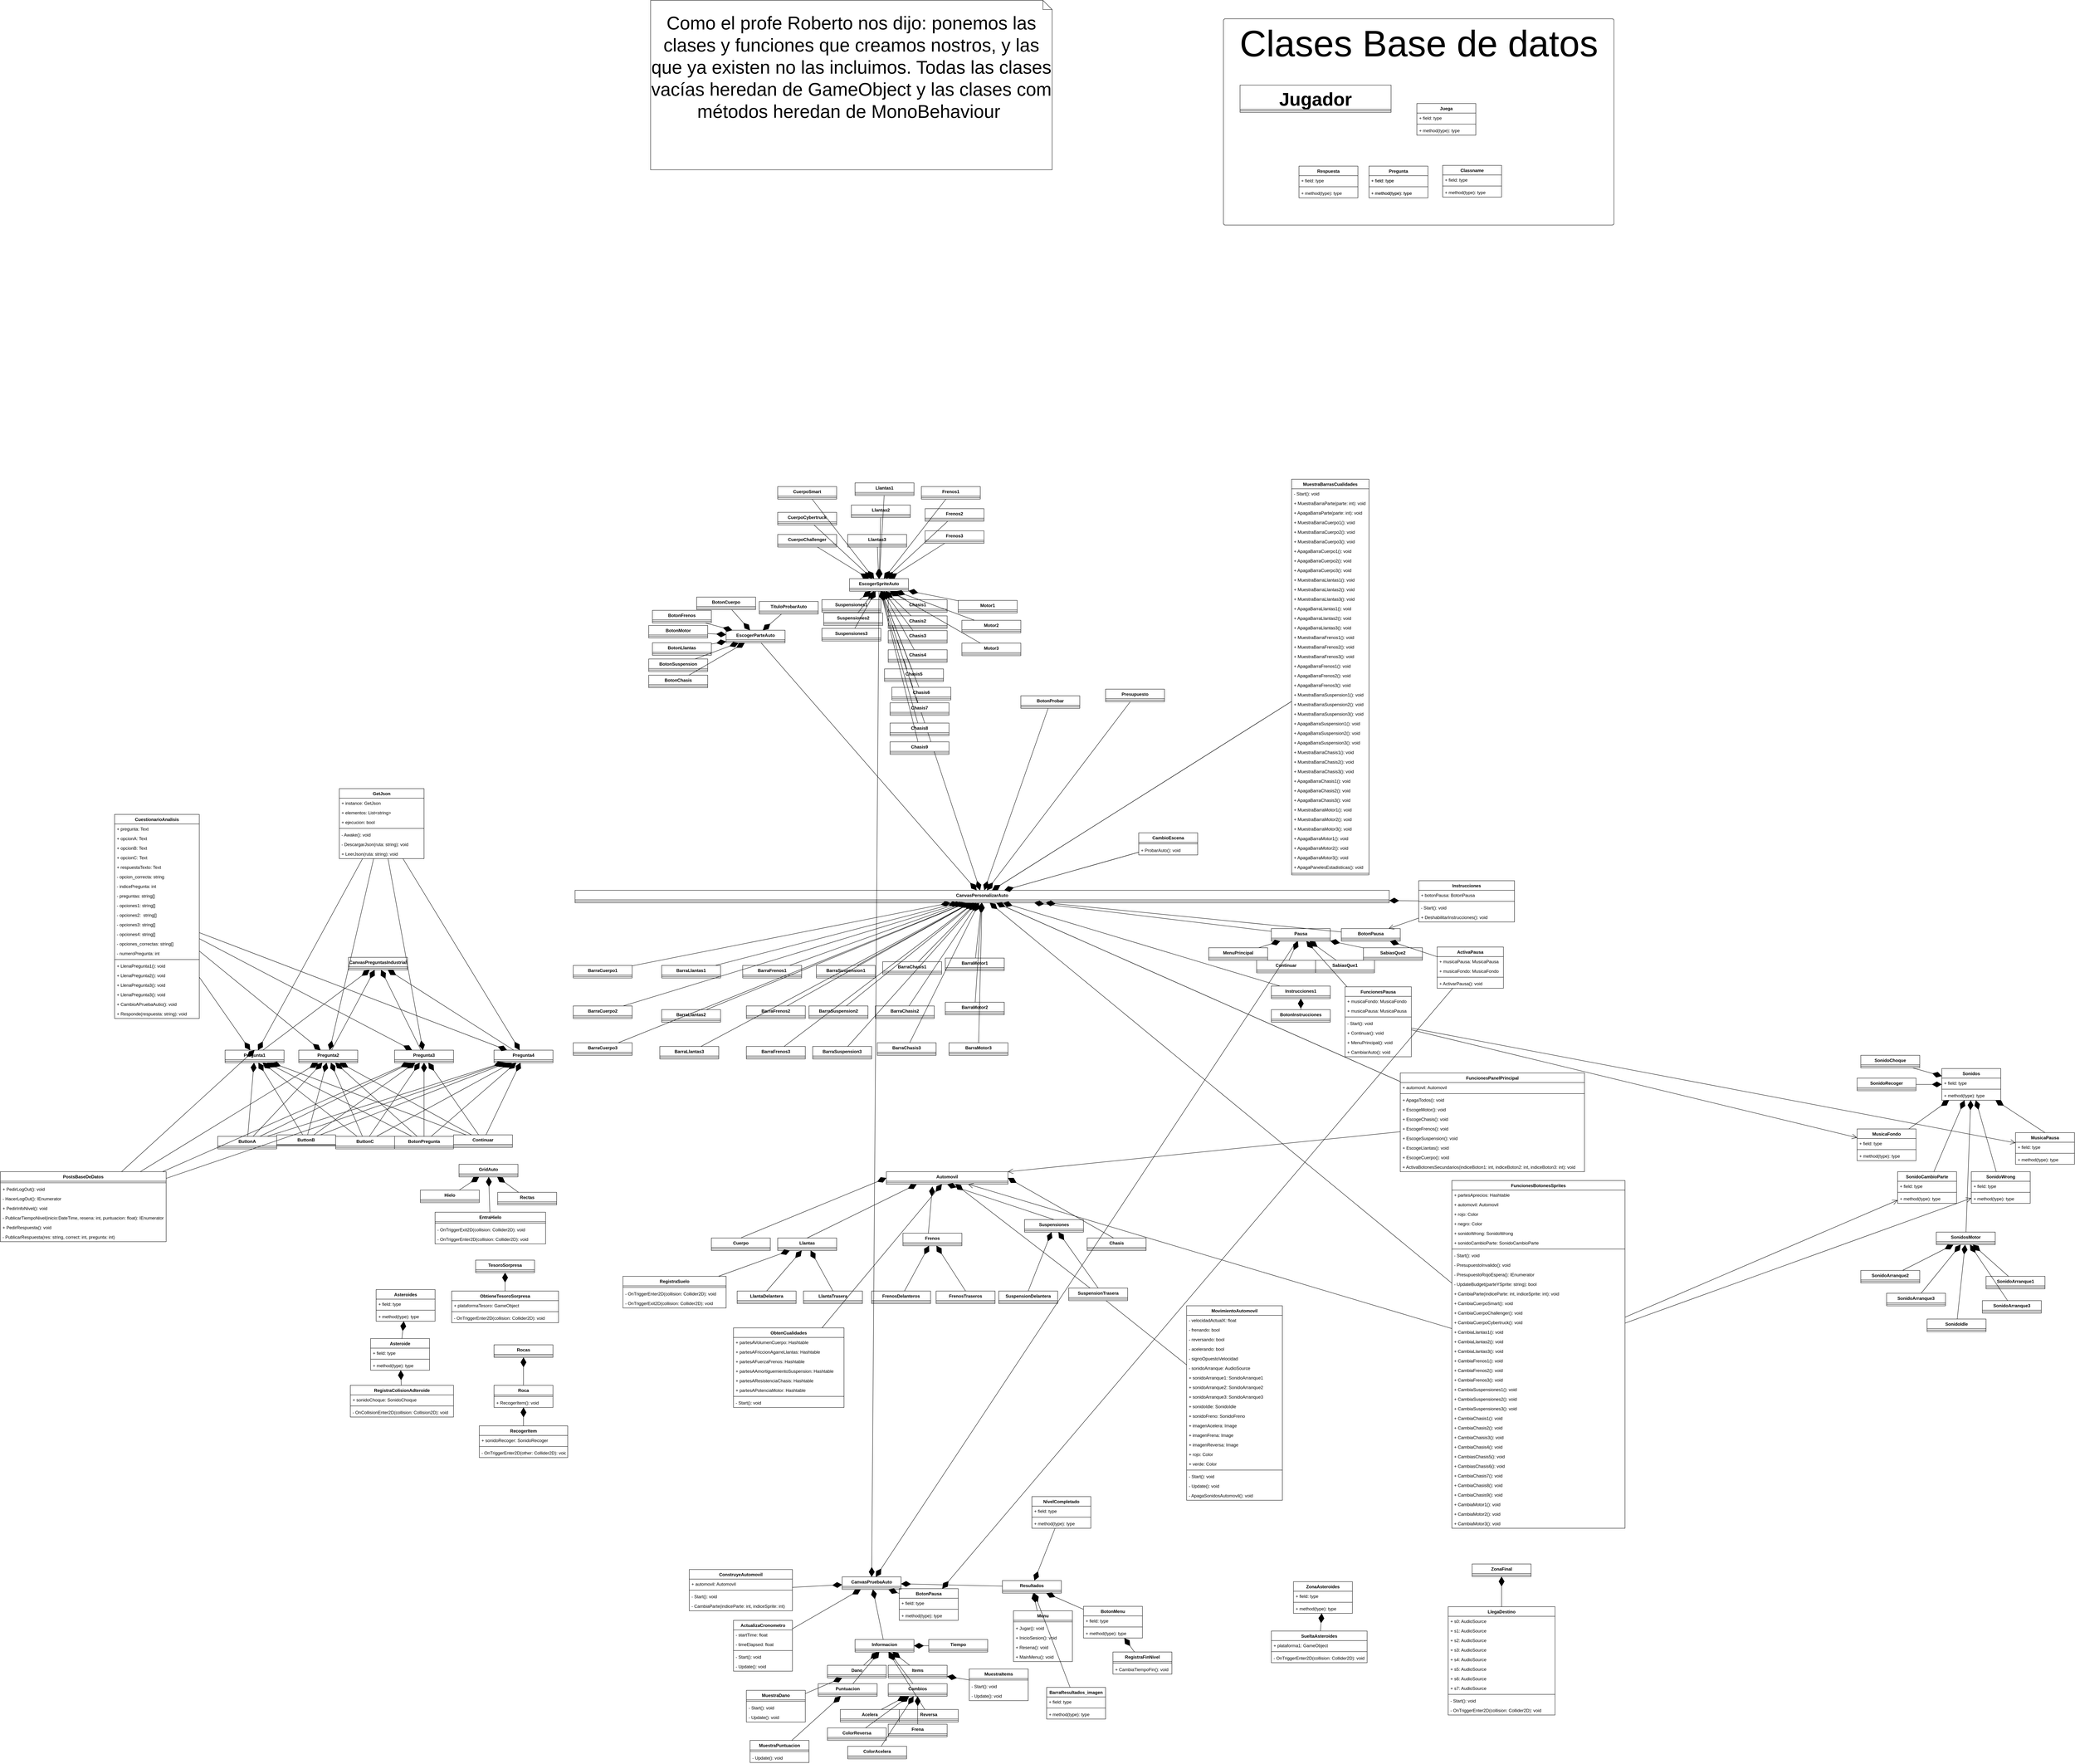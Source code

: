 <mxfile version="14.6.9" type="device"><diagram id="_zp5e1gZrEHyTiudf8Xm" name="Page-1"><mxGraphModel dx="4216" dy="2908" grid="1" gridSize="10" guides="1" tooltips="1" connect="1" arrows="1" fold="1" page="1" pageScale="1" pageWidth="850" pageHeight="1100" math="0" shadow="0"><root><mxCell id="0"/><mxCell id="1" parent="0"/><mxCell id="LDE7QloU_E8MbK3KnUOe-454" value="&lt;font style=&quot;font-size: 100px&quot;&gt;Clases Base de datos&lt;/font&gt;" style="html=1;align=center;verticalAlign=top;rounded=1;absoluteArcSize=1;arcSize=10;dashed=0;fontSize=12;fillColor=#ffffff;gradientColor=#ffffff;" parent="1" vertex="1"><mxGeometry x="880" y="-1650" width="1060" height="560" as="geometry"/></mxCell><mxCell id="GVhMm1rO3jeBODzTd0Iu-1" value="Automovil" style="swimlane;fontStyle=1;align=center;verticalAlign=top;childLayout=stackLayout;horizontal=1;startSize=26;horizontalStack=0;resizeParent=1;resizeParentMax=0;resizeLast=0;collapsible=1;marginBottom=0;" parent="1" vertex="1"><mxGeometry x="-35" y="1480" width="330" height="34" as="geometry"/></mxCell><mxCell id="GVhMm1rO3jeBODzTd0Iu-3" value="" style="line;strokeWidth=1;fillColor=none;align=left;verticalAlign=middle;spacingTop=-1;spacingLeft=3;spacingRight=3;rotatable=0;labelPosition=right;points=[];portConstraint=eastwest;" parent="GVhMm1rO3jeBODzTd0Iu-1" vertex="1"><mxGeometry y="26" width="330" height="8" as="geometry"/></mxCell><mxCell id="GVhMm1rO3jeBODzTd0Iu-5" value="Cuerpo" style="swimlane;fontStyle=1;align=center;verticalAlign=top;childLayout=stackLayout;horizontal=1;startSize=26;horizontalStack=0;resizeParent=1;resizeParentMax=0;resizeLast=0;collapsible=1;marginBottom=0;" parent="1" vertex="1"><mxGeometry x="-510" y="1660" width="160" height="34" as="geometry"/></mxCell><mxCell id="GVhMm1rO3jeBODzTd0Iu-7" value="" style="line;strokeWidth=1;fillColor=none;align=left;verticalAlign=middle;spacingTop=-1;spacingLeft=3;spacingRight=3;rotatable=0;labelPosition=right;points=[];portConstraint=eastwest;" parent="GVhMm1rO3jeBODzTd0Iu-5" vertex="1"><mxGeometry y="26" width="160" height="8" as="geometry"/></mxCell><mxCell id="GVhMm1rO3jeBODzTd0Iu-9" value="Llantas" style="swimlane;fontStyle=1;align=center;verticalAlign=top;childLayout=stackLayout;horizontal=1;startSize=26;horizontalStack=0;resizeParent=1;resizeParentMax=0;resizeLast=0;collapsible=1;marginBottom=0;" parent="1" vertex="1"><mxGeometry x="-330" y="1660" width="160" height="34" as="geometry"/></mxCell><mxCell id="GVhMm1rO3jeBODzTd0Iu-11" value="" style="line;strokeWidth=1;fillColor=none;align=left;verticalAlign=middle;spacingTop=-1;spacingLeft=3;spacingRight=3;rotatable=0;labelPosition=right;points=[];portConstraint=eastwest;" parent="GVhMm1rO3jeBODzTd0Iu-9" vertex="1"><mxGeometry y="26" width="160" height="8" as="geometry"/></mxCell><mxCell id="GVhMm1rO3jeBODzTd0Iu-13" value="Suspensiones" style="swimlane;fontStyle=1;align=center;verticalAlign=top;childLayout=stackLayout;horizontal=1;startSize=26;horizontalStack=0;resizeParent=1;resizeParentMax=0;resizeLast=0;collapsible=1;marginBottom=0;" parent="1" vertex="1"><mxGeometry x="340" y="1610" width="160" height="34" as="geometry"/></mxCell><mxCell id="GVhMm1rO3jeBODzTd0Iu-15" value="" style="line;strokeWidth=1;fillColor=none;align=left;verticalAlign=middle;spacingTop=-1;spacingLeft=3;spacingRight=3;rotatable=0;labelPosition=right;points=[];portConstraint=eastwest;" parent="GVhMm1rO3jeBODzTd0Iu-13" vertex="1"><mxGeometry y="26" width="160" height="8" as="geometry"/></mxCell><mxCell id="GVhMm1rO3jeBODzTd0Iu-17" value="Chasis" style="swimlane;fontStyle=1;align=center;verticalAlign=top;childLayout=stackLayout;horizontal=1;startSize=26;horizontalStack=0;resizeParent=1;resizeParentMax=0;resizeLast=0;collapsible=1;marginBottom=0;" parent="1" vertex="1"><mxGeometry x="510" y="1660" width="160" height="34" as="geometry"/></mxCell><mxCell id="GVhMm1rO3jeBODzTd0Iu-19" value="" style="line;strokeWidth=1;fillColor=none;align=left;verticalAlign=middle;spacingTop=-1;spacingLeft=3;spacingRight=3;rotatable=0;labelPosition=right;points=[];portConstraint=eastwest;" parent="GVhMm1rO3jeBODzTd0Iu-17" vertex="1"><mxGeometry y="26" width="160" height="8" as="geometry"/></mxCell><mxCell id="GVhMm1rO3jeBODzTd0Iu-21" value="Frenos" style="swimlane;fontStyle=1;align=center;verticalAlign=top;childLayout=stackLayout;horizontal=1;startSize=26;horizontalStack=0;resizeParent=1;resizeParentMax=0;resizeLast=0;collapsible=1;marginBottom=0;" parent="1" vertex="1"><mxGeometry x="10" y="1647" width="160" height="34" as="geometry"/></mxCell><mxCell id="GVhMm1rO3jeBODzTd0Iu-23" value="" style="line;strokeWidth=1;fillColor=none;align=left;verticalAlign=middle;spacingTop=-1;spacingLeft=3;spacingRight=3;rotatable=0;labelPosition=right;points=[];portConstraint=eastwest;" parent="GVhMm1rO3jeBODzTd0Iu-21" vertex="1"><mxGeometry y="26" width="160" height="8" as="geometry"/></mxCell><mxCell id="GVhMm1rO3jeBODzTd0Iu-25" value="LlantaDelantera" style="swimlane;fontStyle=1;align=center;verticalAlign=top;childLayout=stackLayout;horizontal=1;startSize=26;horizontalStack=0;resizeParent=1;resizeParentMax=0;resizeLast=0;collapsible=1;marginBottom=0;" parent="1" vertex="1"><mxGeometry x="-440" y="1804" width="160" height="34" as="geometry"/></mxCell><mxCell id="GVhMm1rO3jeBODzTd0Iu-27" value="" style="line;strokeWidth=1;fillColor=none;align=left;verticalAlign=middle;spacingTop=-1;spacingLeft=3;spacingRight=3;rotatable=0;labelPosition=right;points=[];portConstraint=eastwest;" parent="GVhMm1rO3jeBODzTd0Iu-25" vertex="1"><mxGeometry y="26" width="160" height="8" as="geometry"/></mxCell><mxCell id="GVhMm1rO3jeBODzTd0Iu-29" value="LlantaTrasera" style="swimlane;fontStyle=1;align=center;verticalAlign=top;childLayout=stackLayout;horizontal=1;startSize=26;horizontalStack=0;resizeParent=1;resizeParentMax=0;resizeLast=0;collapsible=1;marginBottom=0;" parent="1" vertex="1"><mxGeometry x="-260" y="1804" width="160" height="34" as="geometry"/></mxCell><mxCell id="GVhMm1rO3jeBODzTd0Iu-31" value="" style="line;strokeWidth=1;fillColor=none;align=left;verticalAlign=middle;spacingTop=-1;spacingLeft=3;spacingRight=3;rotatable=0;labelPosition=right;points=[];portConstraint=eastwest;" parent="GVhMm1rO3jeBODzTd0Iu-29" vertex="1"><mxGeometry y="26" width="160" height="8" as="geometry"/></mxCell><mxCell id="GVhMm1rO3jeBODzTd0Iu-41" value="SuspensionDelantera" style="swimlane;fontStyle=1;align=center;verticalAlign=top;childLayout=stackLayout;horizontal=1;startSize=26;horizontalStack=0;resizeParent=1;resizeParentMax=0;resizeLast=0;collapsible=1;marginBottom=0;" parent="1" vertex="1"><mxGeometry x="270" y="1804" width="160" height="34" as="geometry"/></mxCell><mxCell id="GVhMm1rO3jeBODzTd0Iu-43" value="" style="line;strokeWidth=1;fillColor=none;align=left;verticalAlign=middle;spacingTop=-1;spacingLeft=3;spacingRight=3;rotatable=0;labelPosition=right;points=[];portConstraint=eastwest;" parent="GVhMm1rO3jeBODzTd0Iu-41" vertex="1"><mxGeometry y="26" width="160" height="8" as="geometry"/></mxCell><mxCell id="GVhMm1rO3jeBODzTd0Iu-49" value="CanvasPersonalizarAuto" style="swimlane;fontStyle=1;align=center;verticalAlign=top;childLayout=stackLayout;horizontal=1;startSize=26;horizontalStack=0;resizeParent=1;resizeParentMax=0;resizeLast=0;collapsible=1;marginBottom=0;" parent="1" vertex="1"><mxGeometry x="-880" y="716" width="2210" height="34" as="geometry"/></mxCell><mxCell id="GVhMm1rO3jeBODzTd0Iu-51" value="" style="line;strokeWidth=1;fillColor=none;align=left;verticalAlign=middle;spacingTop=-1;spacingLeft=3;spacingRight=3;rotatable=0;labelPosition=right;points=[];portConstraint=eastwest;" parent="GVhMm1rO3jeBODzTd0Iu-49" vertex="1"><mxGeometry y="26" width="2210" height="8" as="geometry"/></mxCell><mxCell id="GVhMm1rO3jeBODzTd0Iu-53" value="Sonidos" style="swimlane;fontStyle=1;align=center;verticalAlign=top;childLayout=stackLayout;horizontal=1;startSize=26;horizontalStack=0;resizeParent=1;resizeParentMax=0;resizeLast=0;collapsible=1;marginBottom=0;" parent="1" vertex="1"><mxGeometry x="2830" y="1200" width="160" height="86" as="geometry"/></mxCell><mxCell id="GVhMm1rO3jeBODzTd0Iu-54" value="+ field: type" style="text;strokeColor=none;fillColor=none;align=left;verticalAlign=top;spacingLeft=4;spacingRight=4;overflow=hidden;rotatable=0;points=[[0,0.5],[1,0.5]];portConstraint=eastwest;" parent="GVhMm1rO3jeBODzTd0Iu-53" vertex="1"><mxGeometry y="26" width="160" height="26" as="geometry"/></mxCell><mxCell id="GVhMm1rO3jeBODzTd0Iu-55" value="" style="line;strokeWidth=1;fillColor=none;align=left;verticalAlign=middle;spacingTop=-1;spacingLeft=3;spacingRight=3;rotatable=0;labelPosition=right;points=[];portConstraint=eastwest;" parent="GVhMm1rO3jeBODzTd0Iu-53" vertex="1"><mxGeometry y="52" width="160" height="8" as="geometry"/></mxCell><mxCell id="GVhMm1rO3jeBODzTd0Iu-56" value="+ method(type): type" style="text;strokeColor=none;fillColor=none;align=left;verticalAlign=top;spacingLeft=4;spacingRight=4;overflow=hidden;rotatable=0;points=[[0,0.5],[1,0.5]];portConstraint=eastwest;" parent="GVhMm1rO3jeBODzTd0Iu-53" vertex="1"><mxGeometry y="60" width="160" height="26" as="geometry"/></mxCell><mxCell id="GVhMm1rO3jeBODzTd0Iu-57" value="MusicaFondo" style="swimlane;fontStyle=1;align=center;verticalAlign=top;childLayout=stackLayout;horizontal=1;startSize=26;horizontalStack=0;resizeParent=1;resizeParentMax=0;resizeLast=0;collapsible=1;marginBottom=0;" parent="1" vertex="1"><mxGeometry x="2600" y="1364" width="160" height="86" as="geometry"/></mxCell><mxCell id="GVhMm1rO3jeBODzTd0Iu-58" value="+ field: type" style="text;strokeColor=none;fillColor=none;align=left;verticalAlign=top;spacingLeft=4;spacingRight=4;overflow=hidden;rotatable=0;points=[[0,0.5],[1,0.5]];portConstraint=eastwest;" parent="GVhMm1rO3jeBODzTd0Iu-57" vertex="1"><mxGeometry y="26" width="160" height="26" as="geometry"/></mxCell><mxCell id="GVhMm1rO3jeBODzTd0Iu-59" value="" style="line;strokeWidth=1;fillColor=none;align=left;verticalAlign=middle;spacingTop=-1;spacingLeft=3;spacingRight=3;rotatable=0;labelPosition=right;points=[];portConstraint=eastwest;" parent="GVhMm1rO3jeBODzTd0Iu-57" vertex="1"><mxGeometry y="52" width="160" height="8" as="geometry"/></mxCell><mxCell id="GVhMm1rO3jeBODzTd0Iu-60" value="+ method(type): type" style="text;strokeColor=none;fillColor=none;align=left;verticalAlign=top;spacingLeft=4;spacingRight=4;overflow=hidden;rotatable=0;points=[[0,0.5],[1,0.5]];portConstraint=eastwest;" parent="GVhMm1rO3jeBODzTd0Iu-57" vertex="1"><mxGeometry y="60" width="160" height="26" as="geometry"/></mxCell><mxCell id="GVhMm1rO3jeBODzTd0Iu-61" value="SonidoWrong" style="swimlane;fontStyle=1;align=center;verticalAlign=top;childLayout=stackLayout;horizontal=1;startSize=26;horizontalStack=0;resizeParent=1;resizeParentMax=0;resizeLast=0;collapsible=1;marginBottom=0;" parent="1" vertex="1"><mxGeometry x="2910" y="1480" width="160" height="86" as="geometry"/></mxCell><mxCell id="GVhMm1rO3jeBODzTd0Iu-62" value="+ field: type" style="text;strokeColor=none;fillColor=none;align=left;verticalAlign=top;spacingLeft=4;spacingRight=4;overflow=hidden;rotatable=0;points=[[0,0.5],[1,0.5]];portConstraint=eastwest;" parent="GVhMm1rO3jeBODzTd0Iu-61" vertex="1"><mxGeometry y="26" width="160" height="26" as="geometry"/></mxCell><mxCell id="GVhMm1rO3jeBODzTd0Iu-63" value="" style="line;strokeWidth=1;fillColor=none;align=left;verticalAlign=middle;spacingTop=-1;spacingLeft=3;spacingRight=3;rotatable=0;labelPosition=right;points=[];portConstraint=eastwest;" parent="GVhMm1rO3jeBODzTd0Iu-61" vertex="1"><mxGeometry y="52" width="160" height="8" as="geometry"/></mxCell><mxCell id="GVhMm1rO3jeBODzTd0Iu-64" value="+ method(type): type" style="text;strokeColor=none;fillColor=none;align=left;verticalAlign=top;spacingLeft=4;spacingRight=4;overflow=hidden;rotatable=0;points=[[0,0.5],[1,0.5]];portConstraint=eastwest;" parent="GVhMm1rO3jeBODzTd0Iu-61" vertex="1"><mxGeometry y="60" width="160" height="26" as="geometry"/></mxCell><mxCell id="GVhMm1rO3jeBODzTd0Iu-65" value="SonidoCambioParte" style="swimlane;fontStyle=1;align=center;verticalAlign=top;childLayout=stackLayout;horizontal=1;startSize=26;horizontalStack=0;resizeParent=1;resizeParentMax=0;resizeLast=0;collapsible=1;marginBottom=0;" parent="1" vertex="1"><mxGeometry x="2710" y="1480" width="160" height="86" as="geometry"/></mxCell><mxCell id="GVhMm1rO3jeBODzTd0Iu-66" value="+ field: type" style="text;strokeColor=none;fillColor=none;align=left;verticalAlign=top;spacingLeft=4;spacingRight=4;overflow=hidden;rotatable=0;points=[[0,0.5],[1,0.5]];portConstraint=eastwest;" parent="GVhMm1rO3jeBODzTd0Iu-65" vertex="1"><mxGeometry y="26" width="160" height="26" as="geometry"/></mxCell><mxCell id="GVhMm1rO3jeBODzTd0Iu-67" value="" style="line;strokeWidth=1;fillColor=none;align=left;verticalAlign=middle;spacingTop=-1;spacingLeft=3;spacingRight=3;rotatable=0;labelPosition=right;points=[];portConstraint=eastwest;" parent="GVhMm1rO3jeBODzTd0Iu-65" vertex="1"><mxGeometry y="52" width="160" height="8" as="geometry"/></mxCell><mxCell id="GVhMm1rO3jeBODzTd0Iu-68" value="+ method(type): type" style="text;strokeColor=none;fillColor=none;align=left;verticalAlign=top;spacingLeft=4;spacingRight=4;overflow=hidden;rotatable=0;points=[[0,0.5],[1,0.5]];portConstraint=eastwest;" parent="GVhMm1rO3jeBODzTd0Iu-65" vertex="1"><mxGeometry y="60" width="160" height="26" as="geometry"/></mxCell><mxCell id="GVhMm1rO3jeBODzTd0Iu-69" value="MusicaPausa" style="swimlane;fontStyle=1;align=center;verticalAlign=top;childLayout=stackLayout;horizontal=1;startSize=26;horizontalStack=0;resizeParent=1;resizeParentMax=0;resizeLast=0;collapsible=1;marginBottom=0;" parent="1" vertex="1"><mxGeometry x="3030" y="1374" width="160" height="86" as="geometry"/></mxCell><mxCell id="GVhMm1rO3jeBODzTd0Iu-70" value="+ field: type" style="text;strokeColor=none;fillColor=none;align=left;verticalAlign=top;spacingLeft=4;spacingRight=4;overflow=hidden;rotatable=0;points=[[0,0.5],[1,0.5]];portConstraint=eastwest;" parent="GVhMm1rO3jeBODzTd0Iu-69" vertex="1"><mxGeometry y="26" width="160" height="26" as="geometry"/></mxCell><mxCell id="GVhMm1rO3jeBODzTd0Iu-71" value="" style="line;strokeWidth=1;fillColor=none;align=left;verticalAlign=middle;spacingTop=-1;spacingLeft=3;spacingRight=3;rotatable=0;labelPosition=right;points=[];portConstraint=eastwest;" parent="GVhMm1rO3jeBODzTd0Iu-69" vertex="1"><mxGeometry y="52" width="160" height="8" as="geometry"/></mxCell><mxCell id="GVhMm1rO3jeBODzTd0Iu-72" value="+ method(type): type" style="text;strokeColor=none;fillColor=none;align=left;verticalAlign=top;spacingLeft=4;spacingRight=4;overflow=hidden;rotatable=0;points=[[0,0.5],[1,0.5]];portConstraint=eastwest;" parent="GVhMm1rO3jeBODzTd0Iu-69" vertex="1"><mxGeometry y="60" width="160" height="26" as="geometry"/></mxCell><mxCell id="GVhMm1rO3jeBODzTd0Iu-73" value="" style="endArrow=diamondThin;endFill=1;endSize=24;html=1;exitX=0.508;exitY=-0.028;exitDx=0;exitDy=0;exitPerimeter=0;entryX=0;entryY=0.5;entryDx=0;entryDy=0;curved=1;" parent="1" source="GVhMm1rO3jeBODzTd0Iu-5" target="GVhMm1rO3jeBODzTd0Iu-1" edge="1"><mxGeometry width="160" relative="1" as="geometry"><mxPoint x="-140" y="1570" as="sourcePoint"/><mxPoint x="-50" y="1534" as="targetPoint"/></mxGeometry></mxCell><mxCell id="GVhMm1rO3jeBODzTd0Iu-74" value="" style="endArrow=diamondThin;endFill=1;endSize=24;html=1;exitX=0.5;exitY=0;exitDx=0;exitDy=0;entryX=0.25;entryY=1;entryDx=0;entryDy=0;curved=1;" parent="1" source="GVhMm1rO3jeBODzTd0Iu-9" target="GVhMm1rO3jeBODzTd0Iu-1" edge="1"><mxGeometry width="160" relative="1" as="geometry"><mxPoint x="-220" y="1710" as="sourcePoint"/><mxPoint x="-60" y="1710" as="targetPoint"/></mxGeometry></mxCell><mxCell id="GVhMm1rO3jeBODzTd0Iu-75" value="" style="endArrow=diamondThin;endFill=1;endSize=24;html=1;exitX=0.5;exitY=0;exitDx=0;exitDy=0;entryX=0.5;entryY=1;entryDx=0;entryDy=0;curved=1;" parent="1" source="GVhMm1rO3jeBODzTd0Iu-13" target="GVhMm1rO3jeBODzTd0Iu-1" edge="1"><mxGeometry width="160" relative="1" as="geometry"><mxPoint x="-60" y="1630" as="sourcePoint"/><mxPoint x="100" y="1630" as="targetPoint"/></mxGeometry></mxCell><mxCell id="vknBstMjflnMRAKsIAhA-2" value="" style="endArrow=diamondThin;endFill=1;endSize=24;html=1;entryX=1;entryY=0.5;entryDx=0;entryDy=0;exitX=0.449;exitY=0.002;exitDx=0;exitDy=0;exitPerimeter=0;" parent="1" source="GVhMm1rO3jeBODzTd0Iu-17" target="GVhMm1rO3jeBODzTd0Iu-1" edge="1"><mxGeometry width="160" relative="1" as="geometry"><mxPoint x="340" y="1610" as="sourcePoint"/><mxPoint x="500" y="1610" as="targetPoint"/></mxGeometry></mxCell><mxCell id="vknBstMjflnMRAKsIAhA-3" value="FrenosTraseros" style="swimlane;fontStyle=1;align=center;verticalAlign=top;childLayout=stackLayout;horizontal=1;startSize=26;horizontalStack=0;resizeParent=1;resizeParentMax=0;resizeLast=0;collapsible=1;marginBottom=0;" parent="1" vertex="1"><mxGeometry x="100" y="1804" width="160" height="34" as="geometry"/></mxCell><mxCell id="vknBstMjflnMRAKsIAhA-5" value="" style="line;strokeWidth=1;fillColor=none;align=left;verticalAlign=middle;spacingTop=-1;spacingLeft=3;spacingRight=3;rotatable=0;labelPosition=right;points=[];portConstraint=eastwest;" parent="vknBstMjflnMRAKsIAhA-3" vertex="1"><mxGeometry y="26" width="160" height="8" as="geometry"/></mxCell><mxCell id="vknBstMjflnMRAKsIAhA-7" value="FrenosDelanteros" style="swimlane;fontStyle=1;align=center;verticalAlign=top;childLayout=stackLayout;horizontal=1;startSize=26;horizontalStack=0;resizeParent=1;resizeParentMax=0;resizeLast=0;collapsible=1;marginBottom=0;" parent="1" vertex="1"><mxGeometry x="-75" y="1804" width="160" height="34" as="geometry"/></mxCell><mxCell id="vknBstMjflnMRAKsIAhA-9" value="" style="line;strokeWidth=1;fillColor=none;align=left;verticalAlign=middle;spacingTop=-1;spacingLeft=3;spacingRight=3;rotatable=0;labelPosition=right;points=[];portConstraint=eastwest;" parent="vknBstMjflnMRAKsIAhA-7" vertex="1"><mxGeometry y="26" width="160" height="8" as="geometry"/></mxCell><mxCell id="vknBstMjflnMRAKsIAhA-11" value="" style="endArrow=diamondThin;endFill=1;endSize=24;html=1;exitX=0.431;exitY=0.026;exitDx=0;exitDy=0;exitPerimeter=0;curved=1;" parent="1" source="GVhMm1rO3jeBODzTd0Iu-21" edge="1"><mxGeometry width="160" relative="1" as="geometry"><mxPoint x="-20" y="1610" as="sourcePoint"/><mxPoint x="90" y="1520" as="targetPoint"/></mxGeometry></mxCell><mxCell id="vknBstMjflnMRAKsIAhA-12" value="" style="endArrow=diamondThin;endFill=1;endSize=24;html=1;exitX=0.5;exitY=0;exitDx=0;exitDy=0;curved=1;" parent="1" source="GVhMm1rO3jeBODzTd0Iu-25" edge="1" target="GVhMm1rO3jeBODzTd0Iu-9"><mxGeometry width="160" relative="1" as="geometry"><mxPoint x="70" y="1770" as="sourcePoint"/><mxPoint x="-249.52" y="1722.704" as="targetPoint"/></mxGeometry></mxCell><mxCell id="vknBstMjflnMRAKsIAhA-13" value="" style="endArrow=diamondThin;endFill=1;endSize=24;html=1;exitX=0.5;exitY=0;exitDx=0;exitDy=0;curved=1;" parent="1" source="GVhMm1rO3jeBODzTd0Iu-29" target="GVhMm1rO3jeBODzTd0Iu-9" edge="1"><mxGeometry width="160" relative="1" as="geometry"><mxPoint x="-170" y="1770" as="sourcePoint"/><mxPoint x="-10" y="1770" as="targetPoint"/></mxGeometry></mxCell><mxCell id="vknBstMjflnMRAKsIAhA-14" value="" style="endArrow=diamondThin;endFill=1;endSize=24;html=1;exitX=0.5;exitY=0;exitDx=0;exitDy=0;curved=1;" parent="1" source="vknBstMjflnMRAKsIAhA-3" target="GVhMm1rO3jeBODzTd0Iu-21" edge="1"><mxGeometry width="160" relative="1" as="geometry"><mxPoint x="40" y="1745.31" as="sourcePoint"/><mxPoint x="200" y="1745.31" as="targetPoint"/></mxGeometry></mxCell><mxCell id="vknBstMjflnMRAKsIAhA-15" value="" style="endArrow=diamondThin;endFill=1;endSize=24;html=1;curved=1;" parent="1" source="vknBstMjflnMRAKsIAhA-7" target="GVhMm1rO3jeBODzTd0Iu-21" edge="1"><mxGeometry width="160" relative="1" as="geometry"><mxPoint x="-160" y="1780" as="sourcePoint"/><mxPoint y="1780" as="targetPoint"/></mxGeometry></mxCell><mxCell id="vknBstMjflnMRAKsIAhA-16" value="" style="endArrow=diamondThin;endFill=1;endSize=24;html=1;exitX=0.5;exitY=0;exitDx=0;exitDy=0;curved=1;" parent="1" source="GVhMm1rO3jeBODzTd0Iu-41" target="GVhMm1rO3jeBODzTd0Iu-13" edge="1"><mxGeometry width="160" relative="1" as="geometry"><mxPoint x="180" y="1780" as="sourcePoint"/><mxPoint x="290" y="1710" as="targetPoint"/></mxGeometry></mxCell><mxCell id="vknBstMjflnMRAKsIAhA-17" value="" style="endArrow=diamondThin;endFill=1;endSize=24;html=1;exitX=0.5;exitY=0;exitDx=0;exitDy=0;curved=1;" parent="1" source="GVhMm1rO3jeBODzTd0Iu-45" target="GVhMm1rO3jeBODzTd0Iu-13" edge="1"><mxGeometry width="160" relative="1" as="geometry"><mxPoint x="180" y="1780" as="sourcePoint"/><mxPoint x="340" y="1780" as="targetPoint"/></mxGeometry></mxCell><mxCell id="vknBstMjflnMRAKsIAhA-18" value="" style="endArrow=diamondThin;endFill=1;endSize=24;html=1;curved=1;" parent="1" source="GVhMm1rO3jeBODzTd0Iu-61" target="GVhMm1rO3jeBODzTd0Iu-53" edge="1"><mxGeometry width="160" relative="1" as="geometry"><mxPoint x="3010" y="1480" as="sourcePoint"/><mxPoint x="3170" y="1480" as="targetPoint"/></mxGeometry></mxCell><mxCell id="vknBstMjflnMRAKsIAhA-19" value="" style="endArrow=diamondThin;endFill=1;endSize=24;html=1;curved=1;" parent="1" source="GVhMm1rO3jeBODzTd0Iu-65" target="GVhMm1rO3jeBODzTd0Iu-53" edge="1"><mxGeometry width="160" relative="1" as="geometry"><mxPoint x="3010" y="1480" as="sourcePoint"/><mxPoint x="3170" y="1480" as="targetPoint"/></mxGeometry></mxCell><mxCell id="vknBstMjflnMRAKsIAhA-20" value="" style="endArrow=diamondThin;endFill=1;endSize=24;html=1;exitX=0.5;exitY=0;exitDx=0;exitDy=0;curved=1;" parent="1" source="GVhMm1rO3jeBODzTd0Iu-69" target="GVhMm1rO3jeBODzTd0Iu-53" edge="1"><mxGeometry width="160" relative="1" as="geometry"><mxPoint x="3010" y="1480" as="sourcePoint"/><mxPoint x="3170" y="1480" as="targetPoint"/></mxGeometry></mxCell><mxCell id="vknBstMjflnMRAKsIAhA-21" value="" style="endArrow=diamondThin;endFill=1;endSize=24;html=1;curved=1;" parent="1" source="GVhMm1rO3jeBODzTd0Iu-57" target="GVhMm1rO3jeBODzTd0Iu-53" edge="1"><mxGeometry width="160" relative="1" as="geometry"><mxPoint x="3010" y="1480" as="sourcePoint"/><mxPoint x="3170" y="1480" as="targetPoint"/></mxGeometry></mxCell><mxCell id="vknBstMjflnMRAKsIAhA-22" value="EscogerParteAuto" style="swimlane;fontStyle=1;align=center;verticalAlign=top;childLayout=stackLayout;horizontal=1;startSize=26;horizontalStack=0;resizeParent=1;resizeParentMax=0;resizeLast=0;collapsible=1;marginBottom=0;" parent="1" vertex="1"><mxGeometry x="-470" y="10" width="160" height="34" as="geometry"/></mxCell><mxCell id="vknBstMjflnMRAKsIAhA-24" value="" style="line;strokeWidth=1;fillColor=none;align=left;verticalAlign=middle;spacingTop=-1;spacingLeft=3;spacingRight=3;rotatable=0;labelPosition=right;points=[];portConstraint=eastwest;" parent="vknBstMjflnMRAKsIAhA-22" vertex="1"><mxGeometry y="26" width="160" height="8" as="geometry"/></mxCell><mxCell id="vknBstMjflnMRAKsIAhA-26" value="EscogerSpriteAuto" style="swimlane;fontStyle=1;align=center;verticalAlign=top;childLayout=stackLayout;horizontal=1;startSize=26;horizontalStack=0;resizeParent=1;resizeParentMax=0;resizeLast=0;collapsible=1;marginBottom=0;" parent="1" vertex="1"><mxGeometry x="-135" y="-130" width="160" height="34" as="geometry"/></mxCell><mxCell id="vknBstMjflnMRAKsIAhA-28" value="" style="line;strokeWidth=1;fillColor=none;align=left;verticalAlign=middle;spacingTop=-1;spacingLeft=3;spacingRight=3;rotatable=0;labelPosition=right;points=[];portConstraint=eastwest;" parent="vknBstMjflnMRAKsIAhA-26" vertex="1"><mxGeometry y="26" width="160" height="8" as="geometry"/></mxCell><mxCell id="vknBstMjflnMRAKsIAhA-30" value="BotonProbar" style="swimlane;fontStyle=1;align=center;verticalAlign=top;childLayout=stackLayout;horizontal=1;startSize=26;horizontalStack=0;resizeParent=1;resizeParentMax=0;resizeLast=0;collapsible=1;marginBottom=0;" parent="1" vertex="1"><mxGeometry x="330" y="188" width="160" height="34" as="geometry"/></mxCell><mxCell id="vknBstMjflnMRAKsIAhA-32" value="" style="line;strokeWidth=1;fillColor=none;align=left;verticalAlign=middle;spacingTop=-1;spacingLeft=3;spacingRight=3;rotatable=0;labelPosition=right;points=[];portConstraint=eastwest;" parent="vknBstMjflnMRAKsIAhA-30" vertex="1"><mxGeometry y="26" width="160" height="8" as="geometry"/></mxCell><mxCell id="vknBstMjflnMRAKsIAhA-34" value="Presupuesto" style="swimlane;fontStyle=1;align=center;verticalAlign=top;childLayout=stackLayout;horizontal=1;startSize=26;horizontalStack=0;resizeParent=1;resizeParentMax=0;resizeLast=0;collapsible=1;marginBottom=0;" parent="1" vertex="1"><mxGeometry x="560" y="170" width="160" height="34" as="geometry"/></mxCell><mxCell id="vknBstMjflnMRAKsIAhA-36" value="" style="line;strokeWidth=1;fillColor=none;align=left;verticalAlign=middle;spacingTop=-1;spacingLeft=3;spacingRight=3;rotatable=0;labelPosition=right;points=[];portConstraint=eastwest;" parent="vknBstMjflnMRAKsIAhA-34" vertex="1"><mxGeometry y="26" width="160" height="8" as="geometry"/></mxCell><mxCell id="vknBstMjflnMRAKsIAhA-38" value="BarraCuerpo1" style="swimlane;fontStyle=1;align=center;verticalAlign=top;childLayout=stackLayout;horizontal=1;startSize=26;horizontalStack=0;resizeParent=1;resizeParentMax=0;resizeLast=0;collapsible=1;marginBottom=0;" parent="1" vertex="1"><mxGeometry x="-885" y="920" width="160" height="34" as="geometry"/></mxCell><mxCell id="vknBstMjflnMRAKsIAhA-40" value="" style="line;strokeWidth=1;fillColor=none;align=left;verticalAlign=middle;spacingTop=-1;spacingLeft=3;spacingRight=3;rotatable=0;labelPosition=right;points=[];portConstraint=eastwest;" parent="vknBstMjflnMRAKsIAhA-38" vertex="1"><mxGeometry y="26" width="160" height="8" as="geometry"/></mxCell><mxCell id="vknBstMjflnMRAKsIAhA-42" value="BarraCuerpo2" style="swimlane;fontStyle=1;align=center;verticalAlign=top;childLayout=stackLayout;horizontal=1;startSize=26;horizontalStack=0;resizeParent=1;resizeParentMax=0;resizeLast=0;collapsible=1;marginBottom=0;" parent="1" vertex="1"><mxGeometry x="-885" y="1030" width="160" height="34" as="geometry"/></mxCell><mxCell id="vknBstMjflnMRAKsIAhA-44" value="" style="line;strokeWidth=1;fillColor=none;align=left;verticalAlign=middle;spacingTop=-1;spacingLeft=3;spacingRight=3;rotatable=0;labelPosition=right;points=[];portConstraint=eastwest;" parent="vknBstMjflnMRAKsIAhA-42" vertex="1"><mxGeometry y="26" width="160" height="8" as="geometry"/></mxCell><mxCell id="vknBstMjflnMRAKsIAhA-46" value="BarraCuerpo3" style="swimlane;fontStyle=1;align=center;verticalAlign=top;childLayout=stackLayout;horizontal=1;startSize=26;horizontalStack=0;resizeParent=1;resizeParentMax=0;resizeLast=0;collapsible=1;marginBottom=0;" parent="1" vertex="1"><mxGeometry x="-885" y="1130" width="160" height="34" as="geometry"/></mxCell><mxCell id="vknBstMjflnMRAKsIAhA-48" value="" style="line;strokeWidth=1;fillColor=none;align=left;verticalAlign=middle;spacingTop=-1;spacingLeft=3;spacingRight=3;rotatable=0;labelPosition=right;points=[];portConstraint=eastwest;" parent="vknBstMjflnMRAKsIAhA-46" vertex="1"><mxGeometry y="26" width="160" height="8" as="geometry"/></mxCell><mxCell id="vknBstMjflnMRAKsIAhA-50" value="BarraLlantas1" style="swimlane;fontStyle=1;align=center;verticalAlign=top;childLayout=stackLayout;horizontal=1;startSize=26;horizontalStack=0;resizeParent=1;resizeParentMax=0;resizeLast=0;collapsible=1;marginBottom=0;" parent="1" vertex="1"><mxGeometry x="-645" y="920" width="160" height="34" as="geometry"/></mxCell><mxCell id="vknBstMjflnMRAKsIAhA-52" value="" style="line;strokeWidth=1;fillColor=none;align=left;verticalAlign=middle;spacingTop=-1;spacingLeft=3;spacingRight=3;rotatable=0;labelPosition=right;points=[];portConstraint=eastwest;" parent="vknBstMjflnMRAKsIAhA-50" vertex="1"><mxGeometry y="26" width="160" height="8" as="geometry"/></mxCell><mxCell id="vknBstMjflnMRAKsIAhA-54" value="BarraLlantas2" style="swimlane;fontStyle=1;align=center;verticalAlign=top;childLayout=stackLayout;horizontal=1;startSize=26;horizontalStack=0;resizeParent=1;resizeParentMax=0;resizeLast=0;collapsible=1;marginBottom=0;" parent="1" vertex="1"><mxGeometry x="-645" y="1040" width="160" height="34" as="geometry"/></mxCell><mxCell id="vknBstMjflnMRAKsIAhA-56" value="" style="line;strokeWidth=1;fillColor=none;align=left;verticalAlign=middle;spacingTop=-1;spacingLeft=3;spacingRight=3;rotatable=0;labelPosition=right;points=[];portConstraint=eastwest;" parent="vknBstMjflnMRAKsIAhA-54" vertex="1"><mxGeometry y="26" width="160" height="8" as="geometry"/></mxCell><mxCell id="vknBstMjflnMRAKsIAhA-58" value="BarraLlantas3" style="swimlane;fontStyle=1;align=center;verticalAlign=top;childLayout=stackLayout;horizontal=1;startSize=26;horizontalStack=0;resizeParent=1;resizeParentMax=0;resizeLast=0;collapsible=1;marginBottom=0;" parent="1" vertex="1"><mxGeometry x="-650" y="1140" width="160" height="34" as="geometry"/></mxCell><mxCell id="vknBstMjflnMRAKsIAhA-60" value="" style="line;strokeWidth=1;fillColor=none;align=left;verticalAlign=middle;spacingTop=-1;spacingLeft=3;spacingRight=3;rotatable=0;labelPosition=right;points=[];portConstraint=eastwest;" parent="vknBstMjflnMRAKsIAhA-58" vertex="1"><mxGeometry y="26" width="160" height="8" as="geometry"/></mxCell><mxCell id="vknBstMjflnMRAKsIAhA-62" value="BarraFrenos1" style="swimlane;fontStyle=1;align=center;verticalAlign=top;childLayout=stackLayout;horizontal=1;startSize=26;horizontalStack=0;resizeParent=1;resizeParentMax=0;resizeLast=0;collapsible=1;marginBottom=0;" parent="1" vertex="1"><mxGeometry x="-425" y="920" width="160" height="34" as="geometry"/></mxCell><mxCell id="vknBstMjflnMRAKsIAhA-64" value="" style="line;strokeWidth=1;fillColor=none;align=left;verticalAlign=middle;spacingTop=-1;spacingLeft=3;spacingRight=3;rotatable=0;labelPosition=right;points=[];portConstraint=eastwest;" parent="vknBstMjflnMRAKsIAhA-62" vertex="1"><mxGeometry y="26" width="160" height="8" as="geometry"/></mxCell><mxCell id="vknBstMjflnMRAKsIAhA-66" value="BarraFrenos2" style="swimlane;fontStyle=1;align=center;verticalAlign=top;childLayout=stackLayout;horizontal=1;startSize=26;horizontalStack=0;resizeParent=1;resizeParentMax=0;resizeLast=0;collapsible=1;marginBottom=0;" parent="1" vertex="1"><mxGeometry x="-415" y="1030" width="160" height="34" as="geometry"/></mxCell><mxCell id="vknBstMjflnMRAKsIAhA-68" value="" style="line;strokeWidth=1;fillColor=none;align=left;verticalAlign=middle;spacingTop=-1;spacingLeft=3;spacingRight=3;rotatable=0;labelPosition=right;points=[];portConstraint=eastwest;" parent="vknBstMjflnMRAKsIAhA-66" vertex="1"><mxGeometry y="26" width="160" height="8" as="geometry"/></mxCell><mxCell id="vknBstMjflnMRAKsIAhA-74" value="BarraFrenos3" style="swimlane;fontStyle=1;align=center;verticalAlign=top;childLayout=stackLayout;horizontal=1;startSize=26;horizontalStack=0;resizeParent=1;resizeParentMax=0;resizeLast=0;collapsible=1;marginBottom=0;" parent="1" vertex="1"><mxGeometry x="-415" y="1140" width="160" height="34" as="geometry"/></mxCell><mxCell id="vknBstMjflnMRAKsIAhA-76" value="" style="line;strokeWidth=1;fillColor=none;align=left;verticalAlign=middle;spacingTop=-1;spacingLeft=3;spacingRight=3;rotatable=0;labelPosition=right;points=[];portConstraint=eastwest;" parent="vknBstMjflnMRAKsIAhA-74" vertex="1"><mxGeometry y="26" width="160" height="8" as="geometry"/></mxCell><mxCell id="vknBstMjflnMRAKsIAhA-78" value="BarraSuspension1" style="swimlane;fontStyle=1;align=center;verticalAlign=top;childLayout=stackLayout;horizontal=1;startSize=26;horizontalStack=0;resizeParent=1;resizeParentMax=0;resizeLast=0;collapsible=1;marginBottom=0;" parent="1" vertex="1"><mxGeometry x="-225" y="920" width="160" height="34" as="geometry"/></mxCell><mxCell id="vknBstMjflnMRAKsIAhA-80" value="" style="line;strokeWidth=1;fillColor=none;align=left;verticalAlign=middle;spacingTop=-1;spacingLeft=3;spacingRight=3;rotatable=0;labelPosition=right;points=[];portConstraint=eastwest;" parent="vknBstMjflnMRAKsIAhA-78" vertex="1"><mxGeometry y="26" width="160" height="8" as="geometry"/></mxCell><mxCell id="vknBstMjflnMRAKsIAhA-82" value="BarraSuspension2" style="swimlane;fontStyle=1;align=center;verticalAlign=top;childLayout=stackLayout;horizontal=1;startSize=26;horizontalStack=0;resizeParent=1;resizeParentMax=0;resizeLast=0;collapsible=1;marginBottom=0;" parent="1" vertex="1"><mxGeometry x="-245" y="1030" width="160" height="34" as="geometry"/></mxCell><mxCell id="vknBstMjflnMRAKsIAhA-84" value="" style="line;strokeWidth=1;fillColor=none;align=left;verticalAlign=middle;spacingTop=-1;spacingLeft=3;spacingRight=3;rotatable=0;labelPosition=right;points=[];portConstraint=eastwest;" parent="vknBstMjflnMRAKsIAhA-82" vertex="1"><mxGeometry y="26" width="160" height="8" as="geometry"/></mxCell><mxCell id="vknBstMjflnMRAKsIAhA-86" value="BarraSuspension3" style="swimlane;fontStyle=1;align=center;verticalAlign=top;childLayout=stackLayout;horizontal=1;startSize=26;horizontalStack=0;resizeParent=1;resizeParentMax=0;resizeLast=0;collapsible=1;marginBottom=0;" parent="1" vertex="1"><mxGeometry x="-235" y="1140" width="160" height="34" as="geometry"/></mxCell><mxCell id="vknBstMjflnMRAKsIAhA-88" value="" style="line;strokeWidth=1;fillColor=none;align=left;verticalAlign=middle;spacingTop=-1;spacingLeft=3;spacingRight=3;rotatable=0;labelPosition=right;points=[];portConstraint=eastwest;" parent="vknBstMjflnMRAKsIAhA-86" vertex="1"><mxGeometry y="26" width="160" height="8" as="geometry"/></mxCell><mxCell id="vknBstMjflnMRAKsIAhA-90" value="BarraChasis1" style="swimlane;fontStyle=1;align=center;verticalAlign=top;childLayout=stackLayout;horizontal=1;startSize=26;horizontalStack=0;resizeParent=1;resizeParentMax=0;resizeLast=0;collapsible=1;marginBottom=0;" parent="1" vertex="1"><mxGeometry x="-45" y="910" width="160" height="34" as="geometry"/></mxCell><mxCell id="vknBstMjflnMRAKsIAhA-92" value="" style="line;strokeWidth=1;fillColor=none;align=left;verticalAlign=middle;spacingTop=-1;spacingLeft=3;spacingRight=3;rotatable=0;labelPosition=right;points=[];portConstraint=eastwest;" parent="vknBstMjflnMRAKsIAhA-90" vertex="1"><mxGeometry y="26" width="160" height="8" as="geometry"/></mxCell><mxCell id="vknBstMjflnMRAKsIAhA-94" value="BarraChasis2" style="swimlane;fontStyle=1;align=center;verticalAlign=top;childLayout=stackLayout;horizontal=1;startSize=26;horizontalStack=0;resizeParent=1;resizeParentMax=0;resizeLast=0;collapsible=1;marginBottom=0;" parent="1" vertex="1"><mxGeometry x="-65" y="1030" width="160" height="34" as="geometry"/></mxCell><mxCell id="vknBstMjflnMRAKsIAhA-96" value="" style="line;strokeWidth=1;fillColor=none;align=left;verticalAlign=middle;spacingTop=-1;spacingLeft=3;spacingRight=3;rotatable=0;labelPosition=right;points=[];portConstraint=eastwest;" parent="vknBstMjflnMRAKsIAhA-94" vertex="1"><mxGeometry y="26" width="160" height="8" as="geometry"/></mxCell><mxCell id="vknBstMjflnMRAKsIAhA-98" value="BarraChasis3" style="swimlane;fontStyle=1;align=center;verticalAlign=top;childLayout=stackLayout;horizontal=1;startSize=26;horizontalStack=0;resizeParent=1;resizeParentMax=0;resizeLast=0;collapsible=1;marginBottom=0;" parent="1" vertex="1"><mxGeometry x="-60" y="1130" width="160" height="34" as="geometry"/></mxCell><mxCell id="vknBstMjflnMRAKsIAhA-100" value="" style="line;strokeWidth=1;fillColor=none;align=left;verticalAlign=middle;spacingTop=-1;spacingLeft=3;spacingRight=3;rotatable=0;labelPosition=right;points=[];portConstraint=eastwest;" parent="vknBstMjflnMRAKsIAhA-98" vertex="1"><mxGeometry y="26" width="160" height="8" as="geometry"/></mxCell><mxCell id="vknBstMjflnMRAKsIAhA-102" value="BarraMotor3" style="swimlane;fontStyle=1;align=center;verticalAlign=top;childLayout=stackLayout;horizontal=1;startSize=26;horizontalStack=0;resizeParent=1;resizeParentMax=0;resizeLast=0;collapsible=1;marginBottom=0;" parent="1" vertex="1"><mxGeometry x="135" y="1130" width="160" height="34" as="geometry"/></mxCell><mxCell id="vknBstMjflnMRAKsIAhA-104" value="" style="line;strokeWidth=1;fillColor=none;align=left;verticalAlign=middle;spacingTop=-1;spacingLeft=3;spacingRight=3;rotatable=0;labelPosition=right;points=[];portConstraint=eastwest;" parent="vknBstMjflnMRAKsIAhA-102" vertex="1"><mxGeometry y="26" width="160" height="8" as="geometry"/></mxCell><mxCell id="vknBstMjflnMRAKsIAhA-110" value="BarraMotor2" style="swimlane;fontStyle=1;align=center;verticalAlign=top;childLayout=stackLayout;horizontal=1;startSize=26;horizontalStack=0;resizeParent=1;resizeParentMax=0;resizeLast=0;collapsible=1;marginBottom=0;" parent="1" vertex="1"><mxGeometry x="125" y="1020" width="160" height="34" as="geometry"/></mxCell><mxCell id="vknBstMjflnMRAKsIAhA-112" value="" style="line;strokeWidth=1;fillColor=none;align=left;verticalAlign=middle;spacingTop=-1;spacingLeft=3;spacingRight=3;rotatable=0;labelPosition=right;points=[];portConstraint=eastwest;" parent="vknBstMjflnMRAKsIAhA-110" vertex="1"><mxGeometry y="26" width="160" height="8" as="geometry"/></mxCell><mxCell id="vknBstMjflnMRAKsIAhA-114" value="BarraMotor1" style="swimlane;fontStyle=1;align=center;verticalAlign=top;childLayout=stackLayout;horizontal=1;startSize=26;horizontalStack=0;resizeParent=1;resizeParentMax=0;resizeLast=0;collapsible=1;marginBottom=0;" parent="1" vertex="1"><mxGeometry x="125" y="900" width="160" height="34" as="geometry"/></mxCell><mxCell id="vknBstMjflnMRAKsIAhA-116" value="" style="line;strokeWidth=1;fillColor=none;align=left;verticalAlign=middle;spacingTop=-1;spacingLeft=3;spacingRight=3;rotatable=0;labelPosition=right;points=[];portConstraint=eastwest;" parent="vknBstMjflnMRAKsIAhA-114" vertex="1"><mxGeometry y="26" width="160" height="8" as="geometry"/></mxCell><mxCell id="vknBstMjflnMRAKsIAhA-122" value="BotonPausa" style="swimlane;fontStyle=1;align=center;verticalAlign=top;childLayout=stackLayout;horizontal=1;startSize=26;horizontalStack=0;resizeParent=1;resizeParentMax=0;resizeLast=0;collapsible=1;marginBottom=0;" parent="1" vertex="1"><mxGeometry x="1200" y="820" width="160" height="34" as="geometry"/></mxCell><mxCell id="vknBstMjflnMRAKsIAhA-124" value="" style="line;strokeWidth=1;fillColor=none;align=left;verticalAlign=middle;spacingTop=-1;spacingLeft=3;spacingRight=3;rotatable=0;labelPosition=right;points=[];portConstraint=eastwest;" parent="vknBstMjflnMRAKsIAhA-122" vertex="1"><mxGeometry y="26" width="160" height="8" as="geometry"/></mxCell><mxCell id="vknBstMjflnMRAKsIAhA-126" value="Pausa" style="swimlane;fontStyle=1;align=center;verticalAlign=top;childLayout=stackLayout;horizontal=1;startSize=26;horizontalStack=0;resizeParent=1;resizeParentMax=0;resizeLast=0;collapsible=1;marginBottom=0;" parent="1" vertex="1"><mxGeometry x="1010" y="820" width="160" height="34" as="geometry"/></mxCell><mxCell id="vknBstMjflnMRAKsIAhA-128" value="" style="line;strokeWidth=1;fillColor=none;align=left;verticalAlign=middle;spacingTop=-1;spacingLeft=3;spacingRight=3;rotatable=0;labelPosition=right;points=[];portConstraint=eastwest;" parent="vknBstMjflnMRAKsIAhA-126" vertex="1"><mxGeometry y="26" width="160" height="8" as="geometry"/></mxCell><mxCell id="vknBstMjflnMRAKsIAhA-131" value="" style="endArrow=diamondThin;endFill=1;endSize=24;html=1;curved=1;" parent="1" source="vknBstMjflnMRAKsIAhA-34" target="GVhMm1rO3jeBODzTd0Iu-49" edge="1"><mxGeometry width="160" relative="1" as="geometry"><mxPoint x="-170" y="970" as="sourcePoint"/><mxPoint x="-10" y="970" as="targetPoint"/></mxGeometry></mxCell><mxCell id="vknBstMjflnMRAKsIAhA-132" value="" style="endArrow=diamondThin;endFill=1;endSize=24;html=1;curved=1;" parent="1" source="vknBstMjflnMRAKsIAhA-30" target="GVhMm1rO3jeBODzTd0Iu-49" edge="1"><mxGeometry width="160" relative="1" as="geometry"><mxPoint x="-170" y="970" as="sourcePoint"/><mxPoint x="-10" y="970" as="targetPoint"/></mxGeometry></mxCell><mxCell id="vknBstMjflnMRAKsIAhA-133" value="" style="endArrow=diamondThin;endFill=1;endSize=24;html=1;curved=1;" parent="1" source="vknBstMjflnMRAKsIAhA-26" target="GVhMm1rO3jeBODzTd0Iu-49" edge="1"><mxGeometry width="160" relative="1" as="geometry"><mxPoint x="-170" y="970" as="sourcePoint"/><mxPoint x="-10" y="970" as="targetPoint"/></mxGeometry></mxCell><mxCell id="vknBstMjflnMRAKsIAhA-134" value="" style="endArrow=diamondThin;endFill=1;endSize=24;html=1;curved=1;" parent="1" source="vknBstMjflnMRAKsIAhA-22" target="GVhMm1rO3jeBODzTd0Iu-49" edge="1"><mxGeometry width="160" relative="1" as="geometry"><mxPoint x="-170" y="970" as="sourcePoint"/><mxPoint x="-10" y="970" as="targetPoint"/></mxGeometry></mxCell><mxCell id="vknBstMjflnMRAKsIAhA-135" value="" style="endArrow=diamondThin;endFill=1;endSize=24;html=1;" parent="1" source="vknBstMjflnMRAKsIAhA-98" target="GVhMm1rO3jeBODzTd0Iu-49" edge="1"><mxGeometry width="160" relative="1" as="geometry"><mxPoint x="60" y="980" as="sourcePoint"/><mxPoint x="220" y="980" as="targetPoint"/></mxGeometry></mxCell><mxCell id="vknBstMjflnMRAKsIAhA-136" value="" style="endArrow=diamondThin;endFill=1;endSize=24;html=1;" parent="1" source="vknBstMjflnMRAKsIAhA-94" target="GVhMm1rO3jeBODzTd0Iu-49" edge="1"><mxGeometry width="160" relative="1" as="geometry"><mxPoint x="60" y="980" as="sourcePoint"/><mxPoint x="220" y="980" as="targetPoint"/></mxGeometry></mxCell><mxCell id="vknBstMjflnMRAKsIAhA-137" value="" style="endArrow=diamondThin;endFill=1;endSize=24;html=1;" parent="1" source="vknBstMjflnMRAKsIAhA-90" target="GVhMm1rO3jeBODzTd0Iu-49" edge="1"><mxGeometry width="160" relative="1" as="geometry"><mxPoint x="60" y="980" as="sourcePoint"/><mxPoint x="220" y="980" as="targetPoint"/></mxGeometry></mxCell><mxCell id="vknBstMjflnMRAKsIAhA-138" value="" style="endArrow=diamondThin;endFill=1;endSize=24;html=1;" parent="1" source="vknBstMjflnMRAKsIAhA-86" target="GVhMm1rO3jeBODzTd0Iu-49" edge="1"><mxGeometry width="160" relative="1" as="geometry"><mxPoint x="60" y="980" as="sourcePoint"/><mxPoint x="220" y="980" as="targetPoint"/></mxGeometry></mxCell><mxCell id="vknBstMjflnMRAKsIAhA-139" value="" style="endArrow=diamondThin;endFill=1;endSize=24;html=1;" parent="1" source="vknBstMjflnMRAKsIAhA-82" target="GVhMm1rO3jeBODzTd0Iu-49" edge="1"><mxGeometry width="160" relative="1" as="geometry"><mxPoint x="60" y="980" as="sourcePoint"/><mxPoint x="220" y="980" as="targetPoint"/></mxGeometry></mxCell><mxCell id="vknBstMjflnMRAKsIAhA-140" value="" style="endArrow=diamondThin;endFill=1;endSize=24;html=1;" parent="1" source="vknBstMjflnMRAKsIAhA-78" target="GVhMm1rO3jeBODzTd0Iu-49" edge="1"><mxGeometry width="160" relative="1" as="geometry"><mxPoint x="60" y="980" as="sourcePoint"/><mxPoint x="220" y="980" as="targetPoint"/></mxGeometry></mxCell><mxCell id="vknBstMjflnMRAKsIAhA-141" value="" style="endArrow=diamondThin;endFill=1;endSize=24;html=1;" parent="1" source="vknBstMjflnMRAKsIAhA-74" target="GVhMm1rO3jeBODzTd0Iu-49" edge="1"><mxGeometry width="160" relative="1" as="geometry"><mxPoint x="60" y="980" as="sourcePoint"/><mxPoint x="220" y="980" as="targetPoint"/></mxGeometry></mxCell><mxCell id="vknBstMjflnMRAKsIAhA-142" value="" style="endArrow=diamondThin;endFill=1;endSize=24;html=1;" parent="1" source="vknBstMjflnMRAKsIAhA-66" target="GVhMm1rO3jeBODzTd0Iu-49" edge="1"><mxGeometry width="160" relative="1" as="geometry"><mxPoint x="60" y="980" as="sourcePoint"/><mxPoint x="220" y="980" as="targetPoint"/></mxGeometry></mxCell><mxCell id="vknBstMjflnMRAKsIAhA-143" value="" style="endArrow=diamondThin;endFill=1;endSize=24;html=1;" parent="1" source="vknBstMjflnMRAKsIAhA-62" target="GVhMm1rO3jeBODzTd0Iu-49" edge="1"><mxGeometry width="160" relative="1" as="geometry"><mxPoint x="60" y="980" as="sourcePoint"/><mxPoint x="220" y="980" as="targetPoint"/></mxGeometry></mxCell><mxCell id="vknBstMjflnMRAKsIAhA-144" value="" style="endArrow=diamondThin;endFill=1;endSize=24;html=1;" parent="1" source="vknBstMjflnMRAKsIAhA-58" target="GVhMm1rO3jeBODzTd0Iu-49" edge="1"><mxGeometry width="160" relative="1" as="geometry"><mxPoint x="60" y="980" as="sourcePoint"/><mxPoint x="220" y="980" as="targetPoint"/></mxGeometry></mxCell><mxCell id="vknBstMjflnMRAKsIAhA-145" value="" style="endArrow=diamondThin;endFill=1;endSize=24;html=1;" parent="1" source="vknBstMjflnMRAKsIAhA-54" target="GVhMm1rO3jeBODzTd0Iu-49" edge="1"><mxGeometry width="160" relative="1" as="geometry"><mxPoint x="60" y="980" as="sourcePoint"/><mxPoint x="220" y="980" as="targetPoint"/></mxGeometry></mxCell><mxCell id="vknBstMjflnMRAKsIAhA-146" value="" style="endArrow=diamondThin;endFill=1;endSize=24;html=1;" parent="1" source="vknBstMjflnMRAKsIAhA-50" target="GVhMm1rO3jeBODzTd0Iu-49" edge="1"><mxGeometry width="160" relative="1" as="geometry"><mxPoint x="60" y="980" as="sourcePoint"/><mxPoint x="220" y="980" as="targetPoint"/></mxGeometry></mxCell><mxCell id="vknBstMjflnMRAKsIAhA-147" value="" style="endArrow=diamondThin;endFill=1;endSize=24;html=1;" parent="1" source="vknBstMjflnMRAKsIAhA-46" target="GVhMm1rO3jeBODzTd0Iu-49" edge="1"><mxGeometry width="160" relative="1" as="geometry"><mxPoint x="60" y="980" as="sourcePoint"/><mxPoint x="220" y="980" as="targetPoint"/></mxGeometry></mxCell><mxCell id="vknBstMjflnMRAKsIAhA-148" value="" style="endArrow=diamondThin;endFill=1;endSize=24;html=1;" parent="1" source="vknBstMjflnMRAKsIAhA-42" target="GVhMm1rO3jeBODzTd0Iu-49" edge="1"><mxGeometry width="160" relative="1" as="geometry"><mxPoint x="60" y="980" as="sourcePoint"/><mxPoint x="220" y="980" as="targetPoint"/></mxGeometry></mxCell><mxCell id="vknBstMjflnMRAKsIAhA-149" value="" style="endArrow=diamondThin;endFill=1;endSize=24;html=1;" parent="1" source="vknBstMjflnMRAKsIAhA-38" target="GVhMm1rO3jeBODzTd0Iu-49" edge="1"><mxGeometry width="160" relative="1" as="geometry"><mxPoint x="60" y="980" as="sourcePoint"/><mxPoint x="220" y="980" as="targetPoint"/></mxGeometry></mxCell><mxCell id="vknBstMjflnMRAKsIAhA-118" value="Instrucciones1" style="swimlane;fontStyle=1;align=center;verticalAlign=top;childLayout=stackLayout;horizontal=1;startSize=26;horizontalStack=0;resizeParent=1;resizeParentMax=0;resizeLast=0;collapsible=1;marginBottom=0;" parent="1" vertex="1"><mxGeometry x="1010" y="976" width="160" height="34" as="geometry"/></mxCell><mxCell id="vknBstMjflnMRAKsIAhA-120" value="" style="line;strokeWidth=1;fillColor=none;align=left;verticalAlign=middle;spacingTop=-1;spacingLeft=3;spacingRight=3;rotatable=0;labelPosition=right;points=[];portConstraint=eastwest;" parent="vknBstMjflnMRAKsIAhA-118" vertex="1"><mxGeometry y="26" width="160" height="8" as="geometry"/></mxCell><mxCell id="vknBstMjflnMRAKsIAhA-150" value="" style="endArrow=diamondThin;endFill=1;endSize=24;html=1;" parent="1" source="vknBstMjflnMRAKsIAhA-118" target="GVhMm1rO3jeBODzTd0Iu-49" edge="1"><mxGeometry width="160" relative="1" as="geometry"><mxPoint x="1220" y="920" as="sourcePoint"/><mxPoint x="1380" y="920" as="targetPoint"/></mxGeometry></mxCell><mxCell id="vknBstMjflnMRAKsIAhA-151" value="" style="endArrow=diamondThin;endFill=1;endSize=24;html=1;" parent="1" source="vknBstMjflnMRAKsIAhA-122" target="GVhMm1rO3jeBODzTd0Iu-49" edge="1"><mxGeometry width="160" relative="1" as="geometry"><mxPoint x="1220" y="920" as="sourcePoint"/><mxPoint x="1380" y="920" as="targetPoint"/></mxGeometry></mxCell><mxCell id="vknBstMjflnMRAKsIAhA-152" value="" style="endArrow=diamondThin;endFill=1;endSize=24;html=1;" parent="1" source="vknBstMjflnMRAKsIAhA-126" target="GVhMm1rO3jeBODzTd0Iu-49" edge="1"><mxGeometry width="160" relative="1" as="geometry"><mxPoint x="1220" y="920" as="sourcePoint"/><mxPoint x="1380" y="920" as="targetPoint"/></mxGeometry></mxCell><mxCell id="vknBstMjflnMRAKsIAhA-153" value="" style="endArrow=diamondThin;endFill=1;endSize=24;html=1;" parent="1" source="vknBstMjflnMRAKsIAhA-102" target="GVhMm1rO3jeBODzTd0Iu-49" edge="1"><mxGeometry width="160" relative="1" as="geometry"><mxPoint x="1220" y="920" as="sourcePoint"/><mxPoint x="1380" y="920" as="targetPoint"/></mxGeometry></mxCell><mxCell id="vknBstMjflnMRAKsIAhA-154" value="" style="endArrow=diamondThin;endFill=1;endSize=24;html=1;" parent="1" source="vknBstMjflnMRAKsIAhA-110" target="GVhMm1rO3jeBODzTd0Iu-49" edge="1"><mxGeometry width="160" relative="1" as="geometry"><mxPoint x="1220" y="920" as="sourcePoint"/><mxPoint x="1380" y="920" as="targetPoint"/></mxGeometry></mxCell><mxCell id="vknBstMjflnMRAKsIAhA-155" value="" style="endArrow=diamondThin;endFill=1;endSize=24;html=1;" parent="1" source="vknBstMjflnMRAKsIAhA-114" target="GVhMm1rO3jeBODzTd0Iu-49" edge="1"><mxGeometry width="160" relative="1" as="geometry"><mxPoint x="1220" y="920" as="sourcePoint"/><mxPoint x="1380" y="920" as="targetPoint"/></mxGeometry></mxCell><mxCell id="vknBstMjflnMRAKsIAhA-156" value="FuncionesPanelPrincipal" style="swimlane;fontStyle=1;align=center;verticalAlign=top;childLayout=stackLayout;horizontal=1;startSize=26;horizontalStack=0;resizeParent=1;resizeParentMax=0;resizeLast=0;collapsible=1;marginBottom=0;" parent="1" vertex="1"><mxGeometry x="1360" y="1212" width="500" height="268" as="geometry"/></mxCell><mxCell id="vknBstMjflnMRAKsIAhA-157" value="+ automovil: Automovil" style="text;strokeColor=none;fillColor=none;align=left;verticalAlign=top;spacingLeft=4;spacingRight=4;overflow=hidden;rotatable=0;points=[[0,0.5],[1,0.5]];portConstraint=eastwest;" parent="vknBstMjflnMRAKsIAhA-156" vertex="1"><mxGeometry y="26" width="500" height="26" as="geometry"/></mxCell><mxCell id="vknBstMjflnMRAKsIAhA-158" value="" style="line;strokeWidth=1;fillColor=none;align=left;verticalAlign=middle;spacingTop=-1;spacingLeft=3;spacingRight=3;rotatable=0;labelPosition=right;points=[];portConstraint=eastwest;" parent="vknBstMjflnMRAKsIAhA-156" vertex="1"><mxGeometry y="52" width="500" height="8" as="geometry"/></mxCell><mxCell id="vknBstMjflnMRAKsIAhA-184" value="+ ApagaTodos(): void" style="text;strokeColor=none;fillColor=none;align=left;verticalAlign=top;spacingLeft=4;spacingRight=4;overflow=hidden;rotatable=0;points=[[0,0.5],[1,0.5]];portConstraint=eastwest;" parent="vknBstMjflnMRAKsIAhA-156" vertex="1"><mxGeometry y="60" width="500" height="26" as="geometry"/></mxCell><mxCell id="vknBstMjflnMRAKsIAhA-183" value="+ EscogeMotor(): void" style="text;strokeColor=none;fillColor=none;align=left;verticalAlign=top;spacingLeft=4;spacingRight=4;overflow=hidden;rotatable=0;points=[[0,0.5],[1,0.5]];portConstraint=eastwest;" parent="vknBstMjflnMRAKsIAhA-156" vertex="1"><mxGeometry y="86" width="500" height="26" as="geometry"/></mxCell><mxCell id="vknBstMjflnMRAKsIAhA-182" value="+ EscogeChasis(): void" style="text;strokeColor=none;fillColor=none;align=left;verticalAlign=top;spacingLeft=4;spacingRight=4;overflow=hidden;rotatable=0;points=[[0,0.5],[1,0.5]];portConstraint=eastwest;" parent="vknBstMjflnMRAKsIAhA-156" vertex="1"><mxGeometry y="112" width="500" height="26" as="geometry"/></mxCell><mxCell id="vknBstMjflnMRAKsIAhA-181" value="+ EscogeFrenos(): void" style="text;strokeColor=none;fillColor=none;align=left;verticalAlign=top;spacingLeft=4;spacingRight=4;overflow=hidden;rotatable=0;points=[[0,0.5],[1,0.5]];portConstraint=eastwest;" parent="vknBstMjflnMRAKsIAhA-156" vertex="1"><mxGeometry y="138" width="500" height="26" as="geometry"/></mxCell><mxCell id="vknBstMjflnMRAKsIAhA-180" value="+ EscogeSuspension(): void" style="text;strokeColor=none;fillColor=none;align=left;verticalAlign=top;spacingLeft=4;spacingRight=4;overflow=hidden;rotatable=0;points=[[0,0.5],[1,0.5]];portConstraint=eastwest;" parent="vknBstMjflnMRAKsIAhA-156" vertex="1"><mxGeometry y="164" width="500" height="26" as="geometry"/></mxCell><mxCell id="vknBstMjflnMRAKsIAhA-179" value="+ EscogeLlantas(): void" style="text;strokeColor=none;fillColor=none;align=left;verticalAlign=top;spacingLeft=4;spacingRight=4;overflow=hidden;rotatable=0;points=[[0,0.5],[1,0.5]];portConstraint=eastwest;" parent="vknBstMjflnMRAKsIAhA-156" vertex="1"><mxGeometry y="190" width="500" height="26" as="geometry"/></mxCell><mxCell id="vknBstMjflnMRAKsIAhA-177" value="+ EscogeCuerpo(): void" style="text;strokeColor=none;fillColor=none;align=left;verticalAlign=top;spacingLeft=4;spacingRight=4;overflow=hidden;rotatable=0;points=[[0,0.5],[1,0.5]];portConstraint=eastwest;" parent="vknBstMjflnMRAKsIAhA-156" vertex="1"><mxGeometry y="216" width="500" height="26" as="geometry"/></mxCell><mxCell id="vknBstMjflnMRAKsIAhA-159" value="+ ActivaBotonesSecundarios(indiceBoton1: int, indiceBoton2: int, indiceBoton3: int): void" style="text;strokeColor=none;fillColor=none;align=left;verticalAlign=top;spacingLeft=4;spacingRight=4;overflow=hidden;rotatable=0;points=[[0,0.5],[1,0.5]];portConstraint=eastwest;" parent="vknBstMjflnMRAKsIAhA-156" vertex="1"><mxGeometry y="242" width="500" height="26" as="geometry"/></mxCell><mxCell id="vknBstMjflnMRAKsIAhA-160" value="FuncionesBotonesSprites" style="swimlane;fontStyle=1;align=center;verticalAlign=top;childLayout=stackLayout;horizontal=1;startSize=26;horizontalStack=0;resizeParent=1;resizeParentMax=0;resizeLast=0;collapsible=1;marginBottom=0;" parent="1" vertex="1"><mxGeometry x="1500" y="1504" width="470" height="944" as="geometry"/></mxCell><mxCell id="vknBstMjflnMRAKsIAhA-161" value="+ partesAprecios: Hashtable" style="text;strokeColor=none;fillColor=none;align=left;verticalAlign=top;spacingLeft=4;spacingRight=4;overflow=hidden;rotatable=0;points=[[0,0.5],[1,0.5]];portConstraint=eastwest;" parent="vknBstMjflnMRAKsIAhA-160" vertex="1"><mxGeometry y="26" width="470" height="26" as="geometry"/></mxCell><mxCell id="vknBstMjflnMRAKsIAhA-185" value="+ automovil: Automovil" style="text;strokeColor=none;fillColor=none;align=left;verticalAlign=top;spacingLeft=4;spacingRight=4;overflow=hidden;rotatable=0;points=[[0,0.5],[1,0.5]];portConstraint=eastwest;" parent="vknBstMjflnMRAKsIAhA-160" vertex="1"><mxGeometry y="52" width="470" height="26" as="geometry"/></mxCell><mxCell id="vknBstMjflnMRAKsIAhA-186" value="+ rojo: Color" style="text;strokeColor=none;fillColor=none;align=left;verticalAlign=top;spacingLeft=4;spacingRight=4;overflow=hidden;rotatable=0;points=[[0,0.5],[1,0.5]];portConstraint=eastwest;" parent="vknBstMjflnMRAKsIAhA-160" vertex="1"><mxGeometry y="78" width="470" height="26" as="geometry"/></mxCell><mxCell id="vknBstMjflnMRAKsIAhA-187" value="+ negro: Color" style="text;strokeColor=none;fillColor=none;align=left;verticalAlign=top;spacingLeft=4;spacingRight=4;overflow=hidden;rotatable=0;points=[[0,0.5],[1,0.5]];portConstraint=eastwest;" parent="vknBstMjflnMRAKsIAhA-160" vertex="1"><mxGeometry y="104" width="470" height="26" as="geometry"/></mxCell><mxCell id="vknBstMjflnMRAKsIAhA-188" value="+ sonidoWrong: SonidoWrong" style="text;strokeColor=none;fillColor=none;align=left;verticalAlign=top;spacingLeft=4;spacingRight=4;overflow=hidden;rotatable=0;points=[[0,0.5],[1,0.5]];portConstraint=eastwest;" parent="vknBstMjflnMRAKsIAhA-160" vertex="1"><mxGeometry y="130" width="470" height="26" as="geometry"/></mxCell><mxCell id="vknBstMjflnMRAKsIAhA-189" value="+ sonidoCambioParte: SonidoCambioParte" style="text;strokeColor=none;fillColor=none;align=left;verticalAlign=top;spacingLeft=4;spacingRight=4;overflow=hidden;rotatable=0;points=[[0,0.5],[1,0.5]];portConstraint=eastwest;" parent="vknBstMjflnMRAKsIAhA-160" vertex="1"><mxGeometry y="156" width="470" height="26" as="geometry"/></mxCell><mxCell id="vknBstMjflnMRAKsIAhA-162" value="" style="line;strokeWidth=1;fillColor=none;align=left;verticalAlign=middle;spacingTop=-1;spacingLeft=3;spacingRight=3;rotatable=0;labelPosition=right;points=[];portConstraint=eastwest;" parent="vknBstMjflnMRAKsIAhA-160" vertex="1"><mxGeometry y="182" width="470" height="8" as="geometry"/></mxCell><mxCell id="vknBstMjflnMRAKsIAhA-218" value="- Start(): void" style="text;strokeColor=none;fillColor=none;align=left;verticalAlign=top;spacingLeft=4;spacingRight=4;overflow=hidden;rotatable=0;points=[[0,0.5],[1,0.5]];portConstraint=eastwest;" parent="vknBstMjflnMRAKsIAhA-160" vertex="1"><mxGeometry y="190" width="470" height="26" as="geometry"/></mxCell><mxCell id="vknBstMjflnMRAKsIAhA-193" value="- PresupuestoInvalido(): void" style="text;strokeColor=none;fillColor=none;align=left;verticalAlign=top;spacingLeft=4;spacingRight=4;overflow=hidden;rotatable=0;points=[[0,0.5],[1,0.5]];portConstraint=eastwest;" parent="vknBstMjflnMRAKsIAhA-160" vertex="1"><mxGeometry y="216" width="470" height="26" as="geometry"/></mxCell><mxCell id="vknBstMjflnMRAKsIAhA-192" value="- PresupuestoRojoEspera(): IEnumerator" style="text;strokeColor=none;fillColor=none;align=left;verticalAlign=top;spacingLeft=4;spacingRight=4;overflow=hidden;rotatable=0;points=[[0,0.5],[1,0.5]];portConstraint=eastwest;" parent="vknBstMjflnMRAKsIAhA-160" vertex="1"><mxGeometry y="242" width="470" height="26" as="geometry"/></mxCell><mxCell id="vknBstMjflnMRAKsIAhA-191" value="- UpdateBudget(parteYSprite: string): bool" style="text;strokeColor=none;fillColor=none;align=left;verticalAlign=top;spacingLeft=4;spacingRight=4;overflow=hidden;rotatable=0;points=[[0,0.5],[1,0.5]];portConstraint=eastwest;" parent="vknBstMjflnMRAKsIAhA-160" vertex="1"><mxGeometry y="268" width="470" height="26" as="geometry"/></mxCell><mxCell id="vknBstMjflnMRAKsIAhA-163" value="+ CambiaParte(indiceParte: int, indiceSprite: int): void" style="text;strokeColor=none;fillColor=none;align=left;verticalAlign=top;spacingLeft=4;spacingRight=4;overflow=hidden;rotatable=0;points=[[0,0.5],[1,0.5]];portConstraint=eastwest;" parent="vknBstMjflnMRAKsIAhA-160" vertex="1"><mxGeometry y="294" width="470" height="26" as="geometry"/></mxCell><mxCell id="vknBstMjflnMRAKsIAhA-194" value="+ CambiaCuerpoSmart(): void" style="text;strokeColor=none;fillColor=none;align=left;verticalAlign=top;spacingLeft=4;spacingRight=4;overflow=hidden;rotatable=0;points=[[0,0.5],[1,0.5]];portConstraint=eastwest;" parent="vknBstMjflnMRAKsIAhA-160" vertex="1"><mxGeometry y="320" width="470" height="26" as="geometry"/></mxCell><mxCell id="vknBstMjflnMRAKsIAhA-195" value="+ CambiaCuerpoChallenger(): void" style="text;strokeColor=none;fillColor=none;align=left;verticalAlign=top;spacingLeft=4;spacingRight=4;overflow=hidden;rotatable=0;points=[[0,0.5],[1,0.5]];portConstraint=eastwest;" parent="vknBstMjflnMRAKsIAhA-160" vertex="1"><mxGeometry y="346" width="470" height="26" as="geometry"/></mxCell><mxCell id="vknBstMjflnMRAKsIAhA-196" value="+ CambiaCuerpoCybertruck(): void" style="text;strokeColor=none;fillColor=none;align=left;verticalAlign=top;spacingLeft=4;spacingRight=4;overflow=hidden;rotatable=0;points=[[0,0.5],[1,0.5]];portConstraint=eastwest;" parent="vknBstMjflnMRAKsIAhA-160" vertex="1"><mxGeometry y="372" width="470" height="26" as="geometry"/></mxCell><mxCell id="vknBstMjflnMRAKsIAhA-197" value="+ CambiaLlantas1(): void" style="text;strokeColor=none;fillColor=none;align=left;verticalAlign=top;spacingLeft=4;spacingRight=4;overflow=hidden;rotatable=0;points=[[0,0.5],[1,0.5]];portConstraint=eastwest;" parent="vknBstMjflnMRAKsIAhA-160" vertex="1"><mxGeometry y="398" width="470" height="26" as="geometry"/></mxCell><mxCell id="vknBstMjflnMRAKsIAhA-198" value="+ CambiaLlantas2(): void" style="text;strokeColor=none;fillColor=none;align=left;verticalAlign=top;spacingLeft=4;spacingRight=4;overflow=hidden;rotatable=0;points=[[0,0.5],[1,0.5]];portConstraint=eastwest;" parent="vknBstMjflnMRAKsIAhA-160" vertex="1"><mxGeometry y="424" width="470" height="26" as="geometry"/></mxCell><mxCell id="vknBstMjflnMRAKsIAhA-199" value="+ CambiaLlantas3(): void" style="text;strokeColor=none;fillColor=none;align=left;verticalAlign=top;spacingLeft=4;spacingRight=4;overflow=hidden;rotatable=0;points=[[0,0.5],[1,0.5]];portConstraint=eastwest;" parent="vknBstMjflnMRAKsIAhA-160" vertex="1"><mxGeometry y="450" width="470" height="26" as="geometry"/></mxCell><mxCell id="vknBstMjflnMRAKsIAhA-200" value="+ CambiaFrenos1(): void" style="text;strokeColor=none;fillColor=none;align=left;verticalAlign=top;spacingLeft=4;spacingRight=4;overflow=hidden;rotatable=0;points=[[0,0.5],[1,0.5]];portConstraint=eastwest;" parent="vknBstMjflnMRAKsIAhA-160" vertex="1"><mxGeometry y="476" width="470" height="26" as="geometry"/></mxCell><mxCell id="vknBstMjflnMRAKsIAhA-201" value="+ CambiaFrenos2(): void" style="text;strokeColor=none;fillColor=none;align=left;verticalAlign=top;spacingLeft=4;spacingRight=4;overflow=hidden;rotatable=0;points=[[0,0.5],[1,0.5]];portConstraint=eastwest;" parent="vknBstMjflnMRAKsIAhA-160" vertex="1"><mxGeometry y="502" width="470" height="26" as="geometry"/></mxCell><mxCell id="vknBstMjflnMRAKsIAhA-202" value="+ CambiaFrenos3(): void" style="text;strokeColor=none;fillColor=none;align=left;verticalAlign=top;spacingLeft=4;spacingRight=4;overflow=hidden;rotatable=0;points=[[0,0.5],[1,0.5]];portConstraint=eastwest;" parent="vknBstMjflnMRAKsIAhA-160" vertex="1"><mxGeometry y="528" width="470" height="26" as="geometry"/></mxCell><mxCell id="vknBstMjflnMRAKsIAhA-203" value="+ CambiaSuspensiones1(): void" style="text;strokeColor=none;fillColor=none;align=left;verticalAlign=top;spacingLeft=4;spacingRight=4;overflow=hidden;rotatable=0;points=[[0,0.5],[1,0.5]];portConstraint=eastwest;" parent="vknBstMjflnMRAKsIAhA-160" vertex="1"><mxGeometry y="554" width="470" height="26" as="geometry"/></mxCell><mxCell id="vknBstMjflnMRAKsIAhA-204" value="+ CambiaSuspensiones2(): void" style="text;strokeColor=none;fillColor=none;align=left;verticalAlign=top;spacingLeft=4;spacingRight=4;overflow=hidden;rotatable=0;points=[[0,0.5],[1,0.5]];portConstraint=eastwest;" parent="vknBstMjflnMRAKsIAhA-160" vertex="1"><mxGeometry y="580" width="470" height="26" as="geometry"/></mxCell><mxCell id="vknBstMjflnMRAKsIAhA-205" value="+ CambiaSuspensiones3(): void" style="text;strokeColor=none;fillColor=none;align=left;verticalAlign=top;spacingLeft=4;spacingRight=4;overflow=hidden;rotatable=0;points=[[0,0.5],[1,0.5]];portConstraint=eastwest;" parent="vknBstMjflnMRAKsIAhA-160" vertex="1"><mxGeometry y="606" width="470" height="26" as="geometry"/></mxCell><mxCell id="vknBstMjflnMRAKsIAhA-206" value="+ CambiaChasis1(): void" style="text;strokeColor=none;fillColor=none;align=left;verticalAlign=top;spacingLeft=4;spacingRight=4;overflow=hidden;rotatable=0;points=[[0,0.5],[1,0.5]];portConstraint=eastwest;" parent="vknBstMjflnMRAKsIAhA-160" vertex="1"><mxGeometry y="632" width="470" height="26" as="geometry"/></mxCell><mxCell id="vknBstMjflnMRAKsIAhA-207" value="+ CambiaChasis2(): void" style="text;strokeColor=none;fillColor=none;align=left;verticalAlign=top;spacingLeft=4;spacingRight=4;overflow=hidden;rotatable=0;points=[[0,0.5],[1,0.5]];portConstraint=eastwest;" parent="vknBstMjflnMRAKsIAhA-160" vertex="1"><mxGeometry y="658" width="470" height="26" as="geometry"/></mxCell><mxCell id="vknBstMjflnMRAKsIAhA-208" value="+ CambiaChaisis3(): void" style="text;strokeColor=none;fillColor=none;align=left;verticalAlign=top;spacingLeft=4;spacingRight=4;overflow=hidden;rotatable=0;points=[[0,0.5],[1,0.5]];portConstraint=eastwest;" parent="vknBstMjflnMRAKsIAhA-160" vertex="1"><mxGeometry y="684" width="470" height="26" as="geometry"/></mxCell><mxCell id="vknBstMjflnMRAKsIAhA-209" value="+ CambiaChasis4(): void" style="text;strokeColor=none;fillColor=none;align=left;verticalAlign=top;spacingLeft=4;spacingRight=4;overflow=hidden;rotatable=0;points=[[0,0.5],[1,0.5]];portConstraint=eastwest;" parent="vknBstMjflnMRAKsIAhA-160" vertex="1"><mxGeometry y="710" width="470" height="26" as="geometry"/></mxCell><mxCell id="vknBstMjflnMRAKsIAhA-210" value="+ CambiasChasis5(): void" style="text;strokeColor=none;fillColor=none;align=left;verticalAlign=top;spacingLeft=4;spacingRight=4;overflow=hidden;rotatable=0;points=[[0,0.5],[1,0.5]];portConstraint=eastwest;" parent="vknBstMjflnMRAKsIAhA-160" vertex="1"><mxGeometry y="736" width="470" height="26" as="geometry"/></mxCell><mxCell id="vknBstMjflnMRAKsIAhA-211" value="+ CambiasChasis6(): void" style="text;strokeColor=none;fillColor=none;align=left;verticalAlign=top;spacingLeft=4;spacingRight=4;overflow=hidden;rotatable=0;points=[[0,0.5],[1,0.5]];portConstraint=eastwest;" parent="vknBstMjflnMRAKsIAhA-160" vertex="1"><mxGeometry y="762" width="470" height="26" as="geometry"/></mxCell><mxCell id="vknBstMjflnMRAKsIAhA-212" value="+ CambiaChasis7(): void" style="text;strokeColor=none;fillColor=none;align=left;verticalAlign=top;spacingLeft=4;spacingRight=4;overflow=hidden;rotatable=0;points=[[0,0.5],[1,0.5]];portConstraint=eastwest;" parent="vknBstMjflnMRAKsIAhA-160" vertex="1"><mxGeometry y="788" width="470" height="26" as="geometry"/></mxCell><mxCell id="vknBstMjflnMRAKsIAhA-213" value="+ CambiaChasis8(): void" style="text;strokeColor=none;fillColor=none;align=left;verticalAlign=top;spacingLeft=4;spacingRight=4;overflow=hidden;rotatable=0;points=[[0,0.5],[1,0.5]];portConstraint=eastwest;" parent="vknBstMjflnMRAKsIAhA-160" vertex="1"><mxGeometry y="814" width="470" height="26" as="geometry"/></mxCell><mxCell id="vknBstMjflnMRAKsIAhA-214" value="+ CambiaChasis9(): void" style="text;strokeColor=none;fillColor=none;align=left;verticalAlign=top;spacingLeft=4;spacingRight=4;overflow=hidden;rotatable=0;points=[[0,0.5],[1,0.5]];portConstraint=eastwest;" parent="vknBstMjflnMRAKsIAhA-160" vertex="1"><mxGeometry y="840" width="470" height="26" as="geometry"/></mxCell><mxCell id="vknBstMjflnMRAKsIAhA-215" value="+ CambiaMotor1(): void" style="text;strokeColor=none;fillColor=none;align=left;verticalAlign=top;spacingLeft=4;spacingRight=4;overflow=hidden;rotatable=0;points=[[0,0.5],[1,0.5]];portConstraint=eastwest;" parent="vknBstMjflnMRAKsIAhA-160" vertex="1"><mxGeometry y="866" width="470" height="26" as="geometry"/></mxCell><mxCell id="vknBstMjflnMRAKsIAhA-216" value="+ CambiaMotor2(): void" style="text;strokeColor=none;fillColor=none;align=left;verticalAlign=top;spacingLeft=4;spacingRight=4;overflow=hidden;rotatable=0;points=[[0,0.5],[1,0.5]];portConstraint=eastwest;" parent="vknBstMjflnMRAKsIAhA-160" vertex="1"><mxGeometry y="892" width="470" height="26" as="geometry"/></mxCell><mxCell id="vknBstMjflnMRAKsIAhA-217" value="+ CambiaMotor3(): void" style="text;strokeColor=none;fillColor=none;align=left;verticalAlign=top;spacingLeft=4;spacingRight=4;overflow=hidden;rotatable=0;points=[[0,0.5],[1,0.5]];portConstraint=eastwest;" parent="vknBstMjflnMRAKsIAhA-160" vertex="1"><mxGeometry y="918" width="470" height="26" as="geometry"/></mxCell><mxCell id="vknBstMjflnMRAKsIAhA-168" value="CambioEscena" style="swimlane;fontStyle=1;align=center;verticalAlign=top;childLayout=stackLayout;horizontal=1;startSize=26;horizontalStack=0;resizeParent=1;resizeParentMax=0;resizeLast=0;collapsible=1;marginBottom=0;" parent="1" vertex="1"><mxGeometry x="650" y="560" width="160" height="60" as="geometry"/></mxCell><mxCell id="vknBstMjflnMRAKsIAhA-170" value="" style="line;strokeWidth=1;fillColor=none;align=left;verticalAlign=middle;spacingTop=-1;spacingLeft=3;spacingRight=3;rotatable=0;labelPosition=right;points=[];portConstraint=eastwest;" parent="vknBstMjflnMRAKsIAhA-168" vertex="1"><mxGeometry y="26" width="160" height="8" as="geometry"/></mxCell><mxCell id="vknBstMjflnMRAKsIAhA-171" value="+ ProbarAuto(): void" style="text;strokeColor=none;fillColor=none;align=left;verticalAlign=top;spacingLeft=4;spacingRight=4;overflow=hidden;rotatable=0;points=[[0,0.5],[1,0.5]];portConstraint=eastwest;" parent="vknBstMjflnMRAKsIAhA-168" vertex="1"><mxGeometry y="34" width="160" height="26" as="geometry"/></mxCell><mxCell id="vknBstMjflnMRAKsIAhA-172" value="Instrucciones" style="swimlane;fontStyle=1;align=center;verticalAlign=top;childLayout=stackLayout;horizontal=1;startSize=26;horizontalStack=0;resizeParent=1;resizeParentMax=0;resizeLast=0;collapsible=1;marginBottom=0;" parent="1" vertex="1"><mxGeometry x="1410" y="690" width="260" height="112" as="geometry"/></mxCell><mxCell id="vknBstMjflnMRAKsIAhA-173" value="+ botonPausa: BotonPausa" style="text;strokeColor=none;fillColor=none;align=left;verticalAlign=top;spacingLeft=4;spacingRight=4;overflow=hidden;rotatable=0;points=[[0,0.5],[1,0.5]];portConstraint=eastwest;" parent="vknBstMjflnMRAKsIAhA-172" vertex="1"><mxGeometry y="26" width="260" height="26" as="geometry"/></mxCell><mxCell id="vknBstMjflnMRAKsIAhA-174" value="" style="line;strokeWidth=1;fillColor=none;align=left;verticalAlign=middle;spacingTop=-1;spacingLeft=3;spacingRight=3;rotatable=0;labelPosition=right;points=[];portConstraint=eastwest;" parent="vknBstMjflnMRAKsIAhA-172" vertex="1"><mxGeometry y="52" width="260" height="8" as="geometry"/></mxCell><mxCell id="vknBstMjflnMRAKsIAhA-175" value="- Start(): void" style="text;strokeColor=none;fillColor=none;align=left;verticalAlign=top;spacingLeft=4;spacingRight=4;overflow=hidden;rotatable=0;points=[[0,0.5],[1,0.5]];portConstraint=eastwest;" parent="vknBstMjflnMRAKsIAhA-172" vertex="1"><mxGeometry y="60" width="260" height="26" as="geometry"/></mxCell><mxCell id="LDE7QloU_E8MbK3KnUOe-424" value="+ DeshabilitarInstrucciones(): void" style="text;strokeColor=none;fillColor=none;align=left;verticalAlign=top;spacingLeft=4;spacingRight=4;overflow=hidden;rotatable=0;points=[[0,0.5],[1,0.5]];portConstraint=eastwest;fontSize=12;" parent="vknBstMjflnMRAKsIAhA-172" vertex="1"><mxGeometry y="86" width="260" height="26" as="geometry"/></mxCell><mxCell id="vknBstMjflnMRAKsIAhA-219" value="" style="endArrow=open;endFill=1;endSize=12;html=1;" parent="1" source="vknBstMjflnMRAKsIAhA-172" target="vknBstMjflnMRAKsIAhA-122" edge="1"><mxGeometry width="160" relative="1" as="geometry"><mxPoint x="1470" y="960" as="sourcePoint"/><mxPoint x="1110" y="970" as="targetPoint"/></mxGeometry></mxCell><mxCell id="LDE7QloU_E8MbK3KnUOe-1" value="BotonCuerpo" style="swimlane;fontStyle=1;align=center;verticalAlign=top;childLayout=stackLayout;horizontal=1;startSize=26;horizontalStack=0;resizeParent=1;resizeParentMax=0;resizeLast=0;collapsible=1;marginBottom=0;" parent="1" vertex="1"><mxGeometry x="-550" y="-80" width="160" height="34" as="geometry"/></mxCell><mxCell id="LDE7QloU_E8MbK3KnUOe-3" value="" style="line;strokeWidth=1;fillColor=none;align=left;verticalAlign=middle;spacingTop=-1;spacingLeft=3;spacingRight=3;rotatable=0;labelPosition=right;points=[];portConstraint=eastwest;" parent="LDE7QloU_E8MbK3KnUOe-1" vertex="1"><mxGeometry y="26" width="160" height="8" as="geometry"/></mxCell><mxCell id="LDE7QloU_E8MbK3KnUOe-5" value="BotonLlantas" style="swimlane;fontStyle=1;align=center;verticalAlign=top;childLayout=stackLayout;horizontal=1;startSize=26;horizontalStack=0;resizeParent=1;resizeParentMax=0;resizeLast=0;collapsible=1;marginBottom=0;" parent="1" vertex="1"><mxGeometry x="-670" y="44" width="160" height="34" as="geometry"/></mxCell><mxCell id="LDE7QloU_E8MbK3KnUOe-7" value="" style="line;strokeWidth=1;fillColor=none;align=left;verticalAlign=middle;spacingTop=-1;spacingLeft=3;spacingRight=3;rotatable=0;labelPosition=right;points=[];portConstraint=eastwest;" parent="LDE7QloU_E8MbK3KnUOe-5" vertex="1"><mxGeometry y="26" width="160" height="8" as="geometry"/></mxCell><mxCell id="LDE7QloU_E8MbK3KnUOe-9" value="BotonFrenos" style="swimlane;fontStyle=1;align=center;verticalAlign=top;childLayout=stackLayout;horizontal=1;startSize=26;horizontalStack=0;resizeParent=1;resizeParentMax=0;resizeLast=0;collapsible=1;marginBottom=0;" parent="1" vertex="1"><mxGeometry x="-670" y="-44" width="160" height="34" as="geometry"/></mxCell><mxCell id="LDE7QloU_E8MbK3KnUOe-11" value="" style="line;strokeWidth=1;fillColor=none;align=left;verticalAlign=middle;spacingTop=-1;spacingLeft=3;spacingRight=3;rotatable=0;labelPosition=right;points=[];portConstraint=eastwest;" parent="LDE7QloU_E8MbK3KnUOe-9" vertex="1"><mxGeometry y="26" width="160" height="8" as="geometry"/></mxCell><mxCell id="LDE7QloU_E8MbK3KnUOe-17" value="BotonSuspension" style="swimlane;fontStyle=1;align=center;verticalAlign=top;childLayout=stackLayout;horizontal=1;startSize=26;horizontalStack=0;resizeParent=1;resizeParentMax=0;resizeLast=0;collapsible=1;marginBottom=0;" parent="1" vertex="1"><mxGeometry x="-680" y="88" width="160" height="34" as="geometry"/></mxCell><mxCell id="LDE7QloU_E8MbK3KnUOe-19" value="" style="line;strokeWidth=1;fillColor=none;align=left;verticalAlign=middle;spacingTop=-1;spacingLeft=3;spacingRight=3;rotatable=0;labelPosition=right;points=[];portConstraint=eastwest;" parent="LDE7QloU_E8MbK3KnUOe-17" vertex="1"><mxGeometry y="26" width="160" height="8" as="geometry"/></mxCell><mxCell id="LDE7QloU_E8MbK3KnUOe-21" value="BotonChasis" style="swimlane;fontStyle=1;align=center;verticalAlign=top;childLayout=stackLayout;horizontal=1;startSize=26;horizontalStack=0;resizeParent=1;resizeParentMax=0;resizeLast=0;collapsible=1;marginBottom=0;" parent="1" vertex="1"><mxGeometry x="-680" y="132" width="160" height="34" as="geometry"/></mxCell><mxCell id="LDE7QloU_E8MbK3KnUOe-23" value="" style="line;strokeWidth=1;fillColor=none;align=left;verticalAlign=middle;spacingTop=-1;spacingLeft=3;spacingRight=3;rotatable=0;labelPosition=right;points=[];portConstraint=eastwest;" parent="LDE7QloU_E8MbK3KnUOe-21" vertex="1"><mxGeometry y="26" width="160" height="8" as="geometry"/></mxCell><mxCell id="LDE7QloU_E8MbK3KnUOe-25" value="BotonMotor" style="swimlane;fontStyle=1;align=center;verticalAlign=top;childLayout=stackLayout;horizontal=1;startSize=26;horizontalStack=0;resizeParent=1;resizeParentMax=0;resizeLast=0;collapsible=1;marginBottom=0;" parent="1" vertex="1"><mxGeometry x="-680" y="-3" width="160" height="34" as="geometry"/></mxCell><mxCell id="LDE7QloU_E8MbK3KnUOe-27" value="" style="line;strokeWidth=1;fillColor=none;align=left;verticalAlign=middle;spacingTop=-1;spacingLeft=3;spacingRight=3;rotatable=0;labelPosition=right;points=[];portConstraint=eastwest;" parent="LDE7QloU_E8MbK3KnUOe-25" vertex="1"><mxGeometry y="26" width="160" height="8" as="geometry"/></mxCell><mxCell id="LDE7QloU_E8MbK3KnUOe-29" value="TituloProbarAuto" style="swimlane;fontStyle=1;align=center;verticalAlign=top;childLayout=stackLayout;horizontal=1;startSize=26;horizontalStack=0;resizeParent=1;resizeParentMax=0;resizeLast=0;collapsible=1;marginBottom=0;" parent="1" vertex="1"><mxGeometry x="-380" y="-68" width="160" height="34" as="geometry"/></mxCell><mxCell id="LDE7QloU_E8MbK3KnUOe-31" value="" style="line;strokeWidth=1;fillColor=none;align=left;verticalAlign=middle;spacingTop=-1;spacingLeft=3;spacingRight=3;rotatable=0;labelPosition=right;points=[];portConstraint=eastwest;" parent="LDE7QloU_E8MbK3KnUOe-29" vertex="1"><mxGeometry y="26" width="160" height="8" as="geometry"/></mxCell><mxCell id="LDE7QloU_E8MbK3KnUOe-33" value="" style="endArrow=diamondThin;endFill=1;endSize=24;html=1;" parent="1" source="LDE7QloU_E8MbK3KnUOe-29" target="vknBstMjflnMRAKsIAhA-22" edge="1"><mxGeometry width="160" relative="1" as="geometry"><mxPoint x="-420" y="260" as="sourcePoint"/><mxPoint x="-260" y="260" as="targetPoint"/></mxGeometry></mxCell><mxCell id="LDE7QloU_E8MbK3KnUOe-34" value="" style="endArrow=diamondThin;endFill=1;endSize=24;html=1;" parent="1" source="LDE7QloU_E8MbK3KnUOe-17" target="vknBstMjflnMRAKsIAhA-22" edge="1"><mxGeometry width="160" relative="1" as="geometry"><mxPoint x="-420" y="260" as="sourcePoint"/><mxPoint x="-260" y="260" as="targetPoint"/></mxGeometry></mxCell><mxCell id="LDE7QloU_E8MbK3KnUOe-35" value="" style="endArrow=diamondThin;endFill=1;endSize=24;html=1;" parent="1" source="LDE7QloU_E8MbK3KnUOe-21" target="vknBstMjflnMRAKsIAhA-22" edge="1"><mxGeometry width="160" relative="1" as="geometry"><mxPoint x="-260" y="170" as="sourcePoint"/><mxPoint x="-220" y="150" as="targetPoint"/></mxGeometry></mxCell><mxCell id="LDE7QloU_E8MbK3KnUOe-36" value="" style="endArrow=diamondThin;endFill=1;endSize=24;html=1;" parent="1" source="LDE7QloU_E8MbK3KnUOe-5" target="vknBstMjflnMRAKsIAhA-22" edge="1"><mxGeometry width="160" relative="1" as="geometry"><mxPoint x="-420" y="260" as="sourcePoint"/><mxPoint x="-251" y="150" as="targetPoint"/></mxGeometry></mxCell><mxCell id="LDE7QloU_E8MbK3KnUOe-37" value="" style="endArrow=diamondThin;endFill=1;endSize=24;html=1;" parent="1" source="LDE7QloU_E8MbK3KnUOe-25" target="vknBstMjflnMRAKsIAhA-22" edge="1"><mxGeometry width="160" relative="1" as="geometry"><mxPoint x="-420" y="260" as="sourcePoint"/><mxPoint x="-260" y="260" as="targetPoint"/></mxGeometry></mxCell><mxCell id="LDE7QloU_E8MbK3KnUOe-38" value="" style="endArrow=diamondThin;endFill=1;endSize=24;html=1;" parent="1" source="LDE7QloU_E8MbK3KnUOe-9" target="vknBstMjflnMRAKsIAhA-22" edge="1"><mxGeometry width="160" relative="1" as="geometry"><mxPoint x="-420" y="260" as="sourcePoint"/><mxPoint x="-340" y="130" as="targetPoint"/></mxGeometry></mxCell><mxCell id="LDE7QloU_E8MbK3KnUOe-39" value="" style="endArrow=diamondThin;endFill=1;endSize=24;html=1;" parent="1" source="LDE7QloU_E8MbK3KnUOe-1" target="vknBstMjflnMRAKsIAhA-22" edge="1"><mxGeometry width="160" relative="1" as="geometry"><mxPoint x="-420" y="260" as="sourcePoint"/><mxPoint x="-260" y="260" as="targetPoint"/></mxGeometry></mxCell><mxCell id="LDE7QloU_E8MbK3KnUOe-40" value="" style="endArrow=open;endFill=1;endSize=12;html=1;" parent="1" source="vknBstMjflnMRAKsIAhA-156" target="GVhMm1rO3jeBODzTd0Iu-1" edge="1"><mxGeometry width="160" relative="1" as="geometry"><mxPoint x="2460" y="460" as="sourcePoint"/><mxPoint x="2620" y="460" as="targetPoint"/></mxGeometry></mxCell><mxCell id="LDE7QloU_E8MbK3KnUOe-41" value="" style="endArrow=open;endFill=1;endSize=12;html=1;" parent="1" source="vknBstMjflnMRAKsIAhA-160" target="GVhMm1rO3jeBODzTd0Iu-1" edge="1"><mxGeometry width="160" relative="1" as="geometry"><mxPoint x="3500" y="320" as="sourcePoint"/><mxPoint x="1240" y="580" as="targetPoint"/></mxGeometry></mxCell><mxCell id="LDE7QloU_E8MbK3KnUOe-42" value="" style="endArrow=open;endFill=1;endSize=12;html=1;" parent="1" source="vknBstMjflnMRAKsIAhA-160" target="GVhMm1rO3jeBODzTd0Iu-65" edge="1"><mxGeometry width="160" relative="1" as="geometry"><mxPoint x="3500" y="320" as="sourcePoint"/><mxPoint x="-330" y="470" as="targetPoint"/></mxGeometry></mxCell><mxCell id="LDE7QloU_E8MbK3KnUOe-43" value="" style="endArrow=open;endFill=1;endSize=12;html=1;" parent="1" source="vknBstMjflnMRAKsIAhA-160" target="GVhMm1rO3jeBODzTd0Iu-61" edge="1"><mxGeometry width="160" relative="1" as="geometry"><mxPoint x="3500" y="320" as="sourcePoint"/><mxPoint x="310" y="570" as="targetPoint"/></mxGeometry></mxCell><mxCell id="LDE7QloU_E8MbK3KnUOe-44" value="Suspensiones1" style="swimlane;fontStyle=1;align=center;verticalAlign=top;childLayout=stackLayout;horizontal=1;startSize=26;horizontalStack=0;resizeParent=1;resizeParentMax=0;resizeLast=0;collapsible=1;marginBottom=0;" parent="1" vertex="1"><mxGeometry x="-210" y="-73" width="160" height="34" as="geometry"/></mxCell><mxCell id="LDE7QloU_E8MbK3KnUOe-46" value="" style="line;strokeWidth=1;fillColor=none;align=left;verticalAlign=middle;spacingTop=-1;spacingLeft=3;spacingRight=3;rotatable=0;labelPosition=right;points=[];portConstraint=eastwest;" parent="LDE7QloU_E8MbK3KnUOe-44" vertex="1"><mxGeometry y="26" width="160" height="8" as="geometry"/></mxCell><mxCell id="LDE7QloU_E8MbK3KnUOe-48" value="CuerpoCybertruck" style="swimlane;fontStyle=1;align=center;verticalAlign=top;childLayout=stackLayout;horizontal=1;startSize=26;horizontalStack=0;resizeParent=1;resizeParentMax=0;resizeLast=0;collapsible=1;marginBottom=0;" parent="1" vertex="1"><mxGeometry x="-330" y="-310" width="160" height="34" as="geometry"/></mxCell><mxCell id="LDE7QloU_E8MbK3KnUOe-50" value="" style="line;strokeWidth=1;fillColor=none;align=left;verticalAlign=middle;spacingTop=-1;spacingLeft=3;spacingRight=3;rotatable=0;labelPosition=right;points=[];portConstraint=eastwest;" parent="LDE7QloU_E8MbK3KnUOe-48" vertex="1"><mxGeometry y="26" width="160" height="8" as="geometry"/></mxCell><mxCell id="LDE7QloU_E8MbK3KnUOe-52" value="Frenos1" style="swimlane;fontStyle=1;align=center;verticalAlign=top;childLayout=stackLayout;horizontal=1;startSize=26;horizontalStack=0;resizeParent=1;resizeParentMax=0;resizeLast=0;collapsible=1;marginBottom=0;" parent="1" vertex="1"><mxGeometry x="60" y="-380" width="160" height="34" as="geometry"/></mxCell><mxCell id="LDE7QloU_E8MbK3KnUOe-54" value="" style="line;strokeWidth=1;fillColor=none;align=left;verticalAlign=middle;spacingTop=-1;spacingLeft=3;spacingRight=3;rotatable=0;labelPosition=right;points=[];portConstraint=eastwest;" parent="LDE7QloU_E8MbK3KnUOe-52" vertex="1"><mxGeometry y="26" width="160" height="8" as="geometry"/></mxCell><mxCell id="LDE7QloU_E8MbK3KnUOe-56" value="CuerpoChallenger" style="swimlane;fontStyle=1;align=center;verticalAlign=top;childLayout=stackLayout;horizontal=1;startSize=26;horizontalStack=0;resizeParent=1;resizeParentMax=0;resizeLast=0;collapsible=1;marginBottom=0;" parent="1" vertex="1"><mxGeometry x="-330" y="-250" width="160" height="34" as="geometry"/></mxCell><mxCell id="LDE7QloU_E8MbK3KnUOe-58" value="" style="line;strokeWidth=1;fillColor=none;align=left;verticalAlign=middle;spacingTop=-1;spacingLeft=3;spacingRight=3;rotatable=0;labelPosition=right;points=[];portConstraint=eastwest;" parent="LDE7QloU_E8MbK3KnUOe-56" vertex="1"><mxGeometry y="26" width="160" height="8" as="geometry"/></mxCell><mxCell id="LDE7QloU_E8MbK3KnUOe-60" value="Llantas1&#10;" style="swimlane;fontStyle=1;align=center;verticalAlign=top;childLayout=stackLayout;horizontal=1;startSize=26;horizontalStack=0;resizeParent=1;resizeParentMax=0;resizeLast=0;collapsible=1;marginBottom=0;" parent="1" vertex="1"><mxGeometry x="-120" y="-390" width="160" height="34" as="geometry"/></mxCell><mxCell id="LDE7QloU_E8MbK3KnUOe-62" value="" style="line;strokeWidth=1;fillColor=none;align=left;verticalAlign=middle;spacingTop=-1;spacingLeft=3;spacingRight=3;rotatable=0;labelPosition=right;points=[];portConstraint=eastwest;" parent="LDE7QloU_E8MbK3KnUOe-60" vertex="1"><mxGeometry y="26" width="160" height="8" as="geometry"/></mxCell><mxCell id="LDE7QloU_E8MbK3KnUOe-64" value="CuerpoSmart" style="swimlane;fontStyle=1;align=center;verticalAlign=top;childLayout=stackLayout;horizontal=1;startSize=26;horizontalStack=0;resizeParent=1;resizeParentMax=0;resizeLast=0;collapsible=1;marginBottom=0;" parent="1" vertex="1"><mxGeometry x="-330" y="-380" width="160" height="34" as="geometry"><mxRectangle x="-720" y="1014" width="110" height="26" as="alternateBounds"/></mxGeometry></mxCell><mxCell id="LDE7QloU_E8MbK3KnUOe-66" value="" style="line;strokeWidth=1;fillColor=none;align=left;verticalAlign=middle;spacingTop=-1;spacingLeft=3;spacingRight=3;rotatable=0;labelPosition=right;points=[];portConstraint=eastwest;" parent="LDE7QloU_E8MbK3KnUOe-64" vertex="1"><mxGeometry y="26" width="160" height="8" as="geometry"/></mxCell><mxCell id="LDE7QloU_E8MbK3KnUOe-68" value="Llantas2" style="swimlane;fontStyle=1;align=center;verticalAlign=top;childLayout=stackLayout;horizontal=1;startSize=26;horizontalStack=0;resizeParent=1;resizeParentMax=0;resizeLast=0;collapsible=1;marginBottom=0;" parent="1" vertex="1"><mxGeometry x="-130" y="-330" width="160" height="34" as="geometry"/></mxCell><mxCell id="LDE7QloU_E8MbK3KnUOe-69" value="" style="line;strokeWidth=1;fillColor=none;align=left;verticalAlign=middle;spacingTop=-1;spacingLeft=3;spacingRight=3;rotatable=0;labelPosition=right;points=[];portConstraint=eastwest;" parent="LDE7QloU_E8MbK3KnUOe-68" vertex="1"><mxGeometry y="26" width="160" height="8" as="geometry"/></mxCell><mxCell id="LDE7QloU_E8MbK3KnUOe-70" value="Llantas3" style="swimlane;fontStyle=1;align=center;verticalAlign=top;childLayout=stackLayout;horizontal=1;startSize=26;horizontalStack=0;resizeParent=1;resizeParentMax=0;resizeLast=0;collapsible=1;marginBottom=0;" parent="1" vertex="1"><mxGeometry x="-140" y="-250" width="160" height="34" as="geometry"/></mxCell><mxCell id="LDE7QloU_E8MbK3KnUOe-71" value="" style="line;strokeWidth=1;fillColor=none;align=left;verticalAlign=middle;spacingTop=-1;spacingLeft=3;spacingRight=3;rotatable=0;labelPosition=right;points=[];portConstraint=eastwest;" parent="LDE7QloU_E8MbK3KnUOe-70" vertex="1"><mxGeometry y="26" width="160" height="8" as="geometry"/></mxCell><mxCell id="LDE7QloU_E8MbK3KnUOe-72" value="Frenos2" style="swimlane;fontStyle=1;align=center;verticalAlign=top;childLayout=stackLayout;horizontal=1;startSize=26;horizontalStack=0;resizeParent=1;resizeParentMax=0;resizeLast=0;collapsible=1;marginBottom=0;" parent="1" vertex="1"><mxGeometry x="70" y="-320" width="160" height="34" as="geometry"/></mxCell><mxCell id="LDE7QloU_E8MbK3KnUOe-73" value="" style="line;strokeWidth=1;fillColor=none;align=left;verticalAlign=middle;spacingTop=-1;spacingLeft=3;spacingRight=3;rotatable=0;labelPosition=right;points=[];portConstraint=eastwest;" parent="LDE7QloU_E8MbK3KnUOe-72" vertex="1"><mxGeometry y="26" width="160" height="8" as="geometry"/></mxCell><mxCell id="LDE7QloU_E8MbK3KnUOe-74" value="Frenos3" style="swimlane;fontStyle=1;align=center;verticalAlign=top;childLayout=stackLayout;horizontal=1;startSize=26;horizontalStack=0;resizeParent=1;resizeParentMax=0;resizeLast=0;collapsible=1;marginBottom=0;" parent="1" vertex="1"><mxGeometry x="70" y="-260" width="160" height="34" as="geometry"/></mxCell><mxCell id="LDE7QloU_E8MbK3KnUOe-75" value="" style="line;strokeWidth=1;fillColor=none;align=left;verticalAlign=middle;spacingTop=-1;spacingLeft=3;spacingRight=3;rotatable=0;labelPosition=right;points=[];portConstraint=eastwest;" parent="LDE7QloU_E8MbK3KnUOe-74" vertex="1"><mxGeometry y="26" width="160" height="8" as="geometry"/></mxCell><mxCell id="LDE7QloU_E8MbK3KnUOe-76" value="Suspensiones2" style="swimlane;fontStyle=1;align=center;verticalAlign=top;childLayout=stackLayout;horizontal=1;startSize=26;horizontalStack=0;resizeParent=1;resizeParentMax=0;resizeLast=0;collapsible=1;marginBottom=0;" parent="1" vertex="1"><mxGeometry x="-205" y="-37" width="160" height="34" as="geometry"/></mxCell><mxCell id="LDE7QloU_E8MbK3KnUOe-77" value="" style="line;strokeWidth=1;fillColor=none;align=left;verticalAlign=middle;spacingTop=-1;spacingLeft=3;spacingRight=3;rotatable=0;labelPosition=right;points=[];portConstraint=eastwest;" parent="LDE7QloU_E8MbK3KnUOe-76" vertex="1"><mxGeometry y="26" width="160" height="8" as="geometry"/></mxCell><mxCell id="LDE7QloU_E8MbK3KnUOe-78" value="Suspensiones3" style="swimlane;fontStyle=1;align=center;verticalAlign=top;childLayout=stackLayout;horizontal=1;startSize=26;horizontalStack=0;resizeParent=1;resizeParentMax=0;resizeLast=0;collapsible=1;marginBottom=0;" parent="1" vertex="1"><mxGeometry x="-210" y="5" width="160" height="34" as="geometry"/></mxCell><mxCell id="LDE7QloU_E8MbK3KnUOe-79" value="" style="line;strokeWidth=1;fillColor=none;align=left;verticalAlign=middle;spacingTop=-1;spacingLeft=3;spacingRight=3;rotatable=0;labelPosition=right;points=[];portConstraint=eastwest;" parent="LDE7QloU_E8MbK3KnUOe-78" vertex="1"><mxGeometry y="26" width="160" height="8" as="geometry"/></mxCell><mxCell id="LDE7QloU_E8MbK3KnUOe-80" value="Chasis1" style="swimlane;fontStyle=1;align=center;verticalAlign=top;childLayout=stackLayout;horizontal=1;startSize=26;horizontalStack=0;resizeParent=1;resizeParentMax=0;resizeLast=0;collapsible=1;marginBottom=0;" parent="1" vertex="1"><mxGeometry x="-30" y="-73" width="160" height="34" as="geometry"/></mxCell><mxCell id="LDE7QloU_E8MbK3KnUOe-82" value="" style="line;strokeWidth=1;fillColor=none;align=left;verticalAlign=middle;spacingTop=-1;spacingLeft=3;spacingRight=3;rotatable=0;labelPosition=right;points=[];portConstraint=eastwest;" parent="LDE7QloU_E8MbK3KnUOe-80" vertex="1"><mxGeometry y="26" width="160" height="8" as="geometry"/></mxCell><mxCell id="LDE7QloU_E8MbK3KnUOe-84" value="Chasis2" style="swimlane;fontStyle=1;align=center;verticalAlign=top;childLayout=stackLayout;horizontal=1;startSize=26;horizontalStack=0;resizeParent=1;resizeParentMax=0;resizeLast=0;collapsible=1;marginBottom=0;" parent="1" vertex="1"><mxGeometry x="-30" y="-29" width="160" height="34" as="geometry"/></mxCell><mxCell id="LDE7QloU_E8MbK3KnUOe-85" value="" style="line;strokeWidth=1;fillColor=none;align=left;verticalAlign=middle;spacingTop=-1;spacingLeft=3;spacingRight=3;rotatable=0;labelPosition=right;points=[];portConstraint=eastwest;" parent="LDE7QloU_E8MbK3KnUOe-84" vertex="1"><mxGeometry y="26" width="160" height="8" as="geometry"/></mxCell><mxCell id="LDE7QloU_E8MbK3KnUOe-86" value="Chasis3" style="swimlane;fontStyle=1;align=center;verticalAlign=top;childLayout=stackLayout;horizontal=1;startSize=26;horizontalStack=0;resizeParent=1;resizeParentMax=0;resizeLast=0;collapsible=1;marginBottom=0;" parent="1" vertex="1"><mxGeometry x="-30" y="11" width="160" height="34" as="geometry"/></mxCell><mxCell id="LDE7QloU_E8MbK3KnUOe-87" value="" style="line;strokeWidth=1;fillColor=none;align=left;verticalAlign=middle;spacingTop=-1;spacingLeft=3;spacingRight=3;rotatable=0;labelPosition=right;points=[];portConstraint=eastwest;" parent="LDE7QloU_E8MbK3KnUOe-86" vertex="1"><mxGeometry y="26" width="160" height="8" as="geometry"/></mxCell><mxCell id="LDE7QloU_E8MbK3KnUOe-88" value="Chasis4" style="swimlane;fontStyle=1;align=center;verticalAlign=top;childLayout=stackLayout;horizontal=1;startSize=26;horizontalStack=0;resizeParent=1;resizeParentMax=0;resizeLast=0;collapsible=1;marginBottom=0;" parent="1" vertex="1"><mxGeometry x="-30" y="63" width="160" height="34" as="geometry"/></mxCell><mxCell id="LDE7QloU_E8MbK3KnUOe-89" value="" style="line;strokeWidth=1;fillColor=none;align=left;verticalAlign=middle;spacingTop=-1;spacingLeft=3;spacingRight=3;rotatable=0;labelPosition=right;points=[];portConstraint=eastwest;" parent="LDE7QloU_E8MbK3KnUOe-88" vertex="1"><mxGeometry y="26" width="160" height="8" as="geometry"/></mxCell><mxCell id="LDE7QloU_E8MbK3KnUOe-90" value="Chasis5" style="swimlane;fontStyle=1;align=center;verticalAlign=top;childLayout=stackLayout;horizontal=1;startSize=26;horizontalStack=0;resizeParent=1;resizeParentMax=0;resizeLast=0;collapsible=1;marginBottom=0;" parent="1" vertex="1"><mxGeometry x="-40" y="115" width="160" height="34" as="geometry"/></mxCell><mxCell id="LDE7QloU_E8MbK3KnUOe-91" value="" style="line;strokeWidth=1;fillColor=none;align=left;verticalAlign=middle;spacingTop=-1;spacingLeft=3;spacingRight=3;rotatable=0;labelPosition=right;points=[];portConstraint=eastwest;" parent="LDE7QloU_E8MbK3KnUOe-90" vertex="1"><mxGeometry y="26" width="160" height="8" as="geometry"/></mxCell><mxCell id="LDE7QloU_E8MbK3KnUOe-92" value="Chasis6" style="swimlane;fontStyle=1;align=center;verticalAlign=top;childLayout=stackLayout;horizontal=1;startSize=26;horizontalStack=0;resizeParent=1;resizeParentMax=0;resizeLast=0;collapsible=1;marginBottom=0;" parent="1" vertex="1"><mxGeometry x="-20" y="165" width="160" height="34" as="geometry"/></mxCell><mxCell id="LDE7QloU_E8MbK3KnUOe-93" value="" style="line;strokeWidth=1;fillColor=none;align=left;verticalAlign=middle;spacingTop=-1;spacingLeft=3;spacingRight=3;rotatable=0;labelPosition=right;points=[];portConstraint=eastwest;" parent="LDE7QloU_E8MbK3KnUOe-92" vertex="1"><mxGeometry y="26" width="160" height="8" as="geometry"/></mxCell><mxCell id="LDE7QloU_E8MbK3KnUOe-94" value="Chasis7" style="swimlane;fontStyle=1;align=center;verticalAlign=top;childLayout=stackLayout;horizontal=1;startSize=26;horizontalStack=0;resizeParent=1;resizeParentMax=0;resizeLast=0;collapsible=1;marginBottom=0;" parent="1" vertex="1"><mxGeometry x="-25" y="207" width="160" height="34" as="geometry"/></mxCell><mxCell id="LDE7QloU_E8MbK3KnUOe-95" value="" style="line;strokeWidth=1;fillColor=none;align=left;verticalAlign=middle;spacingTop=-1;spacingLeft=3;spacingRight=3;rotatable=0;labelPosition=right;points=[];portConstraint=eastwest;" parent="LDE7QloU_E8MbK3KnUOe-94" vertex="1"><mxGeometry y="26" width="160" height="8" as="geometry"/></mxCell><mxCell id="LDE7QloU_E8MbK3KnUOe-96" value="Chasis8" style="swimlane;fontStyle=1;align=center;verticalAlign=top;childLayout=stackLayout;horizontal=1;startSize=26;horizontalStack=0;resizeParent=1;resizeParentMax=0;resizeLast=0;collapsible=1;marginBottom=0;" parent="1" vertex="1"><mxGeometry x="-25" y="262" width="160" height="34" as="geometry"/></mxCell><mxCell id="LDE7QloU_E8MbK3KnUOe-97" value="" style="line;strokeWidth=1;fillColor=none;align=left;verticalAlign=middle;spacingTop=-1;spacingLeft=3;spacingRight=3;rotatable=0;labelPosition=right;points=[];portConstraint=eastwest;" parent="LDE7QloU_E8MbK3KnUOe-96" vertex="1"><mxGeometry y="26" width="160" height="8" as="geometry"/></mxCell><mxCell id="LDE7QloU_E8MbK3KnUOe-98" value="Chasis9" style="swimlane;fontStyle=1;align=center;verticalAlign=top;childLayout=stackLayout;horizontal=1;startSize=26;horizontalStack=0;resizeParent=1;resizeParentMax=0;resizeLast=0;collapsible=1;marginBottom=0;" parent="1" vertex="1"><mxGeometry x="-25" y="313" width="160" height="34" as="geometry"/></mxCell><mxCell id="LDE7QloU_E8MbK3KnUOe-99" value="" style="line;strokeWidth=1;fillColor=none;align=left;verticalAlign=middle;spacingTop=-1;spacingLeft=3;spacingRight=3;rotatable=0;labelPosition=right;points=[];portConstraint=eastwest;" parent="LDE7QloU_E8MbK3KnUOe-98" vertex="1"><mxGeometry y="26" width="160" height="8" as="geometry"/></mxCell><mxCell id="LDE7QloU_E8MbK3KnUOe-100" value="Motor1" style="swimlane;fontStyle=1;align=center;verticalAlign=top;childLayout=stackLayout;horizontal=1;startSize=26;horizontalStack=0;resizeParent=1;resizeParentMax=0;resizeLast=0;collapsible=1;marginBottom=0;" parent="1" vertex="1"><mxGeometry x="160" y="-71" width="160" height="34" as="geometry"/></mxCell><mxCell id="LDE7QloU_E8MbK3KnUOe-102" value="" style="line;strokeWidth=1;fillColor=none;align=left;verticalAlign=middle;spacingTop=-1;spacingLeft=3;spacingRight=3;rotatable=0;labelPosition=right;points=[];portConstraint=eastwest;" parent="LDE7QloU_E8MbK3KnUOe-100" vertex="1"><mxGeometry y="26" width="160" height="8" as="geometry"/></mxCell><mxCell id="LDE7QloU_E8MbK3KnUOe-104" value="Motor2" style="swimlane;fontStyle=1;align=center;verticalAlign=top;childLayout=stackLayout;horizontal=1;startSize=26;horizontalStack=0;resizeParent=1;resizeParentMax=0;resizeLast=0;collapsible=1;marginBottom=0;" parent="1" vertex="1"><mxGeometry x="170" y="-17" width="160" height="34" as="geometry"/></mxCell><mxCell id="LDE7QloU_E8MbK3KnUOe-105" value="" style="line;strokeWidth=1;fillColor=none;align=left;verticalAlign=middle;spacingTop=-1;spacingLeft=3;spacingRight=3;rotatable=0;labelPosition=right;points=[];portConstraint=eastwest;" parent="LDE7QloU_E8MbK3KnUOe-104" vertex="1"><mxGeometry y="26" width="160" height="8" as="geometry"/></mxCell><mxCell id="LDE7QloU_E8MbK3KnUOe-106" value="Motor3" style="swimlane;fontStyle=1;align=center;verticalAlign=top;childLayout=stackLayout;horizontal=1;startSize=26;horizontalStack=0;resizeParent=1;resizeParentMax=0;resizeLast=0;collapsible=1;marginBottom=0;" parent="1" vertex="1"><mxGeometry x="170" y="45" width="160" height="34" as="geometry"/></mxCell><mxCell id="LDE7QloU_E8MbK3KnUOe-107" value="" style="line;strokeWidth=1;fillColor=none;align=left;verticalAlign=middle;spacingTop=-1;spacingLeft=3;spacingRight=3;rotatable=0;labelPosition=right;points=[];portConstraint=eastwest;" parent="LDE7QloU_E8MbK3KnUOe-106" vertex="1"><mxGeometry y="26" width="160" height="8" as="geometry"/></mxCell><mxCell id="LDE7QloU_E8MbK3KnUOe-108" value="" style="endArrow=diamondThin;endFill=1;endSize=24;html=1;" parent="1" source="LDE7QloU_E8MbK3KnUOe-48" target="vknBstMjflnMRAKsIAhA-26" edge="1"><mxGeometry width="160" relative="1" as="geometry"><mxPoint x="-560" y="320" as="sourcePoint"/><mxPoint x="-400" y="320" as="targetPoint"/></mxGeometry></mxCell><mxCell id="LDE7QloU_E8MbK3KnUOe-111" value="" style="endArrow=diamondThin;endFill=1;endSize=24;html=1;" parent="1" source="LDE7QloU_E8MbK3KnUOe-52" target="vknBstMjflnMRAKsIAhA-26" edge="1"><mxGeometry width="160" relative="1" as="geometry"><mxPoint x="-290" y="400" as="sourcePoint"/><mxPoint x="-130" y="400" as="targetPoint"/></mxGeometry></mxCell><mxCell id="LDE7QloU_E8MbK3KnUOe-114" value="" style="endArrow=diamondThin;endFill=1;endSize=24;html=1;" parent="1" source="LDE7QloU_E8MbK3KnUOe-88" target="vknBstMjflnMRAKsIAhA-26" edge="1"><mxGeometry width="160" relative="1" as="geometry"><mxPoint x="-680" y="356" as="sourcePoint"/><mxPoint x="-520" y="356" as="targetPoint"/></mxGeometry></mxCell><mxCell id="LDE7QloU_E8MbK3KnUOe-115" value="" style="endArrow=diamondThin;endFill=1;endSize=24;html=1;" parent="1" source="LDE7QloU_E8MbK3KnUOe-106" target="vknBstMjflnMRAKsIAhA-26" edge="1"><mxGeometry width="160" relative="1" as="geometry"><mxPoint x="-680" y="356" as="sourcePoint"/><mxPoint x="-520" y="356" as="targetPoint"/></mxGeometry></mxCell><mxCell id="LDE7QloU_E8MbK3KnUOe-116" value="" style="endArrow=diamondThin;endFill=1;endSize=24;html=1;" parent="1" source="LDE7QloU_E8MbK3KnUOe-104" target="vknBstMjflnMRAKsIAhA-26" edge="1"><mxGeometry width="160" relative="1" as="geometry"><mxPoint x="-680" y="356" as="sourcePoint"/><mxPoint x="-520" y="356" as="targetPoint"/></mxGeometry></mxCell><mxCell id="LDE7QloU_E8MbK3KnUOe-117" value="" style="endArrow=diamondThin;endFill=1;endSize=24;html=1;" parent="1" source="LDE7QloU_E8MbK3KnUOe-100" target="vknBstMjflnMRAKsIAhA-26" edge="1"><mxGeometry width="160" relative="1" as="geometry"><mxPoint x="-680" y="356" as="sourcePoint"/><mxPoint x="-520" y="356" as="targetPoint"/></mxGeometry></mxCell><mxCell id="LDE7QloU_E8MbK3KnUOe-118" value="" style="endArrow=diamondThin;endFill=1;endSize=24;html=1;" parent="1" source="LDE7QloU_E8MbK3KnUOe-74" target="vknBstMjflnMRAKsIAhA-26" edge="1"><mxGeometry width="160" relative="1" as="geometry"><mxPoint x="-680" y="356" as="sourcePoint"/><mxPoint x="-520" y="356" as="targetPoint"/></mxGeometry></mxCell><mxCell id="LDE7QloU_E8MbK3KnUOe-119" value="" style="endArrow=diamondThin;endFill=1;endSize=24;html=1;" parent="1" source="LDE7QloU_E8MbK3KnUOe-72" target="vknBstMjflnMRAKsIAhA-26" edge="1"><mxGeometry width="160" relative="1" as="geometry"><mxPoint x="-680" y="356" as="sourcePoint"/><mxPoint x="-520" y="356" as="targetPoint"/></mxGeometry></mxCell><mxCell id="LDE7QloU_E8MbK3KnUOe-120" value="" style="endArrow=diamondThin;endFill=1;endSize=24;html=1;" parent="1" source="LDE7QloU_E8MbK3KnUOe-86" target="vknBstMjflnMRAKsIAhA-26" edge="1"><mxGeometry width="160" relative="1" as="geometry"><mxPoint x="-680" y="356" as="sourcePoint"/><mxPoint x="-520" y="356" as="targetPoint"/></mxGeometry></mxCell><mxCell id="LDE7QloU_E8MbK3KnUOe-121" value="" style="endArrow=diamondThin;endFill=1;endSize=24;html=1;" parent="1" source="LDE7QloU_E8MbK3KnUOe-84" target="vknBstMjflnMRAKsIAhA-26" edge="1"><mxGeometry width="160" relative="1" as="geometry"><mxPoint x="-680" y="356" as="sourcePoint"/><mxPoint x="-520" y="356" as="targetPoint"/></mxGeometry></mxCell><mxCell id="LDE7QloU_E8MbK3KnUOe-122" value="" style="endArrow=diamondThin;endFill=1;endSize=24;html=1;" parent="1" source="LDE7QloU_E8MbK3KnUOe-80" target="vknBstMjflnMRAKsIAhA-26" edge="1"><mxGeometry width="160" relative="1" as="geometry"><mxPoint x="-680" y="356" as="sourcePoint"/><mxPoint x="-520" y="356" as="targetPoint"/></mxGeometry></mxCell><mxCell id="LDE7QloU_E8MbK3KnUOe-124" value="" style="endArrow=diamondThin;endFill=1;endSize=24;html=1;" parent="1" source="LDE7QloU_E8MbK3KnUOe-70" target="vknBstMjflnMRAKsIAhA-26" edge="1"><mxGeometry width="160" relative="1" as="geometry"><mxPoint x="-680" y="356" as="sourcePoint"/><mxPoint x="-520" y="356" as="targetPoint"/></mxGeometry></mxCell><mxCell id="LDE7QloU_E8MbK3KnUOe-125" value="" style="endArrow=diamondThin;endFill=1;endSize=24;html=1;" parent="1" source="LDE7QloU_E8MbK3KnUOe-68" target="vknBstMjflnMRAKsIAhA-26" edge="1"><mxGeometry width="160" relative="1" as="geometry"><mxPoint x="-680" y="356" as="sourcePoint"/><mxPoint x="-520" y="356" as="targetPoint"/></mxGeometry></mxCell><mxCell id="LDE7QloU_E8MbK3KnUOe-126" value="" style="endArrow=diamondThin;endFill=1;endSize=24;html=1;" parent="1" source="LDE7QloU_E8MbK3KnUOe-60" target="vknBstMjflnMRAKsIAhA-26" edge="1"><mxGeometry width="160" relative="1" as="geometry"><mxPoint x="-680" y="356" as="sourcePoint"/><mxPoint x="-520" y="356" as="targetPoint"/></mxGeometry></mxCell><mxCell id="LDE7QloU_E8MbK3KnUOe-127" value="" style="endArrow=diamondThin;endFill=1;endSize=24;html=1;" parent="1" source="LDE7QloU_E8MbK3KnUOe-78" target="vknBstMjflnMRAKsIAhA-26" edge="1"><mxGeometry width="160" relative="1" as="geometry"><mxPoint x="-680" y="356" as="sourcePoint"/><mxPoint x="-520" y="356" as="targetPoint"/></mxGeometry></mxCell><mxCell id="LDE7QloU_E8MbK3KnUOe-128" value="" style="endArrow=diamondThin;endFill=1;endSize=24;html=1;" parent="1" source="LDE7QloU_E8MbK3KnUOe-76" target="vknBstMjflnMRAKsIAhA-26" edge="1"><mxGeometry width="160" relative="1" as="geometry"><mxPoint x="-680" y="356" as="sourcePoint"/><mxPoint x="-520" y="356" as="targetPoint"/></mxGeometry></mxCell><mxCell id="LDE7QloU_E8MbK3KnUOe-129" value="" style="endArrow=diamondThin;endFill=1;endSize=24;html=1;" parent="1" source="LDE7QloU_E8MbK3KnUOe-44" target="vknBstMjflnMRAKsIAhA-26" edge="1"><mxGeometry width="160" relative="1" as="geometry"><mxPoint x="-680" y="356" as="sourcePoint"/><mxPoint x="-520" y="356" as="targetPoint"/></mxGeometry></mxCell><mxCell id="LDE7QloU_E8MbK3KnUOe-130" value="" style="endArrow=diamondThin;endFill=1;endSize=24;html=1;" parent="1" source="LDE7QloU_E8MbK3KnUOe-56" target="vknBstMjflnMRAKsIAhA-26" edge="1"><mxGeometry width="160" relative="1" as="geometry"><mxPoint x="-680" y="356" as="sourcePoint"/><mxPoint x="-520" y="356" as="targetPoint"/></mxGeometry></mxCell><mxCell id="LDE7QloU_E8MbK3KnUOe-131" value="" style="endArrow=diamondThin;endFill=1;endSize=24;html=1;" parent="1" source="LDE7QloU_E8MbK3KnUOe-64" target="vknBstMjflnMRAKsIAhA-26" edge="1"><mxGeometry width="160" relative="1" as="geometry"><mxPoint x="-290" y="330" as="sourcePoint"/><mxPoint x="-130" y="330" as="targetPoint"/></mxGeometry></mxCell><mxCell id="LDE7QloU_E8MbK3KnUOe-133" value="BotonInstrucciones" style="swimlane;fontStyle=1;align=center;verticalAlign=top;childLayout=stackLayout;horizontal=1;startSize=26;horizontalStack=0;resizeParent=1;resizeParentMax=0;resizeLast=0;collapsible=1;marginBottom=0;" parent="1" vertex="1"><mxGeometry x="1010" y="1040" width="160" height="34" as="geometry"/></mxCell><mxCell id="LDE7QloU_E8MbK3KnUOe-135" value="" style="line;strokeWidth=1;fillColor=none;align=left;verticalAlign=middle;spacingTop=-1;spacingLeft=3;spacingRight=3;rotatable=0;labelPosition=right;points=[];portConstraint=eastwest;" parent="LDE7QloU_E8MbK3KnUOe-133" vertex="1"><mxGeometry y="26" width="160" height="8" as="geometry"/></mxCell><mxCell id="LDE7QloU_E8MbK3KnUOe-137" value="" style="endArrow=diamondThin;endFill=1;endSize=24;html=1;" parent="1" source="LDE7QloU_E8MbK3KnUOe-133" target="vknBstMjflnMRAKsIAhA-118" edge="1"><mxGeometry width="160" relative="1" as="geometry"><mxPoint x="1210" y="920" as="sourcePoint"/><mxPoint x="1370" y="920" as="targetPoint"/></mxGeometry></mxCell><mxCell id="LDE7QloU_E8MbK3KnUOe-138" value="MenuPrincipal" style="swimlane;fontStyle=1;align=center;verticalAlign=top;childLayout=stackLayout;horizontal=1;startSize=26;horizontalStack=0;resizeParent=1;resizeParentMax=0;resizeLast=0;collapsible=1;marginBottom=0;" parent="1" vertex="1"><mxGeometry x="840" y="872" width="160" height="34" as="geometry"/></mxCell><mxCell id="LDE7QloU_E8MbK3KnUOe-140" value="" style="line;strokeWidth=1;fillColor=none;align=left;verticalAlign=middle;spacingTop=-1;spacingLeft=3;spacingRight=3;rotatable=0;labelPosition=right;points=[];portConstraint=eastwest;" parent="LDE7QloU_E8MbK3KnUOe-138" vertex="1"><mxGeometry y="26" width="160" height="8" as="geometry"/></mxCell><mxCell id="LDE7QloU_E8MbK3KnUOe-142" value="Continuar" style="swimlane;fontStyle=1;align=center;verticalAlign=top;childLayout=stackLayout;horizontal=1;startSize=26;horizontalStack=0;resizeParent=1;resizeParentMax=0;resizeLast=0;collapsible=1;marginBottom=0;" parent="1" vertex="1"><mxGeometry x="970" y="906" width="160" height="34" as="geometry"/></mxCell><mxCell id="LDE7QloU_E8MbK3KnUOe-144" value="" style="line;strokeWidth=1;fillColor=none;align=left;verticalAlign=middle;spacingTop=-1;spacingLeft=3;spacingRight=3;rotatable=0;labelPosition=right;points=[];portConstraint=eastwest;" parent="LDE7QloU_E8MbK3KnUOe-142" vertex="1"><mxGeometry y="26" width="160" height="8" as="geometry"/></mxCell><mxCell id="LDE7QloU_E8MbK3KnUOe-146" value="SabiasQue1" style="swimlane;fontStyle=1;align=center;verticalAlign=top;childLayout=stackLayout;horizontal=1;startSize=26;horizontalStack=0;resizeParent=1;resizeParentMax=0;resizeLast=0;collapsible=1;marginBottom=0;" parent="1" vertex="1"><mxGeometry x="1130" y="906" width="160" height="34" as="geometry"/></mxCell><mxCell id="LDE7QloU_E8MbK3KnUOe-148" value="" style="line;strokeWidth=1;fillColor=none;align=left;verticalAlign=middle;spacingTop=-1;spacingLeft=3;spacingRight=3;rotatable=0;labelPosition=right;points=[];portConstraint=eastwest;" parent="LDE7QloU_E8MbK3KnUOe-146" vertex="1"><mxGeometry y="26" width="160" height="8" as="geometry"/></mxCell><mxCell id="LDE7QloU_E8MbK3KnUOe-150" value="SabiasQue2" style="swimlane;fontStyle=1;align=center;verticalAlign=top;childLayout=stackLayout;horizontal=1;startSize=26;horizontalStack=0;resizeParent=1;resizeParentMax=0;resizeLast=0;collapsible=1;marginBottom=0;" parent="1" vertex="1"><mxGeometry x="1260" y="872" width="160" height="34" as="geometry"/></mxCell><mxCell id="LDE7QloU_E8MbK3KnUOe-152" value="" style="line;strokeWidth=1;fillColor=none;align=left;verticalAlign=middle;spacingTop=-1;spacingLeft=3;spacingRight=3;rotatable=0;labelPosition=right;points=[];portConstraint=eastwest;" parent="LDE7QloU_E8MbK3KnUOe-150" vertex="1"><mxGeometry y="26" width="160" height="8" as="geometry"/></mxCell><mxCell id="LDE7QloU_E8MbK3KnUOe-154" value="" style="endArrow=diamondThin;endFill=1;endSize=24;html=1;" parent="1" source="LDE7QloU_E8MbK3KnUOe-146" target="vknBstMjflnMRAKsIAhA-126" edge="1"><mxGeometry width="160" relative="1" as="geometry"><mxPoint x="1070" y="900" as="sourcePoint"/><mxPoint x="1230" y="900" as="targetPoint"/></mxGeometry></mxCell><mxCell id="LDE7QloU_E8MbK3KnUOe-155" value="" style="endArrow=diamondThin;endFill=1;endSize=24;html=1;" parent="1" source="LDE7QloU_E8MbK3KnUOe-150" target="vknBstMjflnMRAKsIAhA-126" edge="1"><mxGeometry width="160" relative="1" as="geometry"><mxPoint x="1070" y="900" as="sourcePoint"/><mxPoint x="1230" y="900" as="targetPoint"/></mxGeometry></mxCell><mxCell id="LDE7QloU_E8MbK3KnUOe-156" value="" style="endArrow=diamondThin;endFill=1;endSize=24;html=1;" parent="1" source="LDE7QloU_E8MbK3KnUOe-142" target="vknBstMjflnMRAKsIAhA-126" edge="1"><mxGeometry width="160" relative="1" as="geometry"><mxPoint x="1070" y="900" as="sourcePoint"/><mxPoint x="1230" y="900" as="targetPoint"/></mxGeometry></mxCell><mxCell id="LDE7QloU_E8MbK3KnUOe-157" value="" style="endArrow=diamondThin;endFill=1;endSize=24;html=1;" parent="1" source="LDE7QloU_E8MbK3KnUOe-138" target="vknBstMjflnMRAKsIAhA-126" edge="1"><mxGeometry width="160" relative="1" as="geometry"><mxPoint x="1070" y="900" as="sourcePoint"/><mxPoint x="1230" y="900" as="targetPoint"/></mxGeometry></mxCell><mxCell id="LDE7QloU_E8MbK3KnUOe-158" value="FuncionesPausa" style="swimlane;fontStyle=1;align=center;verticalAlign=top;childLayout=stackLayout;horizontal=1;startSize=26;horizontalStack=0;resizeParent=1;resizeParentMax=0;resizeLast=0;collapsible=1;marginBottom=0;" parent="1" vertex="1"><mxGeometry x="1210" y="978" width="180" height="190" as="geometry"/></mxCell><mxCell id="LDE7QloU_E8MbK3KnUOe-159" value="+ musicaFondo: MusicaFondo" style="text;strokeColor=none;fillColor=none;align=left;verticalAlign=top;spacingLeft=4;spacingRight=4;overflow=hidden;rotatable=0;points=[[0,0.5],[1,0.5]];portConstraint=eastwest;" parent="LDE7QloU_E8MbK3KnUOe-158" vertex="1"><mxGeometry y="26" width="180" height="26" as="geometry"/></mxCell><mxCell id="LDE7QloU_E8MbK3KnUOe-162" value="+ musicaPausa: MusicaPausa" style="text;strokeColor=none;fillColor=none;align=left;verticalAlign=top;spacingLeft=4;spacingRight=4;overflow=hidden;rotatable=0;points=[[0,0.5],[1,0.5]];portConstraint=eastwest;" parent="LDE7QloU_E8MbK3KnUOe-158" vertex="1"><mxGeometry y="52" width="180" height="26" as="geometry"/></mxCell><mxCell id="LDE7QloU_E8MbK3KnUOe-160" value="" style="line;strokeWidth=1;fillColor=none;align=left;verticalAlign=middle;spacingTop=-1;spacingLeft=3;spacingRight=3;rotatable=0;labelPosition=right;points=[];portConstraint=eastwest;" parent="LDE7QloU_E8MbK3KnUOe-158" vertex="1"><mxGeometry y="78" width="180" height="8" as="geometry"/></mxCell><mxCell id="LDE7QloU_E8MbK3KnUOe-165" value="- Start(): void" style="text;strokeColor=none;fillColor=none;align=left;verticalAlign=top;spacingLeft=4;spacingRight=4;overflow=hidden;rotatable=0;points=[[0,0.5],[1,0.5]];portConstraint=eastwest;" parent="LDE7QloU_E8MbK3KnUOe-158" vertex="1"><mxGeometry y="86" width="180" height="26" as="geometry"/></mxCell><mxCell id="LDE7QloU_E8MbK3KnUOe-161" value="+ Continuar(): void" style="text;strokeColor=none;fillColor=none;align=left;verticalAlign=top;spacingLeft=4;spacingRight=4;overflow=hidden;rotatable=0;points=[[0,0.5],[1,0.5]];portConstraint=eastwest;" parent="LDE7QloU_E8MbK3KnUOe-158" vertex="1"><mxGeometry y="112" width="180" height="26" as="geometry"/></mxCell><mxCell id="LDE7QloU_E8MbK3KnUOe-163" value="+ MenuPrincipal(): void" style="text;strokeColor=none;fillColor=none;align=left;verticalAlign=top;spacingLeft=4;spacingRight=4;overflow=hidden;rotatable=0;points=[[0,0.5],[1,0.5]];portConstraint=eastwest;" parent="LDE7QloU_E8MbK3KnUOe-158" vertex="1"><mxGeometry y="138" width="180" height="26" as="geometry"/></mxCell><mxCell id="LDE7QloU_E8MbK3KnUOe-164" value="+ CambiarAuto(): void" style="text;strokeColor=none;fillColor=none;align=left;verticalAlign=top;spacingLeft=4;spacingRight=4;overflow=hidden;rotatable=0;points=[[0,0.5],[1,0.5]];portConstraint=eastwest;" parent="LDE7QloU_E8MbK3KnUOe-158" vertex="1"><mxGeometry y="164" width="180" height="26" as="geometry"/></mxCell><mxCell id="LDE7QloU_E8MbK3KnUOe-166" value="" style="endArrow=diamondThin;endFill=1;endSize=24;html=1;" parent="1" source="LDE7QloU_E8MbK3KnUOe-158" target="vknBstMjflnMRAKsIAhA-126" edge="1"><mxGeometry width="160" relative="1" as="geometry"><mxPoint x="970" y="1050" as="sourcePoint"/><mxPoint x="1130" y="1050" as="targetPoint"/></mxGeometry></mxCell><mxCell id="LDE7QloU_E8MbK3KnUOe-167" value="MuestraBarrasCualidades" style="swimlane;fontStyle=1;align=center;verticalAlign=top;childLayout=stackLayout;horizontal=1;startSize=26;horizontalStack=0;resizeParent=1;resizeParentMax=0;resizeLast=0;collapsible=1;marginBottom=0;" parent="1" vertex="1"><mxGeometry x="1065" y="-400" width="210" height="1074" as="geometry"/></mxCell><mxCell id="LDE7QloU_E8MbK3KnUOe-211" value="- Start(): void" style="text;strokeColor=none;fillColor=none;align=left;verticalAlign=top;spacingLeft=4;spacingRight=4;overflow=hidden;rotatable=0;points=[[0,0.5],[1,0.5]];portConstraint=eastwest;" parent="LDE7QloU_E8MbK3KnUOe-167" vertex="1"><mxGeometry y="26" width="210" height="26" as="geometry"/></mxCell><mxCell id="LDE7QloU_E8MbK3KnUOe-170" value="+ MuestraBarraParte(parte: int): void" style="text;strokeColor=none;fillColor=none;align=left;verticalAlign=top;spacingLeft=4;spacingRight=4;overflow=hidden;rotatable=0;points=[[0,0.5],[1,0.5]];portConstraint=eastwest;" parent="LDE7QloU_E8MbK3KnUOe-167" vertex="1"><mxGeometry y="52" width="210" height="26" as="geometry"/></mxCell><mxCell id="LDE7QloU_E8MbK3KnUOe-171" value="+ ApagaBarraParte(parte: int): void" style="text;strokeColor=none;fillColor=none;align=left;verticalAlign=top;spacingLeft=4;spacingRight=4;overflow=hidden;rotatable=0;points=[[0,0.5],[1,0.5]];portConstraint=eastwest;" parent="LDE7QloU_E8MbK3KnUOe-167" vertex="1"><mxGeometry y="78" width="210" height="26" as="geometry"/></mxCell><mxCell id="LDE7QloU_E8MbK3KnUOe-172" value="+ MuestraBarraCuerpo1(): void" style="text;strokeColor=none;fillColor=none;align=left;verticalAlign=top;spacingLeft=4;spacingRight=4;overflow=hidden;rotatable=0;points=[[0,0.5],[1,0.5]];portConstraint=eastwest;" parent="LDE7QloU_E8MbK3KnUOe-167" vertex="1"><mxGeometry y="104" width="210" height="26" as="geometry"/></mxCell><mxCell id="LDE7QloU_E8MbK3KnUOe-173" value="+ MuestraBarraCuerpo2(): void" style="text;strokeColor=none;fillColor=none;align=left;verticalAlign=top;spacingLeft=4;spacingRight=4;overflow=hidden;rotatable=0;points=[[0,0.5],[1,0.5]];portConstraint=eastwest;" parent="LDE7QloU_E8MbK3KnUOe-167" vertex="1"><mxGeometry y="130" width="210" height="26" as="geometry"/></mxCell><mxCell id="LDE7QloU_E8MbK3KnUOe-174" value="+ MuestraBarraCuerpo3(): void" style="text;strokeColor=none;fillColor=none;align=left;verticalAlign=top;spacingLeft=4;spacingRight=4;overflow=hidden;rotatable=0;points=[[0,0.5],[1,0.5]];portConstraint=eastwest;" parent="LDE7QloU_E8MbK3KnUOe-167" vertex="1"><mxGeometry y="156" width="210" height="26" as="geometry"/></mxCell><mxCell id="LDE7QloU_E8MbK3KnUOe-175" value="+ ApagaBarraCuerpo1(): void" style="text;strokeColor=none;fillColor=none;align=left;verticalAlign=top;spacingLeft=4;spacingRight=4;overflow=hidden;rotatable=0;points=[[0,0.5],[1,0.5]];portConstraint=eastwest;" parent="LDE7QloU_E8MbK3KnUOe-167" vertex="1"><mxGeometry y="182" width="210" height="26" as="geometry"/></mxCell><mxCell id="LDE7QloU_E8MbK3KnUOe-176" value="+ ApagaBarraCuerpo2(): void" style="text;strokeColor=none;fillColor=none;align=left;verticalAlign=top;spacingLeft=4;spacingRight=4;overflow=hidden;rotatable=0;points=[[0,0.5],[1,0.5]];portConstraint=eastwest;" parent="LDE7QloU_E8MbK3KnUOe-167" vertex="1"><mxGeometry y="208" width="210" height="26" as="geometry"/></mxCell><mxCell id="LDE7QloU_E8MbK3KnUOe-177" value="+ ApagaBarraCuerpo3(): void" style="text;strokeColor=none;fillColor=none;align=left;verticalAlign=top;spacingLeft=4;spacingRight=4;overflow=hidden;rotatable=0;points=[[0,0.5],[1,0.5]];portConstraint=eastwest;" parent="LDE7QloU_E8MbK3KnUOe-167" vertex="1"><mxGeometry y="234" width="210" height="26" as="geometry"/></mxCell><mxCell id="LDE7QloU_E8MbK3KnUOe-179" value="+ MuestraBarraLlantas1(): void" style="text;strokeColor=none;fillColor=none;align=left;verticalAlign=top;spacingLeft=4;spacingRight=4;overflow=hidden;rotatable=0;points=[[0,0.5],[1,0.5]];portConstraint=eastwest;" parent="LDE7QloU_E8MbK3KnUOe-167" vertex="1"><mxGeometry y="260" width="210" height="26" as="geometry"/></mxCell><mxCell id="LDE7QloU_E8MbK3KnUOe-180" value="+ MuestraBarraLlantas2(): void" style="text;strokeColor=none;fillColor=none;align=left;verticalAlign=top;spacingLeft=4;spacingRight=4;overflow=hidden;rotatable=0;points=[[0,0.5],[1,0.5]];portConstraint=eastwest;" parent="LDE7QloU_E8MbK3KnUOe-167" vertex="1"><mxGeometry y="286" width="210" height="26" as="geometry"/></mxCell><mxCell id="LDE7QloU_E8MbK3KnUOe-181" value="+ MuestraBarraLlantas3(): void" style="text;strokeColor=none;fillColor=none;align=left;verticalAlign=top;spacingLeft=4;spacingRight=4;overflow=hidden;rotatable=0;points=[[0,0.5],[1,0.5]];portConstraint=eastwest;" parent="LDE7QloU_E8MbK3KnUOe-167" vertex="1"><mxGeometry y="312" width="210" height="26" as="geometry"/></mxCell><mxCell id="LDE7QloU_E8MbK3KnUOe-182" value="+ ApagaBarraLlantas1(): void" style="text;strokeColor=none;fillColor=none;align=left;verticalAlign=top;spacingLeft=4;spacingRight=4;overflow=hidden;rotatable=0;points=[[0,0.5],[1,0.5]];portConstraint=eastwest;" parent="LDE7QloU_E8MbK3KnUOe-167" vertex="1"><mxGeometry y="338" width="210" height="26" as="geometry"/></mxCell><mxCell id="LDE7QloU_E8MbK3KnUOe-183" value="+ ApagaBarraLlantas2(): void" style="text;strokeColor=none;fillColor=none;align=left;verticalAlign=top;spacingLeft=4;spacingRight=4;overflow=hidden;rotatable=0;points=[[0,0.5],[1,0.5]];portConstraint=eastwest;" parent="LDE7QloU_E8MbK3KnUOe-167" vertex="1"><mxGeometry y="364" width="210" height="26" as="geometry"/></mxCell><mxCell id="LDE7QloU_E8MbK3KnUOe-184" value="+ ApagaBarraLlantas3(): void" style="text;strokeColor=none;fillColor=none;align=left;verticalAlign=top;spacingLeft=4;spacingRight=4;overflow=hidden;rotatable=0;points=[[0,0.5],[1,0.5]];portConstraint=eastwest;" parent="LDE7QloU_E8MbK3KnUOe-167" vertex="1"><mxGeometry y="390" width="210" height="26" as="geometry"/></mxCell><mxCell id="LDE7QloU_E8MbK3KnUOe-185" value="+ MuestraBarraFrenos1(): void" style="text;strokeColor=none;fillColor=none;align=left;verticalAlign=top;spacingLeft=4;spacingRight=4;overflow=hidden;rotatable=0;points=[[0,0.5],[1,0.5]];portConstraint=eastwest;" parent="LDE7QloU_E8MbK3KnUOe-167" vertex="1"><mxGeometry y="416" width="210" height="26" as="geometry"/></mxCell><mxCell id="LDE7QloU_E8MbK3KnUOe-186" value="+ MuestraBarraFrenos2(): void" style="text;strokeColor=none;fillColor=none;align=left;verticalAlign=top;spacingLeft=4;spacingRight=4;overflow=hidden;rotatable=0;points=[[0,0.5],[1,0.5]];portConstraint=eastwest;" parent="LDE7QloU_E8MbK3KnUOe-167" vertex="1"><mxGeometry y="442" width="210" height="26" as="geometry"/></mxCell><mxCell id="LDE7QloU_E8MbK3KnUOe-187" value="+ MuestraBarraFrenos3(): void" style="text;strokeColor=none;fillColor=none;align=left;verticalAlign=top;spacingLeft=4;spacingRight=4;overflow=hidden;rotatable=0;points=[[0,0.5],[1,0.5]];portConstraint=eastwest;" parent="LDE7QloU_E8MbK3KnUOe-167" vertex="1"><mxGeometry y="468" width="210" height="26" as="geometry"/></mxCell><mxCell id="LDE7QloU_E8MbK3KnUOe-188" value="+ ApagaBarraFrenos1(): void" style="text;strokeColor=none;fillColor=none;align=left;verticalAlign=top;spacingLeft=4;spacingRight=4;overflow=hidden;rotatable=0;points=[[0,0.5],[1,0.5]];portConstraint=eastwest;" parent="LDE7QloU_E8MbK3KnUOe-167" vertex="1"><mxGeometry y="494" width="210" height="26" as="geometry"/></mxCell><mxCell id="LDE7QloU_E8MbK3KnUOe-189" value="+ ApagaBarraFrenos2(): void" style="text;strokeColor=none;fillColor=none;align=left;verticalAlign=top;spacingLeft=4;spacingRight=4;overflow=hidden;rotatable=0;points=[[0,0.5],[1,0.5]];portConstraint=eastwest;" parent="LDE7QloU_E8MbK3KnUOe-167" vertex="1"><mxGeometry y="520" width="210" height="26" as="geometry"/></mxCell><mxCell id="LDE7QloU_E8MbK3KnUOe-190" value="+ ApagaBarraFrenos3(): void" style="text;strokeColor=none;fillColor=none;align=left;verticalAlign=top;spacingLeft=4;spacingRight=4;overflow=hidden;rotatable=0;points=[[0,0.5],[1,0.5]];portConstraint=eastwest;" parent="LDE7QloU_E8MbK3KnUOe-167" vertex="1"><mxGeometry y="546" width="210" height="26" as="geometry"/></mxCell><mxCell id="LDE7QloU_E8MbK3KnUOe-191" value="+ MuestraBarraSuspension1(): void" style="text;strokeColor=none;fillColor=none;align=left;verticalAlign=top;spacingLeft=4;spacingRight=4;overflow=hidden;rotatable=0;points=[[0,0.5],[1,0.5]];portConstraint=eastwest;" parent="LDE7QloU_E8MbK3KnUOe-167" vertex="1"><mxGeometry y="572" width="210" height="26" as="geometry"/></mxCell><mxCell id="LDE7QloU_E8MbK3KnUOe-192" value="+ MuestraBarraSuspension2(): void" style="text;strokeColor=none;fillColor=none;align=left;verticalAlign=top;spacingLeft=4;spacingRight=4;overflow=hidden;rotatable=0;points=[[0,0.5],[1,0.5]];portConstraint=eastwest;" parent="LDE7QloU_E8MbK3KnUOe-167" vertex="1"><mxGeometry y="598" width="210" height="26" as="geometry"/></mxCell><mxCell id="LDE7QloU_E8MbK3KnUOe-193" value="+ MuestraBarraSuspension3(): void" style="text;strokeColor=none;fillColor=none;align=left;verticalAlign=top;spacingLeft=4;spacingRight=4;overflow=hidden;rotatable=0;points=[[0,0.5],[1,0.5]];portConstraint=eastwest;" parent="LDE7QloU_E8MbK3KnUOe-167" vertex="1"><mxGeometry y="624" width="210" height="26" as="geometry"/></mxCell><mxCell id="LDE7QloU_E8MbK3KnUOe-196" value="+ ApagaBarraSuspension1(): void" style="text;strokeColor=none;fillColor=none;align=left;verticalAlign=top;spacingLeft=4;spacingRight=4;overflow=hidden;rotatable=0;points=[[0,0.5],[1,0.5]];portConstraint=eastwest;" parent="LDE7QloU_E8MbK3KnUOe-167" vertex="1"><mxGeometry y="650" width="210" height="26" as="geometry"/></mxCell><mxCell id="LDE7QloU_E8MbK3KnUOe-194" value="+ ApagaBarraSuspension2(): void" style="text;strokeColor=none;fillColor=none;align=left;verticalAlign=top;spacingLeft=4;spacingRight=4;overflow=hidden;rotatable=0;points=[[0,0.5],[1,0.5]];portConstraint=eastwest;" parent="LDE7QloU_E8MbK3KnUOe-167" vertex="1"><mxGeometry y="676" width="210" height="26" as="geometry"/></mxCell><mxCell id="LDE7QloU_E8MbK3KnUOe-197" value="+ ApagaBarraSuspension3(): void" style="text;strokeColor=none;fillColor=none;align=left;verticalAlign=top;spacingLeft=4;spacingRight=4;overflow=hidden;rotatable=0;points=[[0,0.5],[1,0.5]];portConstraint=eastwest;" parent="LDE7QloU_E8MbK3KnUOe-167" vertex="1"><mxGeometry y="702" width="210" height="26" as="geometry"/></mxCell><mxCell id="LDE7QloU_E8MbK3KnUOe-198" value="+ MuestraBarraChasis1(): void" style="text;strokeColor=none;fillColor=none;align=left;verticalAlign=top;spacingLeft=4;spacingRight=4;overflow=hidden;rotatable=0;points=[[0,0.5],[1,0.5]];portConstraint=eastwest;" parent="LDE7QloU_E8MbK3KnUOe-167" vertex="1"><mxGeometry y="728" width="210" height="26" as="geometry"/></mxCell><mxCell id="LDE7QloU_E8MbK3KnUOe-200" value="+ MuestraBarraChasis2(): void" style="text;strokeColor=none;fillColor=none;align=left;verticalAlign=top;spacingLeft=4;spacingRight=4;overflow=hidden;rotatable=0;points=[[0,0.5],[1,0.5]];portConstraint=eastwest;" parent="LDE7QloU_E8MbK3KnUOe-167" vertex="1"><mxGeometry y="754" width="210" height="26" as="geometry"/></mxCell><mxCell id="LDE7QloU_E8MbK3KnUOe-201" value="+ MuestraBarraChasis3(): void" style="text;strokeColor=none;fillColor=none;align=left;verticalAlign=top;spacingLeft=4;spacingRight=4;overflow=hidden;rotatable=0;points=[[0,0.5],[1,0.5]];portConstraint=eastwest;" parent="LDE7QloU_E8MbK3KnUOe-167" vertex="1"><mxGeometry y="780" width="210" height="26" as="geometry"/></mxCell><mxCell id="LDE7QloU_E8MbK3KnUOe-202" value="+ ApagaBarraChasis1(): void" style="text;strokeColor=none;fillColor=none;align=left;verticalAlign=top;spacingLeft=4;spacingRight=4;overflow=hidden;rotatable=0;points=[[0,0.5],[1,0.5]];portConstraint=eastwest;" parent="LDE7QloU_E8MbK3KnUOe-167" vertex="1"><mxGeometry y="806" width="210" height="26" as="geometry"/></mxCell><mxCell id="LDE7QloU_E8MbK3KnUOe-203" value="+ ApagaBarraChasis2(): void" style="text;strokeColor=none;fillColor=none;align=left;verticalAlign=top;spacingLeft=4;spacingRight=4;overflow=hidden;rotatable=0;points=[[0,0.5],[1,0.5]];portConstraint=eastwest;" parent="LDE7QloU_E8MbK3KnUOe-167" vertex="1"><mxGeometry y="832" width="210" height="26" as="geometry"/></mxCell><mxCell id="LDE7QloU_E8MbK3KnUOe-204" value="+ ApagaBarraChasis3(): void" style="text;strokeColor=none;fillColor=none;align=left;verticalAlign=top;spacingLeft=4;spacingRight=4;overflow=hidden;rotatable=0;points=[[0,0.5],[1,0.5]];portConstraint=eastwest;" parent="LDE7QloU_E8MbK3KnUOe-167" vertex="1"><mxGeometry y="858" width="210" height="26" as="geometry"/></mxCell><mxCell id="LDE7QloU_E8MbK3KnUOe-205" value="+ MuestraBarraMotor1(): void" style="text;strokeColor=none;fillColor=none;align=left;verticalAlign=top;spacingLeft=4;spacingRight=4;overflow=hidden;rotatable=0;points=[[0,0.5],[1,0.5]];portConstraint=eastwest;" parent="LDE7QloU_E8MbK3KnUOe-167" vertex="1"><mxGeometry y="884" width="210" height="26" as="geometry"/></mxCell><mxCell id="LDE7QloU_E8MbK3KnUOe-206" value="+ MuestraBarraMotor2(): void" style="text;strokeColor=none;fillColor=none;align=left;verticalAlign=top;spacingLeft=4;spacingRight=4;overflow=hidden;rotatable=0;points=[[0,0.5],[1,0.5]];portConstraint=eastwest;" parent="LDE7QloU_E8MbK3KnUOe-167" vertex="1"><mxGeometry y="910" width="210" height="26" as="geometry"/></mxCell><mxCell id="LDE7QloU_E8MbK3KnUOe-207" value="+ MuestraBarraMotor3(): void" style="text;strokeColor=none;fillColor=none;align=left;verticalAlign=top;spacingLeft=4;spacingRight=4;overflow=hidden;rotatable=0;points=[[0,0.5],[1,0.5]];portConstraint=eastwest;" parent="LDE7QloU_E8MbK3KnUOe-167" vertex="1"><mxGeometry y="936" width="210" height="26" as="geometry"/></mxCell><mxCell id="LDE7QloU_E8MbK3KnUOe-208" value="+ ApagaBarraMotor1(): void" style="text;strokeColor=none;fillColor=none;align=left;verticalAlign=top;spacingLeft=4;spacingRight=4;overflow=hidden;rotatable=0;points=[[0,0.5],[1,0.5]];portConstraint=eastwest;" parent="LDE7QloU_E8MbK3KnUOe-167" vertex="1"><mxGeometry y="962" width="210" height="26" as="geometry"/></mxCell><mxCell id="LDE7QloU_E8MbK3KnUOe-209" value="+ ApagaBarraMotor2(): void" style="text;strokeColor=none;fillColor=none;align=left;verticalAlign=top;spacingLeft=4;spacingRight=4;overflow=hidden;rotatable=0;points=[[0,0.5],[1,0.5]];portConstraint=eastwest;" parent="LDE7QloU_E8MbK3KnUOe-167" vertex="1"><mxGeometry y="988" width="210" height="26" as="geometry"/></mxCell><mxCell id="LDE7QloU_E8MbK3KnUOe-210" value="+ ApagaBarraMotor3(): void" style="text;strokeColor=none;fillColor=none;align=left;verticalAlign=top;spacingLeft=4;spacingRight=4;overflow=hidden;rotatable=0;points=[[0,0.5],[1,0.5]];portConstraint=eastwest;" parent="LDE7QloU_E8MbK3KnUOe-167" vertex="1"><mxGeometry y="1014" width="210" height="26" as="geometry"/></mxCell><mxCell id="LDE7QloU_E8MbK3KnUOe-212" value="+ ApagaPanelesEstadisticas(): void" style="text;strokeColor=none;fillColor=none;align=left;verticalAlign=top;spacingLeft=4;spacingRight=4;overflow=hidden;rotatable=0;points=[[0,0.5],[1,0.5]];portConstraint=eastwest;" parent="LDE7QloU_E8MbK3KnUOe-167" vertex="1"><mxGeometry y="1040" width="210" height="26" as="geometry"/></mxCell><mxCell id="LDE7QloU_E8MbK3KnUOe-169" value="" style="line;strokeWidth=1;fillColor=none;align=left;verticalAlign=middle;spacingTop=-1;spacingLeft=3;spacingRight=3;rotatable=0;labelPosition=right;points=[];portConstraint=eastwest;" parent="LDE7QloU_E8MbK3KnUOe-167" vertex="1"><mxGeometry y="1066" width="210" height="8" as="geometry"/></mxCell><mxCell id="LDE7QloU_E8MbK3KnUOe-213" value="" style="endArrow=diamondThin;endFill=1;endSize=24;html=1;" parent="1" source="vknBstMjflnMRAKsIAhA-156" target="GVhMm1rO3jeBODzTd0Iu-49" edge="1"><mxGeometry width="160" relative="1" as="geometry"><mxPoint x="690" y="1280" as="sourcePoint"/><mxPoint x="850" y="1160" as="targetPoint"/></mxGeometry></mxCell><mxCell id="LDE7QloU_E8MbK3KnUOe-214" value="" style="endArrow=diamondThin;endFill=1;endSize=24;html=1;" parent="1" source="LDE7QloU_E8MbK3KnUOe-167" target="GVhMm1rO3jeBODzTd0Iu-49" edge="1"><mxGeometry width="160" relative="1" as="geometry"><mxPoint x="1500" y="800" as="sourcePoint"/><mxPoint x="1660" y="800" as="targetPoint"/></mxGeometry></mxCell><mxCell id="LDE7QloU_E8MbK3KnUOe-215" value="" style="endArrow=diamondThin;endFill=1;endSize=24;html=1;" parent="1" source="vknBstMjflnMRAKsIAhA-168" target="GVhMm1rO3jeBODzTd0Iu-49" edge="1"><mxGeometry width="160" relative="1" as="geometry"><mxPoint x="1500" y="680" as="sourcePoint"/><mxPoint x="1660" y="680" as="targetPoint"/></mxGeometry></mxCell><mxCell id="LDE7QloU_E8MbK3KnUOe-216" value="" style="endArrow=diamondThin;endFill=1;endSize=24;html=1;" parent="1" source="vknBstMjflnMRAKsIAhA-156" target="GVhMm1rO3jeBODzTd0Iu-49" edge="1"><mxGeometry width="160" relative="1" as="geometry"><mxPoint x="1500" y="1260" as="sourcePoint"/><mxPoint x="1660" y="1250" as="targetPoint"/></mxGeometry></mxCell><mxCell id="LDE7QloU_E8MbK3KnUOe-217" value="" style="endArrow=diamondThin;endFill=1;endSize=24;html=1;" parent="1" source="LDE7QloU_E8MbK3KnUOe-167" target="GVhMm1rO3jeBODzTd0Iu-49" edge="1"><mxGeometry width="160" relative="1" as="geometry"><mxPoint x="1330" y="740" as="sourcePoint"/><mxPoint x="1490" y="740" as="targetPoint"/></mxGeometry></mxCell><mxCell id="LDE7QloU_E8MbK3KnUOe-218" value="" style="endArrow=diamondThin;endFill=1;endSize=24;html=1;" parent="1" source="vknBstMjflnMRAKsIAhA-172" target="GVhMm1rO3jeBODzTd0Iu-49" edge="1"><mxGeometry width="160" relative="1" as="geometry"><mxPoint x="1390" y="840" as="sourcePoint"/><mxPoint x="1550" y="840" as="targetPoint"/></mxGeometry></mxCell><mxCell id="LDE7QloU_E8MbK3KnUOe-219" value="" style="endArrow=diamondThin;endFill=1;endSize=24;html=1;" parent="1" source="vknBstMjflnMRAKsIAhA-168" target="GVhMm1rO3jeBODzTd0Iu-49" edge="1"><mxGeometry width="160" relative="1" as="geometry"><mxPoint x="1390" y="980" as="sourcePoint"/><mxPoint x="1550" y="980" as="targetPoint"/></mxGeometry></mxCell><mxCell id="LDE7QloU_E8MbK3KnUOe-220" value="" style="endArrow=diamondThin;endFill=1;endSize=24;html=1;" parent="1" source="vknBstMjflnMRAKsIAhA-160" target="GVhMm1rO3jeBODzTd0Iu-49" edge="1"><mxGeometry width="160" relative="1" as="geometry"><mxPoint x="1390" y="1510" as="sourcePoint"/><mxPoint x="1460" y="1220" as="targetPoint"/></mxGeometry></mxCell><mxCell id="LDE7QloU_E8MbK3KnUOe-221" value="CanvasPreguntasIndustrial" style="swimlane;fontStyle=1;align=center;verticalAlign=top;childLayout=stackLayout;horizontal=1;startSize=26;horizontalStack=0;resizeParent=1;resizeParentMax=0;resizeLast=0;collapsible=1;marginBottom=0;" parent="1" vertex="1"><mxGeometry x="-1495" y="898" width="160" height="34" as="geometry"/></mxCell><mxCell id="LDE7QloU_E8MbK3KnUOe-223" value="" style="line;strokeWidth=1;fillColor=none;align=left;verticalAlign=middle;spacingTop=-1;spacingLeft=3;spacingRight=3;rotatable=0;labelPosition=right;points=[];portConstraint=eastwest;" parent="LDE7QloU_E8MbK3KnUOe-221" vertex="1"><mxGeometry y="26" width="160" height="8" as="geometry"/></mxCell><mxCell id="LDE7QloU_E8MbK3KnUOe-225" value="Pregunta4" style="swimlane;fontStyle=1;align=center;verticalAlign=top;childLayout=stackLayout;horizontal=1;startSize=26;horizontalStack=0;resizeParent=1;resizeParentMax=0;resizeLast=0;collapsible=1;marginBottom=0;" parent="1" vertex="1"><mxGeometry x="-1100" y="1150" width="160" height="34" as="geometry"/></mxCell><mxCell id="LDE7QloU_E8MbK3KnUOe-227" value="" style="line;strokeWidth=1;fillColor=none;align=left;verticalAlign=middle;spacingTop=-1;spacingLeft=3;spacingRight=3;rotatable=0;labelPosition=right;points=[];portConstraint=eastwest;" parent="LDE7QloU_E8MbK3KnUOe-225" vertex="1"><mxGeometry y="26" width="160" height="8" as="geometry"/></mxCell><mxCell id="LDE7QloU_E8MbK3KnUOe-229" value="Pregunta3" style="swimlane;fontStyle=1;align=center;verticalAlign=top;childLayout=stackLayout;horizontal=1;startSize=26;horizontalStack=0;resizeParent=1;resizeParentMax=0;resizeLast=0;collapsible=1;marginBottom=0;" parent="1" vertex="1"><mxGeometry x="-1370" y="1150" width="160" height="34" as="geometry"/></mxCell><mxCell id="LDE7QloU_E8MbK3KnUOe-231" value="" style="line;strokeWidth=1;fillColor=none;align=left;verticalAlign=middle;spacingTop=-1;spacingLeft=3;spacingRight=3;rotatable=0;labelPosition=right;points=[];portConstraint=eastwest;" parent="LDE7QloU_E8MbK3KnUOe-229" vertex="1"><mxGeometry y="26" width="160" height="8" as="geometry"/></mxCell><mxCell id="LDE7QloU_E8MbK3KnUOe-233" value="Pregunta2" style="swimlane;fontStyle=1;align=center;verticalAlign=top;childLayout=stackLayout;horizontal=1;startSize=26;horizontalStack=0;resizeParent=1;resizeParentMax=0;resizeLast=0;collapsible=1;marginBottom=0;" parent="1" vertex="1"><mxGeometry x="-1630" y="1150" width="160" height="34" as="geometry"/></mxCell><mxCell id="LDE7QloU_E8MbK3KnUOe-235" value="" style="line;strokeWidth=1;fillColor=none;align=left;verticalAlign=middle;spacingTop=-1;spacingLeft=3;spacingRight=3;rotatable=0;labelPosition=right;points=[];portConstraint=eastwest;" parent="LDE7QloU_E8MbK3KnUOe-233" vertex="1"><mxGeometry y="26" width="160" height="8" as="geometry"/></mxCell><mxCell id="LDE7QloU_E8MbK3KnUOe-237" value="Pregunta1" style="swimlane;fontStyle=1;align=center;verticalAlign=top;childLayout=stackLayout;horizontal=1;startSize=26;horizontalStack=0;resizeParent=1;resizeParentMax=0;resizeLast=0;collapsible=1;marginBottom=0;" parent="1" vertex="1"><mxGeometry x="-1830" y="1150" width="160" height="34" as="geometry"/></mxCell><mxCell id="LDE7QloU_E8MbK3KnUOe-239" value="" style="line;strokeWidth=1;fillColor=none;align=left;verticalAlign=middle;spacingTop=-1;spacingLeft=3;spacingRight=3;rotatable=0;labelPosition=right;points=[];portConstraint=eastwest;" parent="LDE7QloU_E8MbK3KnUOe-237" vertex="1"><mxGeometry y="26" width="160" height="8" as="geometry"/></mxCell><mxCell id="LDE7QloU_E8MbK3KnUOe-241" value="" style="endArrow=diamondThin;endFill=1;endSize=24;html=1;" parent="1" source="LDE7QloU_E8MbK3KnUOe-225" target="LDE7QloU_E8MbK3KnUOe-221" edge="1"><mxGeometry width="160" relative="1" as="geometry"><mxPoint x="-1635" y="1064" as="sourcePoint"/><mxPoint x="-1475" y="1064" as="targetPoint"/></mxGeometry></mxCell><mxCell id="LDE7QloU_E8MbK3KnUOe-242" value="" style="endArrow=diamondThin;endFill=1;endSize=24;html=1;" parent="1" source="LDE7QloU_E8MbK3KnUOe-229" target="LDE7QloU_E8MbK3KnUOe-221" edge="1"><mxGeometry width="160" relative="1" as="geometry"><mxPoint x="-1635" y="1064" as="sourcePoint"/><mxPoint x="-1475" y="1064" as="targetPoint"/></mxGeometry></mxCell><mxCell id="LDE7QloU_E8MbK3KnUOe-243" value="" style="endArrow=diamondThin;endFill=1;endSize=24;html=1;" parent="1" source="LDE7QloU_E8MbK3KnUOe-233" target="LDE7QloU_E8MbK3KnUOe-221" edge="1"><mxGeometry width="160" relative="1" as="geometry"><mxPoint x="-1635" y="1064" as="sourcePoint"/><mxPoint x="-1475" y="1064" as="targetPoint"/></mxGeometry></mxCell><mxCell id="LDE7QloU_E8MbK3KnUOe-244" value="" style="endArrow=diamondThin;endFill=1;endSize=24;html=1;" parent="1" source="LDE7QloU_E8MbK3KnUOe-237" target="LDE7QloU_E8MbK3KnUOe-221" edge="1"><mxGeometry width="160" relative="1" as="geometry"><mxPoint x="-1635" y="1064" as="sourcePoint"/><mxPoint x="-1475" y="1064" as="targetPoint"/></mxGeometry></mxCell><mxCell id="LDE7QloU_E8MbK3KnUOe-245" value="BotonPregunta" style="swimlane;fontStyle=1;align=center;verticalAlign=top;childLayout=stackLayout;horizontal=1;startSize=26;horizontalStack=0;resizeParent=1;resizeParentMax=0;resizeLast=0;collapsible=1;marginBottom=0;" parent="1" vertex="1"><mxGeometry x="-1370" y="1384" width="160" height="34" as="geometry"/></mxCell><mxCell id="LDE7QloU_E8MbK3KnUOe-247" value="" style="line;strokeWidth=1;fillColor=none;align=left;verticalAlign=middle;spacingTop=-1;spacingLeft=3;spacingRight=3;rotatable=0;labelPosition=right;points=[];portConstraint=eastwest;" parent="LDE7QloU_E8MbK3KnUOe-245" vertex="1"><mxGeometry y="26" width="160" height="8" as="geometry"/></mxCell><mxCell id="LDE7QloU_E8MbK3KnUOe-249" value="Continuar" style="swimlane;fontStyle=1;align=center;verticalAlign=top;childLayout=stackLayout;horizontal=1;startSize=26;horizontalStack=0;resizeParent=1;resizeParentMax=0;resizeLast=0;collapsible=1;marginBottom=0;" parent="1" vertex="1"><mxGeometry x="-1210" y="1380" width="160" height="34" as="geometry"/></mxCell><mxCell id="LDE7QloU_E8MbK3KnUOe-251" value="" style="line;strokeWidth=1;fillColor=none;align=left;verticalAlign=middle;spacingTop=-1;spacingLeft=3;spacingRight=3;rotatable=0;labelPosition=right;points=[];portConstraint=eastwest;" parent="LDE7QloU_E8MbK3KnUOe-249" vertex="1"><mxGeometry y="26" width="160" height="8" as="geometry"/></mxCell><mxCell id="LDE7QloU_E8MbK3KnUOe-257" value="ButtonC" style="swimlane;fontStyle=1;align=center;verticalAlign=top;childLayout=stackLayout;horizontal=1;startSize=26;horizontalStack=0;resizeParent=1;resizeParentMax=0;resizeLast=0;collapsible=1;marginBottom=0;" parent="1" vertex="1"><mxGeometry x="-1530" y="1384" width="160" height="34" as="geometry"/></mxCell><mxCell id="LDE7QloU_E8MbK3KnUOe-259" value="" style="line;strokeWidth=1;fillColor=none;align=left;verticalAlign=middle;spacingTop=-1;spacingLeft=3;spacingRight=3;rotatable=0;labelPosition=right;points=[];portConstraint=eastwest;" parent="LDE7QloU_E8MbK3KnUOe-257" vertex="1"><mxGeometry y="26" width="160" height="8" as="geometry"/></mxCell><mxCell id="LDE7QloU_E8MbK3KnUOe-261" value="ButtonB" style="swimlane;fontStyle=1;align=center;verticalAlign=top;childLayout=stackLayout;horizontal=1;startSize=26;horizontalStack=0;resizeParent=1;resizeParentMax=0;resizeLast=0;collapsible=1;marginBottom=0;" parent="1" vertex="1"><mxGeometry x="-1690" y="1380" width="160" height="30" as="geometry"/></mxCell><mxCell id="LDE7QloU_E8MbK3KnUOe-263" value="" style="line;strokeWidth=1;fillColor=none;align=left;verticalAlign=middle;spacingTop=-1;spacingLeft=3;spacingRight=3;rotatable=0;labelPosition=right;points=[];portConstraint=eastwest;" parent="LDE7QloU_E8MbK3KnUOe-261" vertex="1"><mxGeometry y="26" width="160" height="4" as="geometry"/></mxCell><mxCell id="LDE7QloU_E8MbK3KnUOe-265" value="ButtonA" style="swimlane;fontStyle=1;align=center;verticalAlign=top;childLayout=stackLayout;horizontal=1;startSize=26;horizontalStack=0;resizeParent=1;resizeParentMax=0;resizeLast=0;collapsible=1;marginBottom=0;" parent="1" vertex="1"><mxGeometry x="-1850" y="1384" width="160" height="34" as="geometry"/></mxCell><mxCell id="LDE7QloU_E8MbK3KnUOe-267" value="" style="line;strokeWidth=1;fillColor=none;align=left;verticalAlign=middle;spacingTop=-1;spacingLeft=3;spacingRight=3;rotatable=0;labelPosition=right;points=[];portConstraint=eastwest;" parent="LDE7QloU_E8MbK3KnUOe-265" vertex="1"><mxGeometry y="26" width="160" height="8" as="geometry"/></mxCell><mxCell id="LDE7QloU_E8MbK3KnUOe-269" value="" style="endArrow=diamondThin;endFill=1;endSize=24;html=1;" parent="1" source="LDE7QloU_E8MbK3KnUOe-249" target="LDE7QloU_E8MbK3KnUOe-225" edge="1"><mxGeometry width="160" relative="1" as="geometry"><mxPoint x="-1520" y="1280" as="sourcePoint"/><mxPoint x="-1360" y="1280" as="targetPoint"/></mxGeometry></mxCell><mxCell id="LDE7QloU_E8MbK3KnUOe-270" value="" style="endArrow=diamondThin;endFill=1;endSize=24;html=1;" parent="1" source="LDE7QloU_E8MbK3KnUOe-245" target="LDE7QloU_E8MbK3KnUOe-225" edge="1"><mxGeometry width="160" relative="1" as="geometry"><mxPoint x="-1520" y="1280" as="sourcePoint"/><mxPoint x="-1360" y="1280" as="targetPoint"/></mxGeometry></mxCell><mxCell id="LDE7QloU_E8MbK3KnUOe-271" value="" style="endArrow=diamondThin;endFill=1;endSize=24;html=1;" parent="1" source="LDE7QloU_E8MbK3KnUOe-257" target="LDE7QloU_E8MbK3KnUOe-225" edge="1"><mxGeometry width="160" relative="1" as="geometry"><mxPoint x="-1520" y="1280" as="sourcePoint"/><mxPoint x="-1360" y="1280" as="targetPoint"/></mxGeometry></mxCell><mxCell id="LDE7QloU_E8MbK3KnUOe-272" value="" style="endArrow=diamondThin;endFill=1;endSize=24;html=1;" parent="1" source="LDE7QloU_E8MbK3KnUOe-261" target="LDE7QloU_E8MbK3KnUOe-225" edge="1"><mxGeometry width="160" relative="1" as="geometry"><mxPoint x="-1520" y="1280" as="sourcePoint"/><mxPoint x="-1360" y="1280" as="targetPoint"/></mxGeometry></mxCell><mxCell id="LDE7QloU_E8MbK3KnUOe-273" value="" style="endArrow=diamondThin;endFill=1;endSize=24;html=1;" parent="1" source="LDE7QloU_E8MbK3KnUOe-265" target="LDE7QloU_E8MbK3KnUOe-225" edge="1"><mxGeometry width="160" relative="1" as="geometry"><mxPoint x="-1520" y="1280" as="sourcePoint"/><mxPoint x="-1360" y="1280" as="targetPoint"/></mxGeometry></mxCell><mxCell id="LDE7QloU_E8MbK3KnUOe-274" value="" style="endArrow=diamondThin;endFill=1;endSize=24;html=1;" parent="1" source="LDE7QloU_E8MbK3KnUOe-249" target="LDE7QloU_E8MbK3KnUOe-229" edge="1"><mxGeometry width="160" relative="1" as="geometry"><mxPoint x="-1520" y="1280" as="sourcePoint"/><mxPoint x="-1360" y="1280" as="targetPoint"/></mxGeometry></mxCell><mxCell id="LDE7QloU_E8MbK3KnUOe-275" value="" style="endArrow=diamondThin;endFill=1;endSize=24;html=1;" parent="1" source="LDE7QloU_E8MbK3KnUOe-245" target="LDE7QloU_E8MbK3KnUOe-229" edge="1"><mxGeometry width="160" relative="1" as="geometry"><mxPoint x="-1520" y="1280" as="sourcePoint"/><mxPoint x="-1360" y="1280" as="targetPoint"/></mxGeometry></mxCell><mxCell id="LDE7QloU_E8MbK3KnUOe-276" value="" style="endArrow=diamondThin;endFill=1;endSize=24;html=1;" parent="1" source="LDE7QloU_E8MbK3KnUOe-257" target="LDE7QloU_E8MbK3KnUOe-229" edge="1"><mxGeometry width="160" relative="1" as="geometry"><mxPoint x="-1520" y="1280" as="sourcePoint"/><mxPoint x="-1360" y="1280" as="targetPoint"/></mxGeometry></mxCell><mxCell id="LDE7QloU_E8MbK3KnUOe-277" value="" style="endArrow=diamondThin;endFill=1;endSize=24;html=1;" parent="1" source="LDE7QloU_E8MbK3KnUOe-261" target="LDE7QloU_E8MbK3KnUOe-229" edge="1"><mxGeometry width="160" relative="1" as="geometry"><mxPoint x="-1520" y="1280" as="sourcePoint"/><mxPoint x="-1360" y="1280" as="targetPoint"/></mxGeometry></mxCell><mxCell id="LDE7QloU_E8MbK3KnUOe-278" value="" style="endArrow=diamondThin;endFill=1;endSize=24;html=1;" parent="1" source="LDE7QloU_E8MbK3KnUOe-265" target="LDE7QloU_E8MbK3KnUOe-229" edge="1"><mxGeometry width="160" relative="1" as="geometry"><mxPoint x="-1520" y="1280" as="sourcePoint"/><mxPoint x="-1360" y="1280" as="targetPoint"/></mxGeometry></mxCell><mxCell id="LDE7QloU_E8MbK3KnUOe-279" value="" style="endArrow=diamondThin;endFill=1;endSize=24;html=1;" parent="1" source="LDE7QloU_E8MbK3KnUOe-249" target="LDE7QloU_E8MbK3KnUOe-233" edge="1"><mxGeometry width="160" relative="1" as="geometry"><mxPoint x="-1520" y="1280" as="sourcePoint"/><mxPoint x="-1360" y="1280" as="targetPoint"/></mxGeometry></mxCell><mxCell id="LDE7QloU_E8MbK3KnUOe-280" value="" style="endArrow=diamondThin;endFill=1;endSize=24;html=1;" parent="1" source="LDE7QloU_E8MbK3KnUOe-249" target="LDE7QloU_E8MbK3KnUOe-237" edge="1"><mxGeometry width="160" relative="1" as="geometry"><mxPoint x="-1520" y="1280" as="sourcePoint"/><mxPoint x="-1360" y="1280" as="targetPoint"/></mxGeometry></mxCell><mxCell id="LDE7QloU_E8MbK3KnUOe-281" value="" style="endArrow=diamondThin;endFill=1;endSize=24;html=1;" parent="1" source="LDE7QloU_E8MbK3KnUOe-245" target="LDE7QloU_E8MbK3KnUOe-233" edge="1"><mxGeometry width="160" relative="1" as="geometry"><mxPoint x="-1520" y="1280" as="sourcePoint"/><mxPoint x="-1360" y="1280" as="targetPoint"/></mxGeometry></mxCell><mxCell id="LDE7QloU_E8MbK3KnUOe-282" value="" style="endArrow=diamondThin;endFill=1;endSize=24;html=1;" parent="1" source="LDE7QloU_E8MbK3KnUOe-257" target="LDE7QloU_E8MbK3KnUOe-233" edge="1"><mxGeometry width="160" relative="1" as="geometry"><mxPoint x="-1520" y="1280" as="sourcePoint"/><mxPoint x="-1490" y="1230" as="targetPoint"/></mxGeometry></mxCell><mxCell id="LDE7QloU_E8MbK3KnUOe-283" value="" style="endArrow=diamondThin;endFill=1;endSize=24;html=1;" parent="1" source="LDE7QloU_E8MbK3KnUOe-261" target="LDE7QloU_E8MbK3KnUOe-233" edge="1"><mxGeometry width="160" relative="1" as="geometry"><mxPoint x="-1520" y="1280" as="sourcePoint"/><mxPoint x="-1360" y="1280" as="targetPoint"/></mxGeometry></mxCell><mxCell id="LDE7QloU_E8MbK3KnUOe-284" value="" style="endArrow=diamondThin;endFill=1;endSize=24;html=1;" parent="1" source="LDE7QloU_E8MbK3KnUOe-265" target="LDE7QloU_E8MbK3KnUOe-233" edge="1"><mxGeometry width="160" relative="1" as="geometry"><mxPoint x="-1520" y="1280" as="sourcePoint"/><mxPoint x="-1490" y="1230" as="targetPoint"/></mxGeometry></mxCell><mxCell id="LDE7QloU_E8MbK3KnUOe-285" value="" style="endArrow=diamondThin;endFill=1;endSize=24;html=1;" parent="1" source="LDE7QloU_E8MbK3KnUOe-245" target="LDE7QloU_E8MbK3KnUOe-237" edge="1"><mxGeometry width="160" relative="1" as="geometry"><mxPoint x="-1520" y="1280" as="sourcePoint"/><mxPoint x="-1360" y="1280" as="targetPoint"/></mxGeometry></mxCell><mxCell id="LDE7QloU_E8MbK3KnUOe-286" value="" style="endArrow=diamondThin;endFill=1;endSize=24;html=1;" parent="1" source="LDE7QloU_E8MbK3KnUOe-257" target="LDE7QloU_E8MbK3KnUOe-237" edge="1"><mxGeometry width="160" relative="1" as="geometry"><mxPoint x="-1520" y="1300" as="sourcePoint"/><mxPoint x="-1360" y="1280" as="targetPoint"/></mxGeometry></mxCell><mxCell id="LDE7QloU_E8MbK3KnUOe-287" value="" style="endArrow=diamondThin;endFill=1;endSize=24;html=1;" parent="1" source="LDE7QloU_E8MbK3KnUOe-265" target="LDE7QloU_E8MbK3KnUOe-237" edge="1"><mxGeometry width="160" relative="1" as="geometry"><mxPoint x="-1520" y="1280" as="sourcePoint"/><mxPoint x="-1360" y="1280" as="targetPoint"/></mxGeometry></mxCell><mxCell id="LDE7QloU_E8MbK3KnUOe-288" value="" style="endArrow=diamondThin;endFill=1;endSize=24;html=1;" parent="1" source="LDE7QloU_E8MbK3KnUOe-261" target="LDE7QloU_E8MbK3KnUOe-237" edge="1"><mxGeometry width="160" relative="1" as="geometry"><mxPoint x="-1520" y="1280" as="sourcePoint"/><mxPoint x="-1360" y="1280" as="targetPoint"/></mxGeometry></mxCell><mxCell id="LDE7QloU_E8MbK3KnUOe-289" value="MovimientoAutomovil" style="swimlane;fontStyle=1;align=center;verticalAlign=top;childLayout=stackLayout;horizontal=1;startSize=26;horizontalStack=0;resizeParent=1;resizeParentMax=0;resizeLast=0;collapsible=1;marginBottom=0;" parent="1" vertex="1"><mxGeometry x="780" y="1844" width="260" height="528" as="geometry"/></mxCell><mxCell id="LDE7QloU_E8MbK3KnUOe-290" value="- velocidadActualX: float" style="text;strokeColor=none;fillColor=none;align=left;verticalAlign=top;spacingLeft=4;spacingRight=4;overflow=hidden;rotatable=0;points=[[0,0.5],[1,0.5]];portConstraint=eastwest;" parent="LDE7QloU_E8MbK3KnUOe-289" vertex="1"><mxGeometry y="26" width="260" height="26" as="geometry"/></mxCell><mxCell id="LDE7QloU_E8MbK3KnUOe-293" value="- frenando: bool" style="text;strokeColor=none;fillColor=none;align=left;verticalAlign=top;spacingLeft=4;spacingRight=4;overflow=hidden;rotatable=0;points=[[0,0.5],[1,0.5]];portConstraint=eastwest;" parent="LDE7QloU_E8MbK3KnUOe-289" vertex="1"><mxGeometry y="52" width="260" height="26" as="geometry"/></mxCell><mxCell id="LDE7QloU_E8MbK3KnUOe-294" value="- reversando: bool" style="text;strokeColor=none;fillColor=none;align=left;verticalAlign=top;spacingLeft=4;spacingRight=4;overflow=hidden;rotatable=0;points=[[0,0.5],[1,0.5]];portConstraint=eastwest;" parent="LDE7QloU_E8MbK3KnUOe-289" vertex="1"><mxGeometry y="78" width="260" height="26" as="geometry"/></mxCell><mxCell id="LDE7QloU_E8MbK3KnUOe-295" value="- acelerando: bool" style="text;strokeColor=none;fillColor=none;align=left;verticalAlign=top;spacingLeft=4;spacingRight=4;overflow=hidden;rotatable=0;points=[[0,0.5],[1,0.5]];portConstraint=eastwest;" parent="LDE7QloU_E8MbK3KnUOe-289" vertex="1"><mxGeometry y="104" width="260" height="26" as="geometry"/></mxCell><mxCell id="LDE7QloU_E8MbK3KnUOe-296" value="- signoOpuestoVelocidad" style="text;strokeColor=none;fillColor=none;align=left;verticalAlign=top;spacingLeft=4;spacingRight=4;overflow=hidden;rotatable=0;points=[[0,0.5],[1,0.5]];portConstraint=eastwest;" parent="LDE7QloU_E8MbK3KnUOe-289" vertex="1"><mxGeometry y="130" width="260" height="26" as="geometry"/></mxCell><mxCell id="LDE7QloU_E8MbK3KnUOe-303" value="- sonidoArranque: AudioSource" style="text;strokeColor=none;fillColor=none;align=left;verticalAlign=top;spacingLeft=4;spacingRight=4;overflow=hidden;rotatable=0;points=[[0,0.5],[1,0.5]];portConstraint=eastwest;" parent="LDE7QloU_E8MbK3KnUOe-289" vertex="1"><mxGeometry y="156" width="260" height="26" as="geometry"/></mxCell><mxCell id="LDE7QloU_E8MbK3KnUOe-297" value="+ sonidoArranque1: SonidoArranque1" style="text;strokeColor=none;fillColor=none;align=left;verticalAlign=top;spacingLeft=4;spacingRight=4;overflow=hidden;rotatable=0;points=[[0,0.5],[1,0.5]];portConstraint=eastwest;" parent="LDE7QloU_E8MbK3KnUOe-289" vertex="1"><mxGeometry y="182" width="260" height="26" as="geometry"/></mxCell><mxCell id="LDE7QloU_E8MbK3KnUOe-298" value="+ sonidoArranque2: SonidoArranque2" style="text;strokeColor=none;fillColor=none;align=left;verticalAlign=top;spacingLeft=4;spacingRight=4;overflow=hidden;rotatable=0;points=[[0,0.5],[1,0.5]];portConstraint=eastwest;" parent="LDE7QloU_E8MbK3KnUOe-289" vertex="1"><mxGeometry y="208" width="260" height="26" as="geometry"/></mxCell><mxCell id="LDE7QloU_E8MbK3KnUOe-299" value="+ sonidoArranque3: SonidoArranque3" style="text;strokeColor=none;fillColor=none;align=left;verticalAlign=top;spacingLeft=4;spacingRight=4;overflow=hidden;rotatable=0;points=[[0,0.5],[1,0.5]];portConstraint=eastwest;" parent="LDE7QloU_E8MbK3KnUOe-289" vertex="1"><mxGeometry y="234" width="260" height="26" as="geometry"/></mxCell><mxCell id="LDE7QloU_E8MbK3KnUOe-300" value="+ sonidoIdle: SonidoIdle" style="text;strokeColor=none;fillColor=none;align=left;verticalAlign=top;spacingLeft=4;spacingRight=4;overflow=hidden;rotatable=0;points=[[0,0.5],[1,0.5]];portConstraint=eastwest;" parent="LDE7QloU_E8MbK3KnUOe-289" vertex="1"><mxGeometry y="260" width="260" height="26" as="geometry"/></mxCell><mxCell id="LDE7QloU_E8MbK3KnUOe-301" value="+ sonidoFreno: SonidoFreno" style="text;strokeColor=none;fillColor=none;align=left;verticalAlign=top;spacingLeft=4;spacingRight=4;overflow=hidden;rotatable=0;points=[[0,0.5],[1,0.5]];portConstraint=eastwest;" parent="LDE7QloU_E8MbK3KnUOe-289" vertex="1"><mxGeometry y="286" width="260" height="26" as="geometry"/></mxCell><mxCell id="LDE7QloU_E8MbK3KnUOe-304" value="+ imagenAcelera: Image" style="text;strokeColor=none;fillColor=none;align=left;verticalAlign=top;spacingLeft=4;spacingRight=4;overflow=hidden;rotatable=0;points=[[0,0.5],[1,0.5]];portConstraint=eastwest;" parent="LDE7QloU_E8MbK3KnUOe-289" vertex="1"><mxGeometry y="312" width="260" height="26" as="geometry"/></mxCell><mxCell id="LDE7QloU_E8MbK3KnUOe-305" value="+ imagenFrena: Image" style="text;strokeColor=none;fillColor=none;align=left;verticalAlign=top;spacingLeft=4;spacingRight=4;overflow=hidden;rotatable=0;points=[[0,0.5],[1,0.5]];portConstraint=eastwest;" parent="LDE7QloU_E8MbK3KnUOe-289" vertex="1"><mxGeometry y="338" width="260" height="26" as="geometry"/></mxCell><mxCell id="LDE7QloU_E8MbK3KnUOe-306" value="+ imagenReversa: Image" style="text;strokeColor=none;fillColor=none;align=left;verticalAlign=top;spacingLeft=4;spacingRight=4;overflow=hidden;rotatable=0;points=[[0,0.5],[1,0.5]];portConstraint=eastwest;" parent="LDE7QloU_E8MbK3KnUOe-289" vertex="1"><mxGeometry y="364" width="260" height="26" as="geometry"/></mxCell><mxCell id="LDE7QloU_E8MbK3KnUOe-307" value="+ rojo: Color" style="text;strokeColor=none;fillColor=none;align=left;verticalAlign=top;spacingLeft=4;spacingRight=4;overflow=hidden;rotatable=0;points=[[0,0.5],[1,0.5]];portConstraint=eastwest;" parent="LDE7QloU_E8MbK3KnUOe-289" vertex="1"><mxGeometry y="390" width="260" height="26" as="geometry"/></mxCell><mxCell id="LDE7QloU_E8MbK3KnUOe-308" value="+ verde: Color" style="text;strokeColor=none;fillColor=none;align=left;verticalAlign=top;spacingLeft=4;spacingRight=4;overflow=hidden;rotatable=0;points=[[0,0.5],[1,0.5]];portConstraint=eastwest;" parent="LDE7QloU_E8MbK3KnUOe-289" vertex="1"><mxGeometry y="416" width="260" height="26" as="geometry"/></mxCell><mxCell id="LDE7QloU_E8MbK3KnUOe-291" value="" style="line;strokeWidth=1;fillColor=none;align=left;verticalAlign=middle;spacingTop=-1;spacingLeft=3;spacingRight=3;rotatable=0;labelPosition=right;points=[];portConstraint=eastwest;" parent="LDE7QloU_E8MbK3KnUOe-289" vertex="1"><mxGeometry y="442" width="260" height="8" as="geometry"/></mxCell><mxCell id="LDE7QloU_E8MbK3KnUOe-309" value="- Start(): void" style="text;strokeColor=none;fillColor=none;align=left;verticalAlign=top;spacingLeft=4;spacingRight=4;overflow=hidden;rotatable=0;points=[[0,0.5],[1,0.5]];portConstraint=eastwest;" parent="LDE7QloU_E8MbK3KnUOe-289" vertex="1"><mxGeometry y="450" width="260" height="26" as="geometry"/></mxCell><mxCell id="LDE7QloU_E8MbK3KnUOe-310" value="- Update(): void" style="text;strokeColor=none;fillColor=none;align=left;verticalAlign=top;spacingLeft=4;spacingRight=4;overflow=hidden;rotatable=0;points=[[0,0.5],[1,0.5]];portConstraint=eastwest;" parent="LDE7QloU_E8MbK3KnUOe-289" vertex="1"><mxGeometry y="476" width="260" height="26" as="geometry"/></mxCell><mxCell id="LDE7QloU_E8MbK3KnUOe-292" value="- ApagaSonidosAutomovil(): void" style="text;strokeColor=none;fillColor=none;align=left;verticalAlign=top;spacingLeft=4;spacingRight=4;overflow=hidden;rotatable=0;points=[[0,0.5],[1,0.5]];portConstraint=eastwest;" parent="LDE7QloU_E8MbK3KnUOe-289" vertex="1"><mxGeometry y="502" width="260" height="26" as="geometry"/></mxCell><mxCell id="LDE7QloU_E8MbK3KnUOe-311" value="ObtenCualidades" style="swimlane;fontStyle=1;align=center;verticalAlign=top;childLayout=stackLayout;horizontal=1;startSize=26;horizontalStack=0;resizeParent=1;resizeParentMax=0;resizeLast=0;collapsible=1;marginBottom=0;" parent="1" vertex="1"><mxGeometry x="-450" y="1904" width="300" height="216" as="geometry"/></mxCell><mxCell id="LDE7QloU_E8MbK3KnUOe-312" value="+ partesAVolumenCuerpo: Hashtable" style="text;strokeColor=none;fillColor=none;align=left;verticalAlign=top;spacingLeft=4;spacingRight=4;overflow=hidden;rotatable=0;points=[[0,0.5],[1,0.5]];portConstraint=eastwest;" parent="LDE7QloU_E8MbK3KnUOe-311" vertex="1"><mxGeometry y="26" width="300" height="26" as="geometry"/></mxCell><mxCell id="LDE7QloU_E8MbK3KnUOe-315" value="+ partesAFriccionAgarreLlantas: Hashtable" style="text;strokeColor=none;fillColor=none;align=left;verticalAlign=top;spacingLeft=4;spacingRight=4;overflow=hidden;rotatable=0;points=[[0,0.5],[1,0.5]];portConstraint=eastwest;" parent="LDE7QloU_E8MbK3KnUOe-311" vertex="1"><mxGeometry y="52" width="300" height="26" as="geometry"/></mxCell><mxCell id="LDE7QloU_E8MbK3KnUOe-318" value="+ partesAFuerzaFrenos: Hashtable" style="text;strokeColor=none;fillColor=none;align=left;verticalAlign=top;spacingLeft=4;spacingRight=4;overflow=hidden;rotatable=0;points=[[0,0.5],[1,0.5]];portConstraint=eastwest;" parent="LDE7QloU_E8MbK3KnUOe-311" vertex="1"><mxGeometry y="78" width="300" height="26" as="geometry"/></mxCell><mxCell id="LDE7QloU_E8MbK3KnUOe-320" value="+ partesAAmortiguemientoSuspension: Hashtable" style="text;strokeColor=none;fillColor=none;align=left;verticalAlign=top;spacingLeft=4;spacingRight=4;overflow=hidden;rotatable=0;points=[[0,0.5],[1,0.5]];portConstraint=eastwest;" parent="LDE7QloU_E8MbK3KnUOe-311" vertex="1"><mxGeometry y="104" width="300" height="26" as="geometry"/></mxCell><mxCell id="LDE7QloU_E8MbK3KnUOe-319" value="+ partesAResistenciaChasis: Hashtable" style="text;strokeColor=none;fillColor=none;align=left;verticalAlign=top;spacingLeft=4;spacingRight=4;overflow=hidden;rotatable=0;points=[[0,0.5],[1,0.5]];portConstraint=eastwest;" parent="LDE7QloU_E8MbK3KnUOe-311" vertex="1"><mxGeometry y="130" width="300" height="26" as="geometry"/></mxCell><mxCell id="LDE7QloU_E8MbK3KnUOe-316" value="+ partesAPotenciaMotor: Hashtable" style="text;strokeColor=none;fillColor=none;align=left;verticalAlign=top;spacingLeft=4;spacingRight=4;overflow=hidden;rotatable=0;points=[[0,0.5],[1,0.5]];portConstraint=eastwest;" parent="LDE7QloU_E8MbK3KnUOe-311" vertex="1"><mxGeometry y="156" width="300" height="26" as="geometry"/></mxCell><mxCell id="LDE7QloU_E8MbK3KnUOe-313" value="" style="line;strokeWidth=1;fillColor=none;align=left;verticalAlign=middle;spacingTop=-1;spacingLeft=3;spacingRight=3;rotatable=0;labelPosition=right;points=[];portConstraint=eastwest;" parent="LDE7QloU_E8MbK3KnUOe-311" vertex="1"><mxGeometry y="182" width="300" height="8" as="geometry"/></mxCell><mxCell id="LDE7QloU_E8MbK3KnUOe-314" value="- Start(): void" style="text;strokeColor=none;fillColor=none;align=left;verticalAlign=top;spacingLeft=4;spacingRight=4;overflow=hidden;rotatable=0;points=[[0,0.5],[1,0.5]];portConstraint=eastwest;" parent="LDE7QloU_E8MbK3KnUOe-311" vertex="1"><mxGeometry y="190" width="300" height="26" as="geometry"/></mxCell><mxCell id="LDE7QloU_E8MbK3KnUOe-321" value="RegistraSuelo" style="swimlane;fontStyle=1;align=center;verticalAlign=top;childLayout=stackLayout;horizontal=1;startSize=26;horizontalStack=0;resizeParent=1;resizeParentMax=0;resizeLast=0;collapsible=1;marginBottom=0;" parent="1" vertex="1"><mxGeometry x="-750" y="1764" width="280" height="86" as="geometry"/></mxCell><mxCell id="LDE7QloU_E8MbK3KnUOe-323" value="" style="line;strokeWidth=1;fillColor=none;align=left;verticalAlign=middle;spacingTop=-1;spacingLeft=3;spacingRight=3;rotatable=0;labelPosition=right;points=[];portConstraint=eastwest;" parent="LDE7QloU_E8MbK3KnUOe-321" vertex="1"><mxGeometry y="26" width="280" height="8" as="geometry"/></mxCell><mxCell id="LDE7QloU_E8MbK3KnUOe-324" value="- OnTriggerEnter2D(collision: Collider2D): void" style="text;strokeColor=none;fillColor=none;align=left;verticalAlign=top;spacingLeft=4;spacingRight=4;overflow=hidden;rotatable=0;points=[[0,0.5],[1,0.5]];portConstraint=eastwest;" parent="LDE7QloU_E8MbK3KnUOe-321" vertex="1"><mxGeometry y="34" width="280" height="26" as="geometry"/></mxCell><mxCell id="LDE7QloU_E8MbK3KnUOe-327" value="- OnTriggerExit2D(collision: Collider2D): void" style="text;strokeColor=none;fillColor=none;align=left;verticalAlign=top;spacingLeft=4;spacingRight=4;overflow=hidden;rotatable=0;points=[[0,0.5],[1,0.5]];portConstraint=eastwest;" parent="LDE7QloU_E8MbK3KnUOe-321" vertex="1"><mxGeometry y="60" width="280" height="26" as="geometry"/></mxCell><mxCell id="LDE7QloU_E8MbK3KnUOe-325" value="" style="endArrow=diamondThin;endFill=1;endSize=24;html=1;startArrow=none;" parent="1" source="GVhMm1rO3jeBODzTd0Iu-45" target="GVhMm1rO3jeBODzTd0Iu-1" edge="1"><mxGeometry width="160" relative="1" as="geometry"><mxPoint x="-160" y="1810" as="sourcePoint"/><mxPoint y="1810" as="targetPoint"/></mxGeometry></mxCell><mxCell id="LDE7QloU_E8MbK3KnUOe-326" value="" style="endArrow=diamondThin;endFill=1;endSize=24;html=1;" parent="1" source="LDE7QloU_E8MbK3KnUOe-311" target="GVhMm1rO3jeBODzTd0Iu-1" edge="1"><mxGeometry width="160" relative="1" as="geometry"><mxPoint x="-160" y="1810" as="sourcePoint"/><mxPoint y="1810" as="targetPoint"/></mxGeometry></mxCell><mxCell id="LDE7QloU_E8MbK3KnUOe-328" value="" style="endArrow=diamondThin;endFill=1;endSize=24;html=1;" parent="1" source="LDE7QloU_E8MbK3KnUOe-321" target="GVhMm1rO3jeBODzTd0Iu-9" edge="1"><mxGeometry width="160" relative="1" as="geometry"><mxPoint x="-350" y="2020" as="sourcePoint"/><mxPoint x="-190" y="2020" as="targetPoint"/></mxGeometry></mxCell><mxCell id="LDE7QloU_E8MbK3KnUOe-329" value="GridAuto" style="swimlane;fontStyle=1;align=center;verticalAlign=top;childLayout=stackLayout;horizontal=1;startSize=26;horizontalStack=0;resizeParent=1;resizeParentMax=0;resizeLast=0;collapsible=1;marginBottom=0;" parent="1" vertex="1"><mxGeometry x="-1195" y="1460" width="160" height="34" as="geometry"/></mxCell><mxCell id="LDE7QloU_E8MbK3KnUOe-331" value="" style="line;strokeWidth=1;fillColor=none;align=left;verticalAlign=middle;spacingTop=-1;spacingLeft=3;spacingRight=3;rotatable=0;labelPosition=right;points=[];portConstraint=eastwest;" parent="LDE7QloU_E8MbK3KnUOe-329" vertex="1"><mxGeometry y="26" width="160" height="8" as="geometry"/></mxCell><mxCell id="LDE7QloU_E8MbK3KnUOe-333" value="Rectas" style="swimlane;fontStyle=1;align=center;verticalAlign=top;childLayout=stackLayout;horizontal=1;startSize=26;horizontalStack=0;resizeParent=1;resizeParentMax=0;resizeLast=0;collapsible=1;marginBottom=0;" parent="1" vertex="1"><mxGeometry x="-1090" y="1536" width="160" height="34" as="geometry"/></mxCell><mxCell id="LDE7QloU_E8MbK3KnUOe-335" value="" style="line;strokeWidth=1;fillColor=none;align=left;verticalAlign=middle;spacingTop=-1;spacingLeft=3;spacingRight=3;rotatable=0;labelPosition=right;points=[];portConstraint=eastwest;" parent="LDE7QloU_E8MbK3KnUOe-333" vertex="1"><mxGeometry y="26" width="160" height="8" as="geometry"/></mxCell><mxCell id="LDE7QloU_E8MbK3KnUOe-337" value="Hielo" style="swimlane;fontStyle=1;align=center;verticalAlign=top;childLayout=stackLayout;horizontal=1;startSize=26;horizontalStack=0;resizeParent=1;resizeParentMax=0;resizeLast=0;collapsible=1;marginBottom=0;" parent="1" vertex="1"><mxGeometry x="-1300" y="1530" width="160" height="34" as="geometry"/></mxCell><mxCell id="LDE7QloU_E8MbK3KnUOe-339" value="" style="line;strokeWidth=1;fillColor=none;align=left;verticalAlign=middle;spacingTop=-1;spacingLeft=3;spacingRight=3;rotatable=0;labelPosition=right;points=[];portConstraint=eastwest;" parent="LDE7QloU_E8MbK3KnUOe-337" vertex="1"><mxGeometry y="26" width="160" height="8" as="geometry"/></mxCell><mxCell id="LDE7QloU_E8MbK3KnUOe-341" value="" style="endArrow=diamondThin;endFill=1;endSize=24;html=1;" parent="1" source="LDE7QloU_E8MbK3KnUOe-333" target="LDE7QloU_E8MbK3KnUOe-329" edge="1"><mxGeometry width="160" relative="1" as="geometry"><mxPoint x="-1170" y="1520" as="sourcePoint"/><mxPoint x="-1010" y="1520" as="targetPoint"/></mxGeometry></mxCell><mxCell id="LDE7QloU_E8MbK3KnUOe-342" value="" style="endArrow=diamondThin;endFill=1;endSize=24;html=1;" parent="1" source="LDE7QloU_E8MbK3KnUOe-337" target="LDE7QloU_E8MbK3KnUOe-329" edge="1"><mxGeometry width="160" relative="1" as="geometry"><mxPoint x="-1170" y="1520" as="sourcePoint"/><mxPoint x="-1010" y="1520" as="targetPoint"/></mxGeometry></mxCell><mxCell id="LDE7QloU_E8MbK3KnUOe-343" value="EntraHielo" style="swimlane;fontStyle=1;align=center;verticalAlign=top;childLayout=stackLayout;horizontal=1;startSize=26;horizontalStack=0;resizeParent=1;resizeParentMax=0;resizeLast=0;collapsible=1;marginBottom=0;" parent="1" vertex="1"><mxGeometry x="-1260" y="1590" width="300" height="86" as="geometry"/></mxCell><mxCell id="LDE7QloU_E8MbK3KnUOe-345" value="" style="line;strokeWidth=1;fillColor=none;align=left;verticalAlign=middle;spacingTop=-1;spacingLeft=3;spacingRight=3;rotatable=0;labelPosition=right;points=[];portConstraint=eastwest;" parent="LDE7QloU_E8MbK3KnUOe-343" vertex="1"><mxGeometry y="26" width="300" height="8" as="geometry"/></mxCell><mxCell id="LDE7QloU_E8MbK3KnUOe-348" value="- OnTriggerExit2D(collision: Collider2D): void" style="text;strokeColor=none;fillColor=none;align=left;verticalAlign=top;spacingLeft=4;spacingRight=4;overflow=hidden;rotatable=0;points=[[0,0.5],[1,0.5]];portConstraint=eastwest;" parent="LDE7QloU_E8MbK3KnUOe-343" vertex="1"><mxGeometry y="34" width="300" height="26" as="geometry"/></mxCell><mxCell id="LDE7QloU_E8MbK3KnUOe-347" value="- OnTriggerEnter2D(collision: Collider2D): void" style="text;strokeColor=none;fillColor=none;align=left;verticalAlign=top;spacingLeft=4;spacingRight=4;overflow=hidden;rotatable=0;points=[[0,0.5],[1,0.5]];portConstraint=eastwest;" parent="LDE7QloU_E8MbK3KnUOe-343" vertex="1"><mxGeometry y="60" width="300" height="26" as="geometry"/></mxCell><mxCell id="LDE7QloU_E8MbK3KnUOe-349" value="" style="endArrow=diamondThin;endFill=1;endSize=24;html=1;" parent="1" source="LDE7QloU_E8MbK3KnUOe-343" target="LDE7QloU_E8MbK3KnUOe-329" edge="1"><mxGeometry width="160" relative="1" as="geometry"><mxPoint x="-1180" y="1640" as="sourcePoint"/><mxPoint x="-1020" y="1640" as="targetPoint"/></mxGeometry></mxCell><mxCell id="LDE7QloU_E8MbK3KnUOe-350" value="CanvasPruebaAuto" style="swimlane;fontStyle=1;align=center;verticalAlign=top;childLayout=stackLayout;horizontal=1;startSize=26;horizontalStack=0;resizeParent=1;resizeParentMax=0;resizeLast=0;collapsible=1;marginBottom=0;" parent="1" vertex="1"><mxGeometry x="-155" y="2580" width="160" height="34" as="geometry"/></mxCell><mxCell id="LDE7QloU_E8MbK3KnUOe-352" value="" style="line;strokeWidth=1;fillColor=none;align=left;verticalAlign=middle;spacingTop=-1;spacingLeft=3;spacingRight=3;rotatable=0;labelPosition=right;points=[];portConstraint=eastwest;" parent="LDE7QloU_E8MbK3KnUOe-350" vertex="1"><mxGeometry y="26" width="160" height="8" as="geometry"/></mxCell><mxCell id="LDE7QloU_E8MbK3KnUOe-354" value="ConstruyeAutomovil" style="swimlane;fontStyle=1;align=center;verticalAlign=top;childLayout=stackLayout;horizontal=1;startSize=26;horizontalStack=0;resizeParent=1;resizeParentMax=0;resizeLast=0;collapsible=1;marginBottom=0;" parent="1" vertex="1"><mxGeometry x="-570" y="2560" width="280" height="112" as="geometry"/></mxCell><mxCell id="2zkejvXIUPhv2WZVsfOw-64" value="+ automovil: Automovil" style="text;strokeColor=none;fillColor=none;align=left;verticalAlign=top;spacingLeft=4;spacingRight=4;overflow=hidden;rotatable=0;points=[[0,0.5],[1,0.5]];portConstraint=eastwest;" vertex="1" parent="LDE7QloU_E8MbK3KnUOe-354"><mxGeometry y="26" width="280" height="26" as="geometry"/></mxCell><mxCell id="LDE7QloU_E8MbK3KnUOe-356" value="" style="line;strokeWidth=1;fillColor=none;align=left;verticalAlign=middle;spacingTop=-1;spacingLeft=3;spacingRight=3;rotatable=0;labelPosition=right;points=[];portConstraint=eastwest;" parent="LDE7QloU_E8MbK3KnUOe-354" vertex="1"><mxGeometry y="52" width="280" height="8" as="geometry"/></mxCell><mxCell id="2zkejvXIUPhv2WZVsfOw-65" value="- Start(): void" style="text;strokeColor=none;fillColor=none;align=left;verticalAlign=top;spacingLeft=4;spacingRight=4;overflow=hidden;rotatable=0;points=[[0,0.5],[1,0.5]];portConstraint=eastwest;" vertex="1" parent="LDE7QloU_E8MbK3KnUOe-354"><mxGeometry y="60" width="280" height="26" as="geometry"/></mxCell><mxCell id="2zkejvXIUPhv2WZVsfOw-63" value="- CambiaParte(indiceParte: int, indiceSprite: int)" style="text;strokeColor=none;fillColor=none;align=left;verticalAlign=top;spacingLeft=4;spacingRight=4;overflow=hidden;rotatable=0;points=[[0,0.5],[1,0.5]];portConstraint=eastwest;" vertex="1" parent="LDE7QloU_E8MbK3KnUOe-354"><mxGeometry y="86" width="280" height="26" as="geometry"/></mxCell><mxCell id="LDE7QloU_E8MbK3KnUOe-358" value="ActualizaCronometro" style="swimlane;fontStyle=1;align=center;verticalAlign=top;childLayout=stackLayout;horizontal=1;startSize=26;horizontalStack=0;resizeParent=1;resizeParentMax=0;resizeLast=0;collapsible=1;marginBottom=0;" parent="1" vertex="1"><mxGeometry x="-450" y="2698" width="160" height="138" as="geometry"/></mxCell><mxCell id="2zkejvXIUPhv2WZVsfOw-66" value="- startTime: float" style="text;strokeColor=none;fillColor=none;align=left;verticalAlign=top;spacingLeft=4;spacingRight=4;overflow=hidden;rotatable=0;points=[[0,0.5],[1,0.5]];portConstraint=eastwest;" vertex="1" parent="LDE7QloU_E8MbK3KnUOe-358"><mxGeometry y="26" width="160" height="26" as="geometry"/></mxCell><mxCell id="2zkejvXIUPhv2WZVsfOw-68" value="- timeElapsed: float" style="text;strokeColor=none;fillColor=none;align=left;verticalAlign=top;spacingLeft=4;spacingRight=4;overflow=hidden;rotatable=0;points=[[0,0.5],[1,0.5]];portConstraint=eastwest;" vertex="1" parent="LDE7QloU_E8MbK3KnUOe-358"><mxGeometry y="52" width="160" height="26" as="geometry"/></mxCell><mxCell id="LDE7QloU_E8MbK3KnUOe-360" value="" style="line;strokeWidth=1;fillColor=none;align=left;verticalAlign=middle;spacingTop=-1;spacingLeft=3;spacingRight=3;rotatable=0;labelPosition=right;points=[];portConstraint=eastwest;" parent="LDE7QloU_E8MbK3KnUOe-358" vertex="1"><mxGeometry y="78" width="160" height="8" as="geometry"/></mxCell><mxCell id="2zkejvXIUPhv2WZVsfOw-67" value="- Start(): void" style="text;strokeColor=none;fillColor=none;align=left;verticalAlign=top;spacingLeft=4;spacingRight=4;overflow=hidden;rotatable=0;points=[[0,0.5],[1,0.5]];portConstraint=eastwest;" vertex="1" parent="LDE7QloU_E8MbK3KnUOe-358"><mxGeometry y="86" width="160" height="26" as="geometry"/></mxCell><mxCell id="2zkejvXIUPhv2WZVsfOw-69" value="- Update(): void" style="text;strokeColor=none;fillColor=none;align=left;verticalAlign=top;spacingLeft=4;spacingRight=4;overflow=hidden;rotatable=0;points=[[0,0.5],[1,0.5]];portConstraint=eastwest;" vertex="1" parent="LDE7QloU_E8MbK3KnUOe-358"><mxGeometry y="112" width="160" height="26" as="geometry"/></mxCell><mxCell id="LDE7QloU_E8MbK3KnUOe-362" value="GetJson" style="swimlane;fontStyle=1;align=center;verticalAlign=top;childLayout=stackLayout;horizontal=1;startSize=26;horizontalStack=0;resizeParent=1;resizeParentMax=0;resizeLast=0;collapsible=1;marginBottom=0;" parent="1" vertex="1"><mxGeometry x="-1520" y="440" width="230" height="190" as="geometry"/></mxCell><mxCell id="LDE7QloU_E8MbK3KnUOe-366" value="+ instance: GetJson" style="text;strokeColor=none;fillColor=none;align=left;verticalAlign=top;spacingLeft=4;spacingRight=4;overflow=hidden;rotatable=0;points=[[0,0.5],[1,0.5]];portConstraint=eastwest;" parent="LDE7QloU_E8MbK3KnUOe-362" vertex="1"><mxGeometry y="26" width="230" height="26" as="geometry"/></mxCell><mxCell id="LDE7QloU_E8MbK3KnUOe-367" value="+ elementos: List&lt;string&gt;" style="text;strokeColor=none;fillColor=none;align=left;verticalAlign=top;spacingLeft=4;spacingRight=4;overflow=hidden;rotatable=0;points=[[0,0.5],[1,0.5]];portConstraint=eastwest;" parent="LDE7QloU_E8MbK3KnUOe-362" vertex="1"><mxGeometry y="52" width="230" height="26" as="geometry"/></mxCell><mxCell id="LDE7QloU_E8MbK3KnUOe-372" value="+ ejecucion: bool" style="text;strokeColor=none;fillColor=none;align=left;verticalAlign=top;spacingLeft=4;spacingRight=4;overflow=hidden;rotatable=0;points=[[0,0.5],[1,0.5]];portConstraint=eastwest;" parent="LDE7QloU_E8MbK3KnUOe-362" vertex="1"><mxGeometry y="78" width="230" height="26" as="geometry"/></mxCell><mxCell id="LDE7QloU_E8MbK3KnUOe-364" value="" style="line;strokeWidth=1;fillColor=none;align=left;verticalAlign=middle;spacingTop=-1;spacingLeft=3;spacingRight=3;rotatable=0;labelPosition=right;points=[];portConstraint=eastwest;" parent="LDE7QloU_E8MbK3KnUOe-362" vertex="1"><mxGeometry y="104" width="230" height="8" as="geometry"/></mxCell><mxCell id="LDE7QloU_E8MbK3KnUOe-369" value="- Awake(): void" style="text;strokeColor=none;fillColor=none;align=left;verticalAlign=top;spacingLeft=4;spacingRight=4;overflow=hidden;rotatable=0;points=[[0,0.5],[1,0.5]];portConstraint=eastwest;" parent="LDE7QloU_E8MbK3KnUOe-362" vertex="1"><mxGeometry y="112" width="230" height="26" as="geometry"/></mxCell><mxCell id="LDE7QloU_E8MbK3KnUOe-371" value="- DescargarJson(ruta: string): void" style="text;strokeColor=none;fillColor=none;align=left;verticalAlign=top;spacingLeft=4;spacingRight=4;overflow=hidden;rotatable=0;points=[[0,0.5],[1,0.5]];portConstraint=eastwest;" parent="LDE7QloU_E8MbK3KnUOe-362" vertex="1"><mxGeometry y="138" width="230" height="26" as="geometry"/></mxCell><mxCell id="LDE7QloU_E8MbK3KnUOe-370" value="+ LeerJson(ruta: string): void" style="text;strokeColor=none;fillColor=none;align=left;verticalAlign=top;spacingLeft=4;spacingRight=4;overflow=hidden;rotatable=0;points=[[0,0.5],[1,0.5]];portConstraint=eastwest;" parent="LDE7QloU_E8MbK3KnUOe-362" vertex="1"><mxGeometry y="164" width="230" height="26" as="geometry"/></mxCell><mxCell id="LDE7QloU_E8MbK3KnUOe-373" value="PostsBaseDeDatos" style="swimlane;fontStyle=1;align=center;verticalAlign=top;childLayout=stackLayout;horizontal=1;startSize=26;horizontalStack=0;resizeParent=1;resizeParentMax=0;resizeLast=0;collapsible=1;marginBottom=0;" parent="1" vertex="1"><mxGeometry x="-2440" y="1480" width="450" height="190" as="geometry"/></mxCell><mxCell id="LDE7QloU_E8MbK3KnUOe-375" value="" style="line;strokeWidth=1;fillColor=none;align=left;verticalAlign=middle;spacingTop=-1;spacingLeft=3;spacingRight=3;rotatable=0;labelPosition=right;points=[];portConstraint=eastwest;" parent="LDE7QloU_E8MbK3KnUOe-373" vertex="1"><mxGeometry y="26" width="450" height="8" as="geometry"/></mxCell><mxCell id="LDE7QloU_E8MbK3KnUOe-376" value="+ PedirLogOut(): void" style="text;strokeColor=none;fillColor=none;align=left;verticalAlign=top;spacingLeft=4;spacingRight=4;overflow=hidden;rotatable=0;points=[[0,0.5],[1,0.5]];portConstraint=eastwest;" parent="LDE7QloU_E8MbK3KnUOe-373" vertex="1"><mxGeometry y="34" width="450" height="26" as="geometry"/></mxCell><mxCell id="LDE7QloU_E8MbK3KnUOe-377" value="- HacerLogOut(): IEnumerator" style="text;strokeColor=none;fillColor=none;align=left;verticalAlign=top;spacingLeft=4;spacingRight=4;overflow=hidden;rotatable=0;points=[[0,0.5],[1,0.5]];portConstraint=eastwest;" parent="LDE7QloU_E8MbK3KnUOe-373" vertex="1"><mxGeometry y="60" width="450" height="26" as="geometry"/></mxCell><mxCell id="LDE7QloU_E8MbK3KnUOe-378" value="+ PedirInfoNivel(): void" style="text;strokeColor=none;fillColor=none;align=left;verticalAlign=top;spacingLeft=4;spacingRight=4;overflow=hidden;rotatable=0;points=[[0,0.5],[1,0.5]];portConstraint=eastwest;" parent="LDE7QloU_E8MbK3KnUOe-373" vertex="1"><mxGeometry y="86" width="450" height="26" as="geometry"/></mxCell><mxCell id="LDE7QloU_E8MbK3KnUOe-379" value="- PublicarTiempoNivel(inicio:DateTime, resena: int, puntuacion: float): IEnumerator" style="text;strokeColor=none;fillColor=none;align=left;verticalAlign=top;spacingLeft=4;spacingRight=4;overflow=hidden;rotatable=0;points=[[0,0.5],[1,0.5]];portConstraint=eastwest;" parent="LDE7QloU_E8MbK3KnUOe-373" vertex="1"><mxGeometry y="112" width="450" height="26" as="geometry"/></mxCell><mxCell id="LDE7QloU_E8MbK3KnUOe-380" value="+ PedirRespuesta(): void" style="text;strokeColor=none;fillColor=none;align=left;verticalAlign=top;spacingLeft=4;spacingRight=4;overflow=hidden;rotatable=0;points=[[0,0.5],[1,0.5]];portConstraint=eastwest;" parent="LDE7QloU_E8MbK3KnUOe-373" vertex="1"><mxGeometry y="138" width="450" height="26" as="geometry"/></mxCell><mxCell id="LDE7QloU_E8MbK3KnUOe-381" value="- PublicarRespuesta(res: string, correct: int, pregunta: int)" style="text;strokeColor=none;fillColor=none;align=left;verticalAlign=top;spacingLeft=4;spacingRight=4;overflow=hidden;rotatable=0;points=[[0,0.5],[1,0.5]];portConstraint=eastwest;" parent="LDE7QloU_E8MbK3KnUOe-373" vertex="1"><mxGeometry y="164" width="450" height="26" as="geometry"/></mxCell><mxCell id="LDE7QloU_E8MbK3KnUOe-382" value="CuestionarioAnalisis" style="swimlane;fontStyle=1;align=center;verticalAlign=top;childLayout=stackLayout;horizontal=1;startSize=26;horizontalStack=0;resizeParent=1;resizeParentMax=0;resizeLast=0;collapsible=1;marginBottom=0;" parent="1" vertex="1"><mxGeometry x="-2130" y="510" width="230" height="554" as="geometry"/></mxCell><mxCell id="LDE7QloU_E8MbK3KnUOe-383" value="+ pregunta: Text" style="text;strokeColor=none;fillColor=none;align=left;verticalAlign=top;spacingLeft=4;spacingRight=4;overflow=hidden;rotatable=0;points=[[0,0.5],[1,0.5]];portConstraint=eastwest;" parent="LDE7QloU_E8MbK3KnUOe-382" vertex="1"><mxGeometry y="26" width="230" height="26" as="geometry"/></mxCell><mxCell id="LDE7QloU_E8MbK3KnUOe-386" value="+ opcionA: Text" style="text;strokeColor=none;fillColor=none;align=left;verticalAlign=top;spacingLeft=4;spacingRight=4;overflow=hidden;rotatable=0;points=[[0,0.5],[1,0.5]];portConstraint=eastwest;" parent="LDE7QloU_E8MbK3KnUOe-382" vertex="1"><mxGeometry y="52" width="230" height="26" as="geometry"/></mxCell><mxCell id="LDE7QloU_E8MbK3KnUOe-387" value="+ opcionB: Text" style="text;strokeColor=none;fillColor=none;align=left;verticalAlign=top;spacingLeft=4;spacingRight=4;overflow=hidden;rotatable=0;points=[[0,0.5],[1,0.5]];portConstraint=eastwest;" parent="LDE7QloU_E8MbK3KnUOe-382" vertex="1"><mxGeometry y="78" width="230" height="26" as="geometry"/></mxCell><mxCell id="LDE7QloU_E8MbK3KnUOe-388" value="+ opcionC: Text" style="text;strokeColor=none;fillColor=none;align=left;verticalAlign=top;spacingLeft=4;spacingRight=4;overflow=hidden;rotatable=0;points=[[0,0.5],[1,0.5]];portConstraint=eastwest;" parent="LDE7QloU_E8MbK3KnUOe-382" vertex="1"><mxGeometry y="104" width="230" height="26" as="geometry"/></mxCell><mxCell id="LDE7QloU_E8MbK3KnUOe-390" value="+ respuestaTexto: Text" style="text;strokeColor=none;fillColor=none;align=left;verticalAlign=top;spacingLeft=4;spacingRight=4;overflow=hidden;rotatable=0;points=[[0,0.5],[1,0.5]];portConstraint=eastwest;" parent="LDE7QloU_E8MbK3KnUOe-382" vertex="1"><mxGeometry y="130" width="230" height="26" as="geometry"/></mxCell><mxCell id="LDE7QloU_E8MbK3KnUOe-389" value="- opcion_correcta: string" style="text;strokeColor=none;fillColor=none;align=left;verticalAlign=top;spacingLeft=4;spacingRight=4;overflow=hidden;rotatable=0;points=[[0,0.5],[1,0.5]];portConstraint=eastwest;" parent="LDE7QloU_E8MbK3KnUOe-382" vertex="1"><mxGeometry y="156" width="230" height="26" as="geometry"/></mxCell><mxCell id="LDE7QloU_E8MbK3KnUOe-392" value="- indicePregunta: int" style="text;strokeColor=none;fillColor=none;align=left;verticalAlign=top;spacingLeft=4;spacingRight=4;overflow=hidden;rotatable=0;points=[[0,0.5],[1,0.5]];portConstraint=eastwest;" parent="LDE7QloU_E8MbK3KnUOe-382" vertex="1"><mxGeometry y="182" width="230" height="26" as="geometry"/></mxCell><mxCell id="LDE7QloU_E8MbK3KnUOe-391" value="- preguntas: string[]" style="text;strokeColor=none;fillColor=none;align=left;verticalAlign=top;spacingLeft=4;spacingRight=4;overflow=hidden;rotatable=0;points=[[0,0.5],[1,0.5]];portConstraint=eastwest;" parent="LDE7QloU_E8MbK3KnUOe-382" vertex="1"><mxGeometry y="208" width="230" height="26" as="geometry"/></mxCell><mxCell id="LDE7QloU_E8MbK3KnUOe-393" value="- opciones1: string[]" style="text;strokeColor=none;fillColor=none;align=left;verticalAlign=top;spacingLeft=4;spacingRight=4;overflow=hidden;rotatable=0;points=[[0,0.5],[1,0.5]];portConstraint=eastwest;" parent="LDE7QloU_E8MbK3KnUOe-382" vertex="1"><mxGeometry y="234" width="230" height="26" as="geometry"/></mxCell><mxCell id="LDE7QloU_E8MbK3KnUOe-394" value="- opciones2:  string[]" style="text;strokeColor=none;fillColor=none;align=left;verticalAlign=top;spacingLeft=4;spacingRight=4;overflow=hidden;rotatable=0;points=[[0,0.5],[1,0.5]];portConstraint=eastwest;" parent="LDE7QloU_E8MbK3KnUOe-382" vertex="1"><mxGeometry y="260" width="230" height="26" as="geometry"/></mxCell><mxCell id="LDE7QloU_E8MbK3KnUOe-395" value="- opciones3: string[]" style="text;strokeColor=none;fillColor=none;align=left;verticalAlign=top;spacingLeft=4;spacingRight=4;overflow=hidden;rotatable=0;points=[[0,0.5],[1,0.5]];portConstraint=eastwest;" parent="LDE7QloU_E8MbK3KnUOe-382" vertex="1"><mxGeometry y="286" width="230" height="26" as="geometry"/></mxCell><mxCell id="LDE7QloU_E8MbK3KnUOe-396" value="- opciones4: string[]" style="text;strokeColor=none;fillColor=none;align=left;verticalAlign=top;spacingLeft=4;spacingRight=4;overflow=hidden;rotatable=0;points=[[0,0.5],[1,0.5]];portConstraint=eastwest;" parent="LDE7QloU_E8MbK3KnUOe-382" vertex="1"><mxGeometry y="312" width="230" height="26" as="geometry"/></mxCell><mxCell id="LDE7QloU_E8MbK3KnUOe-398" value="- opciones_correctas: string[]" style="text;strokeColor=none;fillColor=none;align=left;verticalAlign=top;spacingLeft=4;spacingRight=4;overflow=hidden;rotatable=0;points=[[0,0.5],[1,0.5]];portConstraint=eastwest;" parent="LDE7QloU_E8MbK3KnUOe-382" vertex="1"><mxGeometry y="338" width="230" height="26" as="geometry"/></mxCell><mxCell id="LDE7QloU_E8MbK3KnUOe-397" value="- numeroPregunta: int" style="text;strokeColor=none;fillColor=none;align=left;verticalAlign=top;spacingLeft=4;spacingRight=4;overflow=hidden;rotatable=0;points=[[0,0.5],[1,0.5]];portConstraint=eastwest;" parent="LDE7QloU_E8MbK3KnUOe-382" vertex="1"><mxGeometry y="364" width="230" height="26" as="geometry"/></mxCell><mxCell id="LDE7QloU_E8MbK3KnUOe-384" value="" style="line;strokeWidth=1;fillColor=none;align=left;verticalAlign=middle;spacingTop=-1;spacingLeft=3;spacingRight=3;rotatable=0;labelPosition=right;points=[];portConstraint=eastwest;" parent="LDE7QloU_E8MbK3KnUOe-382" vertex="1"><mxGeometry y="390" width="230" height="8" as="geometry"/></mxCell><mxCell id="LDE7QloU_E8MbK3KnUOe-385" value="+ LlenaPregunta1(): void" style="text;strokeColor=none;fillColor=none;align=left;verticalAlign=top;spacingLeft=4;spacingRight=4;overflow=hidden;rotatable=0;points=[[0,0.5],[1,0.5]];portConstraint=eastwest;" parent="LDE7QloU_E8MbK3KnUOe-382" vertex="1"><mxGeometry y="398" width="230" height="26" as="geometry"/></mxCell><mxCell id="LDE7QloU_E8MbK3KnUOe-399" value="+ LlenaPregunta2(): void" style="text;strokeColor=none;fillColor=none;align=left;verticalAlign=top;spacingLeft=4;spacingRight=4;overflow=hidden;rotatable=0;points=[[0,0.5],[1,0.5]];portConstraint=eastwest;" parent="LDE7QloU_E8MbK3KnUOe-382" vertex="1"><mxGeometry y="424" width="230" height="26" as="geometry"/></mxCell><mxCell id="LDE7QloU_E8MbK3KnUOe-400" value="+ LlenaPregunta3(): void" style="text;strokeColor=none;fillColor=none;align=left;verticalAlign=top;spacingLeft=4;spacingRight=4;overflow=hidden;rotatable=0;points=[[0,0.5],[1,0.5]];portConstraint=eastwest;" parent="LDE7QloU_E8MbK3KnUOe-382" vertex="1"><mxGeometry y="450" width="230" height="26" as="geometry"/></mxCell><mxCell id="LDE7QloU_E8MbK3KnUOe-401" value="+ LlenaPregunta3(): void" style="text;strokeColor=none;fillColor=none;align=left;verticalAlign=top;spacingLeft=4;spacingRight=4;overflow=hidden;rotatable=0;points=[[0,0.5],[1,0.5]];portConstraint=eastwest;" parent="LDE7QloU_E8MbK3KnUOe-382" vertex="1"><mxGeometry y="476" width="230" height="26" as="geometry"/></mxCell><mxCell id="LDE7QloU_E8MbK3KnUOe-402" value="+ CambioAPruebaAutio(): void" style="text;strokeColor=none;fillColor=none;align=left;verticalAlign=top;spacingLeft=4;spacingRight=4;overflow=hidden;rotatable=0;points=[[0,0.5],[1,0.5]];portConstraint=eastwest;" parent="LDE7QloU_E8MbK3KnUOe-382" vertex="1"><mxGeometry y="502" width="230" height="26" as="geometry"/></mxCell><mxCell id="LDE7QloU_E8MbK3KnUOe-403" value="+ Responde(respuesta: string): void" style="text;strokeColor=none;fillColor=none;align=left;verticalAlign=top;spacingLeft=4;spacingRight=4;overflow=hidden;rotatable=0;points=[[0,0.5],[1,0.5]];portConstraint=eastwest;" parent="LDE7QloU_E8MbK3KnUOe-382" vertex="1"><mxGeometry y="528" width="230" height="26" as="geometry"/></mxCell><mxCell id="LDE7QloU_E8MbK3KnUOe-404" value="" style="endArrow=diamondThin;endFill=1;endSize=24;html=1;" parent="1" source="LDE7QloU_E8MbK3KnUOe-382" target="LDE7QloU_E8MbK3KnUOe-225" edge="1"><mxGeometry width="160" relative="1" as="geometry"><mxPoint x="-1780" y="1060" as="sourcePoint"/><mxPoint x="-1620" y="1060" as="targetPoint"/></mxGeometry></mxCell><mxCell id="LDE7QloU_E8MbK3KnUOe-405" value="" style="endArrow=diamondThin;endFill=1;endSize=24;html=1;" parent="1" source="LDE7QloU_E8MbK3KnUOe-362" target="LDE7QloU_E8MbK3KnUOe-225" edge="1"><mxGeometry width="160" relative="1" as="geometry"><mxPoint x="-1780" y="1060" as="sourcePoint"/><mxPoint x="-1620" y="1060" as="targetPoint"/></mxGeometry></mxCell><mxCell id="LDE7QloU_E8MbK3KnUOe-406" value="" style="endArrow=diamondThin;endFill=1;endSize=24;html=1;" parent="1" source="LDE7QloU_E8MbK3KnUOe-373" target="LDE7QloU_E8MbK3KnUOe-229" edge="1"><mxGeometry width="160" relative="1" as="geometry"><mxPoint x="-1780" y="1060" as="sourcePoint"/><mxPoint x="-1620" y="1060" as="targetPoint"/></mxGeometry></mxCell><mxCell id="LDE7QloU_E8MbK3KnUOe-407" value="" style="endArrow=diamondThin;endFill=1;endSize=24;html=1;" parent="1" source="LDE7QloU_E8MbK3KnUOe-382" target="LDE7QloU_E8MbK3KnUOe-229" edge="1"><mxGeometry width="160" relative="1" as="geometry"><mxPoint x="-1780" y="1060" as="sourcePoint"/><mxPoint x="-1620" y="1060" as="targetPoint"/></mxGeometry></mxCell><mxCell id="LDE7QloU_E8MbK3KnUOe-408" value="" style="endArrow=diamondThin;endFill=1;endSize=24;html=1;" parent="1" source="LDE7QloU_E8MbK3KnUOe-362" target="LDE7QloU_E8MbK3KnUOe-229" edge="1"><mxGeometry width="160" relative="1" as="geometry"><mxPoint x="-1780" y="1060" as="sourcePoint"/><mxPoint x="-1620" y="1060" as="targetPoint"/></mxGeometry></mxCell><mxCell id="LDE7QloU_E8MbK3KnUOe-409" value="" style="endArrow=diamondThin;endFill=1;endSize=24;html=1;" parent="1" source="LDE7QloU_E8MbK3KnUOe-373" target="LDE7QloU_E8MbK3KnUOe-233" edge="1"><mxGeometry width="160" relative="1" as="geometry"><mxPoint x="-1780" y="1060" as="sourcePoint"/><mxPoint x="-1620" y="1060" as="targetPoint"/></mxGeometry></mxCell><mxCell id="LDE7QloU_E8MbK3KnUOe-410" value="" style="endArrow=diamondThin;endFill=1;endSize=24;html=1;" parent="1" source="LDE7QloU_E8MbK3KnUOe-382" target="LDE7QloU_E8MbK3KnUOe-233" edge="1"><mxGeometry width="160" relative="1" as="geometry"><mxPoint x="-1780" y="1060" as="sourcePoint"/><mxPoint x="-1620" y="1060" as="targetPoint"/></mxGeometry></mxCell><mxCell id="LDE7QloU_E8MbK3KnUOe-411" value="" style="endArrow=diamondThin;endFill=1;endSize=24;html=1;" parent="1" source="LDE7QloU_E8MbK3KnUOe-362" target="LDE7QloU_E8MbK3KnUOe-233" edge="1"><mxGeometry width="160" relative="1" as="geometry"><mxPoint x="-1780" y="1060" as="sourcePoint"/><mxPoint x="-1520" y="970" as="targetPoint"/></mxGeometry></mxCell><mxCell id="LDE7QloU_E8MbK3KnUOe-412" value="" style="endArrow=diamondThin;endFill=1;endSize=24;html=1;entryX=0.5;entryY=0;entryDx=0;entryDy=0;" parent="1" source="LDE7QloU_E8MbK3KnUOe-373" target="LDE7QloU_E8MbK3KnUOe-237" edge="1"><mxGeometry width="160" relative="1" as="geometry"><mxPoint x="-1780" y="1060" as="sourcePoint"/><mxPoint x="-1620" y="1060" as="targetPoint"/></mxGeometry></mxCell><mxCell id="LDE7QloU_E8MbK3KnUOe-413" value="" style="endArrow=diamondThin;endFill=1;endSize=24;html=1;" parent="1" source="LDE7QloU_E8MbK3KnUOe-382" target="LDE7QloU_E8MbK3KnUOe-237" edge="1"><mxGeometry width="160" relative="1" as="geometry"><mxPoint x="-1780" y="1060" as="sourcePoint"/><mxPoint x="-1620" y="1060" as="targetPoint"/></mxGeometry></mxCell><mxCell id="LDE7QloU_E8MbK3KnUOe-414" value="" style="endArrow=diamondThin;endFill=1;endSize=24;html=1;" parent="1" source="LDE7QloU_E8MbK3KnUOe-362" target="LDE7QloU_E8MbK3KnUOe-237" edge="1"><mxGeometry width="160" relative="1" as="geometry"><mxPoint x="-1780" y="1060" as="sourcePoint"/><mxPoint x="-1620" y="1060" as="targetPoint"/></mxGeometry></mxCell><mxCell id="LDE7QloU_E8MbK3KnUOe-417" value="" style="endArrow=diamondThin;endFill=1;endSize=24;html=1;" parent="1" source="LDE7QloU_E8MbK3KnUOe-373" target="LDE7QloU_E8MbK3KnUOe-225" edge="1"><mxGeometry width="160" relative="1" as="geometry"><mxPoint x="-1710" y="1130" as="sourcePoint"/><mxPoint x="-1550" y="1130" as="targetPoint"/></mxGeometry></mxCell><mxCell id="LDE7QloU_E8MbK3KnUOe-419" value="Jugador" style="swimlane;fontStyle=1;align=center;verticalAlign=top;childLayout=stackLayout;horizontal=1;startSize=66;horizontalStack=0;resizeParent=1;resizeParentMax=0;resizeLast=0;collapsible=1;marginBottom=0;fontSize=50;" parent="1" vertex="1"><mxGeometry x="925" y="-1470" width="410" height="74" as="geometry"/></mxCell><mxCell id="LDE7QloU_E8MbK3KnUOe-421" value="" style="line;strokeWidth=1;fillColor=none;align=left;verticalAlign=middle;spacingTop=-1;spacingLeft=3;spacingRight=3;rotatable=0;labelPosition=right;points=[];portConstraint=eastwest;" parent="LDE7QloU_E8MbK3KnUOe-419" vertex="1"><mxGeometry y="66" width="410" height="8" as="geometry"/></mxCell><mxCell id="LDE7QloU_E8MbK3KnUOe-426" value="&lt;font style=&quot;font-size: 50px&quot;&gt;Como el profe Roberto nos dijo: ponemos las clases y funciones que creamos nostros, y las que ya existen no las incluimos. Todas las clases vacías heredan de GameObject y las clases com métodos heredan de MonoBehaviour&amp;nbsp;&lt;/font&gt;" style="shape=note2;boundedLbl=1;whiteSpace=wrap;html=1;size=25;verticalAlign=top;align=center;fontSize=12;" parent="1" vertex="1"><mxGeometry x="-675" y="-1700" width="1090" height="460" as="geometry"/></mxCell><mxCell id="LDE7QloU_E8MbK3KnUOe-427" value="" style="endArrow=open;endFill=1;endSize=12;html=1;fontSize=12;" parent="1" source="LDE7QloU_E8MbK3KnUOe-158" target="GVhMm1rO3jeBODzTd0Iu-69" edge="1"><mxGeometry width="160" relative="1" as="geometry"><mxPoint x="1440" y="1110" as="sourcePoint"/><mxPoint x="2920" y="1110" as="targetPoint"/></mxGeometry></mxCell><mxCell id="LDE7QloU_E8MbK3KnUOe-428" value="" style="endArrow=open;endFill=1;endSize=12;html=1;fontSize=12;" parent="1" source="LDE7QloU_E8MbK3KnUOe-158" target="GVhMm1rO3jeBODzTd0Iu-57" edge="1"><mxGeometry width="160" relative="1" as="geometry"><mxPoint x="1440" y="1110" as="sourcePoint"/><mxPoint x="2460" y="1084" as="targetPoint"/></mxGeometry></mxCell><mxCell id="LDE7QloU_E8MbK3KnUOe-429" value="Juega" style="swimlane;fontStyle=1;align=center;verticalAlign=top;childLayout=stackLayout;horizontal=1;startSize=26;horizontalStack=0;resizeParent=1;resizeParentMax=0;resizeLast=0;collapsible=1;marginBottom=0;fontSize=12;" parent="1" vertex="1"><mxGeometry x="1405" y="-1420" width="160" height="86" as="geometry"/></mxCell><mxCell id="LDE7QloU_E8MbK3KnUOe-430" value="+ field: type" style="text;strokeColor=none;fillColor=none;align=left;verticalAlign=top;spacingLeft=4;spacingRight=4;overflow=hidden;rotatable=0;points=[[0,0.5],[1,0.5]];portConstraint=eastwest;" parent="LDE7QloU_E8MbK3KnUOe-429" vertex="1"><mxGeometry y="26" width="160" height="26" as="geometry"/></mxCell><mxCell id="LDE7QloU_E8MbK3KnUOe-431" value="" style="line;strokeWidth=1;fillColor=none;align=left;verticalAlign=middle;spacingTop=-1;spacingLeft=3;spacingRight=3;rotatable=0;labelPosition=right;points=[];portConstraint=eastwest;" parent="LDE7QloU_E8MbK3KnUOe-429" vertex="1"><mxGeometry y="52" width="160" height="8" as="geometry"/></mxCell><mxCell id="LDE7QloU_E8MbK3KnUOe-432" value="+ method(type): type" style="text;strokeColor=none;fillColor=none;align=left;verticalAlign=top;spacingLeft=4;spacingRight=4;overflow=hidden;rotatable=0;points=[[0,0.5],[1,0.5]];portConstraint=eastwest;" parent="LDE7QloU_E8MbK3KnUOe-429" vertex="1"><mxGeometry y="60" width="160" height="26" as="geometry"/></mxCell><mxCell id="LDE7QloU_E8MbK3KnUOe-433" value="Nivel" style="swimlane;fontStyle=1;align=center;verticalAlign=top;childLayout=stackLayout;horizontal=1;startSize=26;horizontalStack=0;resizeParent=1;resizeParentMax=0;resizeLast=0;collapsible=1;marginBottom=0;fontSize=12;" parent="1" vertex="1"><mxGeometry x="1275" y="-1250" width="160" height="86" as="geometry"/></mxCell><mxCell id="LDE7QloU_E8MbK3KnUOe-434" value="+ field: type" style="text;strokeColor=none;fillColor=none;align=left;verticalAlign=top;spacingLeft=4;spacingRight=4;overflow=hidden;rotatable=0;points=[[0,0.5],[1,0.5]];portConstraint=eastwest;" parent="LDE7QloU_E8MbK3KnUOe-433" vertex="1"><mxGeometry y="26" width="160" height="26" as="geometry"/></mxCell><mxCell id="LDE7QloU_E8MbK3KnUOe-435" value="" style="line;strokeWidth=1;fillColor=none;align=left;verticalAlign=middle;spacingTop=-1;spacingLeft=3;spacingRight=3;rotatable=0;labelPosition=right;points=[];portConstraint=eastwest;" parent="LDE7QloU_E8MbK3KnUOe-433" vertex="1"><mxGeometry y="52" width="160" height="8" as="geometry"/></mxCell><mxCell id="LDE7QloU_E8MbK3KnUOe-436" value="+ method(type): type" style="text;strokeColor=none;fillColor=none;align=left;verticalAlign=top;spacingLeft=4;spacingRight=4;overflow=hidden;rotatable=0;points=[[0,0.5],[1,0.5]];portConstraint=eastwest;" parent="LDE7QloU_E8MbK3KnUOe-433" vertex="1"><mxGeometry y="60" width="160" height="26" as="geometry"/></mxCell><mxCell id="LDE7QloU_E8MbK3KnUOe-437" value="Respuesta" style="swimlane;fontStyle=1;align=center;verticalAlign=top;childLayout=stackLayout;horizontal=1;startSize=26;horizontalStack=0;resizeParent=1;resizeParentMax=0;resizeLast=0;collapsible=1;marginBottom=0;fontSize=12;" parent="1" vertex="1"><mxGeometry x="1085" y="-1250" width="160" height="86" as="geometry"/></mxCell><mxCell id="LDE7QloU_E8MbK3KnUOe-438" value="+ field: type" style="text;strokeColor=none;fillColor=none;align=left;verticalAlign=top;spacingLeft=4;spacingRight=4;overflow=hidden;rotatable=0;points=[[0,0.5],[1,0.5]];portConstraint=eastwest;" parent="LDE7QloU_E8MbK3KnUOe-437" vertex="1"><mxGeometry y="26" width="160" height="26" as="geometry"/></mxCell><mxCell id="LDE7QloU_E8MbK3KnUOe-439" value="" style="line;strokeWidth=1;fillColor=none;align=left;verticalAlign=middle;spacingTop=-1;spacingLeft=3;spacingRight=3;rotatable=0;labelPosition=right;points=[];portConstraint=eastwest;" parent="LDE7QloU_E8MbK3KnUOe-437" vertex="1"><mxGeometry y="52" width="160" height="8" as="geometry"/></mxCell><mxCell id="LDE7QloU_E8MbK3KnUOe-440" value="+ method(type): type" style="text;strokeColor=none;fillColor=none;align=left;verticalAlign=top;spacingLeft=4;spacingRight=4;overflow=hidden;rotatable=0;points=[[0,0.5],[1,0.5]];portConstraint=eastwest;" parent="LDE7QloU_E8MbK3KnUOe-437" vertex="1"><mxGeometry y="60" width="160" height="26" as="geometry"/></mxCell><mxCell id="LDE7QloU_E8MbK3KnUOe-441" value="Pregunta" style="swimlane;fontStyle=1;align=center;verticalAlign=top;childLayout=stackLayout;horizontal=1;startSize=26;horizontalStack=0;resizeParent=1;resizeParentMax=0;resizeLast=0;collapsible=1;marginBottom=0;fontSize=12;" parent="1" vertex="1"><mxGeometry x="1275" y="-1250" width="160" height="86" as="geometry"/></mxCell><mxCell id="LDE7QloU_E8MbK3KnUOe-442" value="+ field: type" style="text;strokeColor=none;fillColor=none;align=left;verticalAlign=top;spacingLeft=4;spacingRight=4;overflow=hidden;rotatable=0;points=[[0,0.5],[1,0.5]];portConstraint=eastwest;" parent="LDE7QloU_E8MbK3KnUOe-441" vertex="1"><mxGeometry y="26" width="160" height="26" as="geometry"/></mxCell><mxCell id="LDE7QloU_E8MbK3KnUOe-443" value="" style="line;strokeWidth=1;fillColor=none;align=left;verticalAlign=middle;spacingTop=-1;spacingLeft=3;spacingRight=3;rotatable=0;labelPosition=right;points=[];portConstraint=eastwest;" parent="LDE7QloU_E8MbK3KnUOe-441" vertex="1"><mxGeometry y="52" width="160" height="8" as="geometry"/></mxCell><mxCell id="LDE7QloU_E8MbK3KnUOe-444" value="+ method(type): type" style="text;strokeColor=none;fillColor=none;align=left;verticalAlign=top;spacingLeft=4;spacingRight=4;overflow=hidden;rotatable=0;points=[[0,0.5],[1,0.5]];portConstraint=eastwest;" parent="LDE7QloU_E8MbK3KnUOe-441" vertex="1"><mxGeometry y="60" width="160" height="26" as="geometry"/></mxCell><mxCell id="LDE7QloU_E8MbK3KnUOe-445" value="Classname" style="swimlane;fontStyle=1;align=center;verticalAlign=top;childLayout=stackLayout;horizontal=1;startSize=26;horizontalStack=0;resizeParent=1;resizeParentMax=0;resizeLast=0;collapsible=1;marginBottom=0;fontSize=12;" parent="1" vertex="1"><mxGeometry x="1475" y="-1252" width="160" height="86" as="geometry"/></mxCell><mxCell id="LDE7QloU_E8MbK3KnUOe-446" value="+ field: type" style="text;strokeColor=none;fillColor=none;align=left;verticalAlign=top;spacingLeft=4;spacingRight=4;overflow=hidden;rotatable=0;points=[[0,0.5],[1,0.5]];portConstraint=eastwest;" parent="LDE7QloU_E8MbK3KnUOe-445" vertex="1"><mxGeometry y="26" width="160" height="26" as="geometry"/></mxCell><mxCell id="LDE7QloU_E8MbK3KnUOe-447" value="" style="line;strokeWidth=1;fillColor=none;align=left;verticalAlign=middle;spacingTop=-1;spacingLeft=3;spacingRight=3;rotatable=0;labelPosition=right;points=[];portConstraint=eastwest;" parent="LDE7QloU_E8MbK3KnUOe-445" vertex="1"><mxGeometry y="52" width="160" height="8" as="geometry"/></mxCell><mxCell id="LDE7QloU_E8MbK3KnUOe-448" value="+ method(type): type" style="text;strokeColor=none;fillColor=none;align=left;verticalAlign=top;spacingLeft=4;spacingRight=4;overflow=hidden;rotatable=0;points=[[0,0.5],[1,0.5]];portConstraint=eastwest;" parent="LDE7QloU_E8MbK3KnUOe-445" vertex="1"><mxGeometry y="60" width="160" height="26" as="geometry"/></mxCell><mxCell id="2zkejvXIUPhv2WZVsfOw-1" value="" style="endArrow=diamondThin;endFill=1;endSize=24;html=1;" edge="1" parent="1" source="vknBstMjflnMRAKsIAhA-26" target="LDE7QloU_E8MbK3KnUOe-350"><mxGeometry width="160" relative="1" as="geometry"><mxPoint x="-190" y="160" as="sourcePoint"/><mxPoint x="-340" y="2510" as="targetPoint"/></mxGeometry></mxCell><mxCell id="2zkejvXIUPhv2WZVsfOw-2" value="" style="endArrow=diamondThin;endFill=1;endSize=24;html=1;" edge="1" parent="1" source="LDE7QloU_E8MbK3KnUOe-358" target="LDE7QloU_E8MbK3KnUOe-350"><mxGeometry width="160" relative="1" as="geometry"><mxPoint x="-200" y="2700" as="sourcePoint"/><mxPoint x="-40" y="2700" as="targetPoint"/></mxGeometry></mxCell><mxCell id="2zkejvXIUPhv2WZVsfOw-3" value="" style="endArrow=diamondThin;endFill=1;endSize=24;html=1;" edge="1" parent="1" source="LDE7QloU_E8MbK3KnUOe-354" target="LDE7QloU_E8MbK3KnUOe-350"><mxGeometry width="160" relative="1" as="geometry"><mxPoint x="-200" y="2700" as="sourcePoint"/><mxPoint x="-40" y="2700" as="targetPoint"/></mxGeometry></mxCell><mxCell id="2zkejvXIUPhv2WZVsfOw-4" value="Informacion" style="swimlane;fontStyle=1;align=center;verticalAlign=top;childLayout=stackLayout;horizontal=1;startSize=26;horizontalStack=0;resizeParent=1;resizeParentMax=0;resizeLast=0;collapsible=1;marginBottom=0;fillColor=none;" vertex="1" parent="1"><mxGeometry x="-120" y="2750" width="160" height="34" as="geometry"/></mxCell><mxCell id="2zkejvXIUPhv2WZVsfOw-6" value="" style="line;strokeWidth=1;fillColor=none;align=left;verticalAlign=middle;spacingTop=-1;spacingLeft=3;spacingRight=3;rotatable=0;labelPosition=right;points=[];portConstraint=eastwest;" vertex="1" parent="2zkejvXIUPhv2WZVsfOw-4"><mxGeometry y="26" width="160" height="8" as="geometry"/></mxCell><mxCell id="2zkejvXIUPhv2WZVsfOw-8" value="Items" style="swimlane;fontStyle=1;align=center;verticalAlign=top;childLayout=stackLayout;horizontal=1;startSize=26;horizontalStack=0;resizeParent=1;resizeParentMax=0;resizeLast=0;collapsible=1;marginBottom=0;fillColor=none;" vertex="1" parent="1"><mxGeometry x="-30" y="2820" width="160" height="34" as="geometry"/></mxCell><mxCell id="2zkejvXIUPhv2WZVsfOw-10" value="" style="line;strokeWidth=1;fillColor=none;align=left;verticalAlign=middle;spacingTop=-1;spacingLeft=3;spacingRight=3;rotatable=0;labelPosition=right;points=[];portConstraint=eastwest;" vertex="1" parent="2zkejvXIUPhv2WZVsfOw-8"><mxGeometry y="26" width="160" height="8" as="geometry"/></mxCell><mxCell id="2zkejvXIUPhv2WZVsfOw-12" value="Dano" style="swimlane;fontStyle=1;align=center;verticalAlign=top;childLayout=stackLayout;horizontal=1;startSize=26;horizontalStack=0;resizeParent=1;resizeParentMax=0;resizeLast=0;collapsible=1;marginBottom=0;fillColor=none;" vertex="1" parent="1"><mxGeometry x="-195" y="2820" width="160" height="34" as="geometry"/></mxCell><mxCell id="2zkejvXIUPhv2WZVsfOw-14" value="" style="line;strokeWidth=1;fillColor=none;align=left;verticalAlign=middle;spacingTop=-1;spacingLeft=3;spacingRight=3;rotatable=0;labelPosition=right;points=[];portConstraint=eastwest;" vertex="1" parent="2zkejvXIUPhv2WZVsfOw-12"><mxGeometry y="26" width="160" height="8" as="geometry"/></mxCell><mxCell id="2zkejvXIUPhv2WZVsfOw-16" value="Cambios" style="swimlane;fontStyle=1;align=center;verticalAlign=top;childLayout=stackLayout;horizontal=1;startSize=26;horizontalStack=0;resizeParent=1;resizeParentMax=0;resizeLast=0;collapsible=1;marginBottom=0;fillColor=none;" vertex="1" parent="1"><mxGeometry x="-30" y="2870" width="160" height="34" as="geometry"/></mxCell><mxCell id="2zkejvXIUPhv2WZVsfOw-18" value="" style="line;strokeWidth=1;fillColor=none;align=left;verticalAlign=middle;spacingTop=-1;spacingLeft=3;spacingRight=3;rotatable=0;labelPosition=right;points=[];portConstraint=eastwest;" vertex="1" parent="2zkejvXIUPhv2WZVsfOw-16"><mxGeometry y="26" width="160" height="8" as="geometry"/></mxCell><mxCell id="2zkejvXIUPhv2WZVsfOw-20" value="Puntuacion" style="swimlane;fontStyle=1;align=center;verticalAlign=top;childLayout=stackLayout;horizontal=1;startSize=26;horizontalStack=0;resizeParent=1;resizeParentMax=0;resizeLast=0;collapsible=1;marginBottom=0;fillColor=none;" vertex="1" parent="1"><mxGeometry x="-220" y="2870" width="160" height="34" as="geometry"/></mxCell><mxCell id="2zkejvXIUPhv2WZVsfOw-22" value="" style="line;strokeWidth=1;fillColor=none;align=left;verticalAlign=middle;spacingTop=-1;spacingLeft=3;spacingRight=3;rotatable=0;labelPosition=right;points=[];portConstraint=eastwest;" vertex="1" parent="2zkejvXIUPhv2WZVsfOw-20"><mxGeometry y="26" width="160" height="8" as="geometry"/></mxCell><mxCell id="2zkejvXIUPhv2WZVsfOw-24" value="Tiempo" style="swimlane;fontStyle=1;align=center;verticalAlign=top;childLayout=stackLayout;horizontal=1;startSize=26;horizontalStack=0;resizeParent=1;resizeParentMax=0;resizeLast=0;collapsible=1;marginBottom=0;fillColor=none;" vertex="1" parent="1"><mxGeometry x="80" y="2750" width="160" height="34" as="geometry"/></mxCell><mxCell id="2zkejvXIUPhv2WZVsfOw-26" value="" style="line;strokeWidth=1;fillColor=none;align=left;verticalAlign=middle;spacingTop=-1;spacingLeft=3;spacingRight=3;rotatable=0;labelPosition=right;points=[];portConstraint=eastwest;" vertex="1" parent="2zkejvXIUPhv2WZVsfOw-24"><mxGeometry y="26" width="160" height="8" as="geometry"/></mxCell><mxCell id="2zkejvXIUPhv2WZVsfOw-32" value="ColorReversa" style="swimlane;fontStyle=1;align=center;verticalAlign=top;childLayout=stackLayout;horizontal=1;startSize=26;horizontalStack=0;resizeParent=1;resizeParentMax=0;resizeLast=0;collapsible=1;marginBottom=0;fillColor=none;" vertex="1" parent="1"><mxGeometry x="-195" y="2990" width="160" height="34" as="geometry"/></mxCell><mxCell id="2zkejvXIUPhv2WZVsfOw-34" value="" style="line;strokeWidth=1;fillColor=none;align=left;verticalAlign=middle;spacingTop=-1;spacingLeft=3;spacingRight=3;rotatable=0;labelPosition=right;points=[];portConstraint=eastwest;" vertex="1" parent="2zkejvXIUPhv2WZVsfOw-32"><mxGeometry y="26" width="160" height="8" as="geometry"/></mxCell><mxCell id="2zkejvXIUPhv2WZVsfOw-36" value="ColorAcelera" style="swimlane;fontStyle=1;align=center;verticalAlign=top;childLayout=stackLayout;horizontal=1;startSize=26;horizontalStack=0;resizeParent=1;resizeParentMax=0;resizeLast=0;collapsible=1;marginBottom=0;fillColor=none;" vertex="1" parent="1"><mxGeometry x="-140" y="3040" width="160" height="34" as="geometry"/></mxCell><mxCell id="2zkejvXIUPhv2WZVsfOw-38" value="" style="line;strokeWidth=1;fillColor=none;align=left;verticalAlign=middle;spacingTop=-1;spacingLeft=3;spacingRight=3;rotatable=0;labelPosition=right;points=[];portConstraint=eastwest;" vertex="1" parent="2zkejvXIUPhv2WZVsfOw-36"><mxGeometry y="26" width="160" height="8" as="geometry"/></mxCell><mxCell id="2zkejvXIUPhv2WZVsfOw-40" value="Reversa" style="swimlane;fontStyle=1;align=center;verticalAlign=top;childLayout=stackLayout;horizontal=1;startSize=26;horizontalStack=0;resizeParent=1;resizeParentMax=0;resizeLast=0;collapsible=1;marginBottom=0;fillColor=none;" vertex="1" parent="1"><mxGeometry y="2940" width="160" height="34" as="geometry"/></mxCell><mxCell id="2zkejvXIUPhv2WZVsfOw-42" value="" style="line;strokeWidth=1;fillColor=none;align=left;verticalAlign=middle;spacingTop=-1;spacingLeft=3;spacingRight=3;rotatable=0;labelPosition=right;points=[];portConstraint=eastwest;" vertex="1" parent="2zkejvXIUPhv2WZVsfOw-40"><mxGeometry y="26" width="160" height="8" as="geometry"/></mxCell><mxCell id="2zkejvXIUPhv2WZVsfOw-44" value="Frena" style="swimlane;fontStyle=1;align=center;verticalAlign=top;childLayout=stackLayout;horizontal=1;startSize=26;horizontalStack=0;resizeParent=1;resizeParentMax=0;resizeLast=0;collapsible=1;marginBottom=0;fillColor=none;" vertex="1" parent="1"><mxGeometry x="-30" y="2980" width="160" height="34" as="geometry"/></mxCell><mxCell id="2zkejvXIUPhv2WZVsfOw-46" value="" style="line;strokeWidth=1;fillColor=none;align=left;verticalAlign=middle;spacingTop=-1;spacingLeft=3;spacingRight=3;rotatable=0;labelPosition=right;points=[];portConstraint=eastwest;" vertex="1" parent="2zkejvXIUPhv2WZVsfOw-44"><mxGeometry y="26" width="160" height="8" as="geometry"/></mxCell><mxCell id="2zkejvXIUPhv2WZVsfOw-48" value="Acelera" style="swimlane;fontStyle=1;align=center;verticalAlign=top;childLayout=stackLayout;horizontal=1;startSize=26;horizontalStack=0;resizeParent=1;resizeParentMax=0;resizeLast=0;collapsible=1;marginBottom=0;fillColor=none;" vertex="1" parent="1"><mxGeometry x="-160" y="2940" width="160" height="34" as="geometry"/></mxCell><mxCell id="2zkejvXIUPhv2WZVsfOw-50" value="" style="line;strokeWidth=1;fillColor=none;align=left;verticalAlign=middle;spacingTop=-1;spacingLeft=3;spacingRight=3;rotatable=0;labelPosition=right;points=[];portConstraint=eastwest;" vertex="1" parent="2zkejvXIUPhv2WZVsfOw-48"><mxGeometry y="26" width="160" height="8" as="geometry"/></mxCell><mxCell id="2zkejvXIUPhv2WZVsfOw-52" value="" style="endArrow=diamondThin;endFill=1;endSize=24;html=1;" edge="1" parent="1" source="2zkejvXIUPhv2WZVsfOw-44" target="2zkejvXIUPhv2WZVsfOw-16"><mxGeometry width="160" relative="1" as="geometry"><mxPoint x="-120" y="2980" as="sourcePoint"/><mxPoint x="40" y="2980" as="targetPoint"/><Array as="points"/></mxGeometry></mxCell><mxCell id="2zkejvXIUPhv2WZVsfOw-53" value="" style="endArrow=diamondThin;endFill=1;endSize=24;html=1;" edge="1" parent="1" source="2zkejvXIUPhv2WZVsfOw-44"><mxGeometry width="160" relative="1" as="geometry"><mxPoint x="-120" y="2980" as="sourcePoint"/><mxPoint x="40" y="2980" as="targetPoint"/></mxGeometry></mxCell><mxCell id="2zkejvXIUPhv2WZVsfOw-54" value="" style="endArrow=diamondThin;endFill=1;endSize=24;html=1;" edge="1" parent="1" source="2zkejvXIUPhv2WZVsfOw-32" target="2zkejvXIUPhv2WZVsfOw-16"><mxGeometry width="160" relative="1" as="geometry"><mxPoint x="-120" y="2980" as="sourcePoint"/><mxPoint x="40" y="2980" as="targetPoint"/></mxGeometry></mxCell><mxCell id="2zkejvXIUPhv2WZVsfOw-55" value="" style="endArrow=diamondThin;endFill=1;endSize=24;html=1;" edge="1" parent="1" source="2zkejvXIUPhv2WZVsfOw-40" target="2zkejvXIUPhv2WZVsfOw-4"><mxGeometry width="160" relative="1" as="geometry"><mxPoint x="-120" y="2980" as="sourcePoint"/><mxPoint x="40" y="2980" as="targetPoint"/></mxGeometry></mxCell><mxCell id="2zkejvXIUPhv2WZVsfOw-56" value="" style="endArrow=diamondThin;endFill=1;endSize=24;html=1;" edge="1" parent="1" source="2zkejvXIUPhv2WZVsfOw-48" target="2zkejvXIUPhv2WZVsfOw-16"><mxGeometry width="160" relative="1" as="geometry"><mxPoint x="-120" y="2980" as="sourcePoint"/><mxPoint x="40" y="2980" as="targetPoint"/></mxGeometry></mxCell><mxCell id="2zkejvXIUPhv2WZVsfOw-57" value="" style="endArrow=diamondThin;endFill=1;endSize=24;html=1;" edge="1" parent="1" source="2zkejvXIUPhv2WZVsfOw-24" target="2zkejvXIUPhv2WZVsfOw-4"><mxGeometry width="160" relative="1" as="geometry"><mxPoint x="-120" y="2980" as="sourcePoint"/><mxPoint x="40" y="2980" as="targetPoint"/></mxGeometry></mxCell><mxCell id="2zkejvXIUPhv2WZVsfOw-58" value="" style="endArrow=diamondThin;endFill=1;endSize=24;html=1;" edge="1" parent="1" source="2zkejvXIUPhv2WZVsfOw-16" target="2zkejvXIUPhv2WZVsfOw-4"><mxGeometry width="160" relative="1" as="geometry"><mxPoint x="-120" y="2980" as="sourcePoint"/><mxPoint x="40" y="2980" as="targetPoint"/></mxGeometry></mxCell><mxCell id="2zkejvXIUPhv2WZVsfOw-59" value="" style="endArrow=diamondThin;endFill=1;endSize=24;html=1;" edge="1" parent="1" source="2zkejvXIUPhv2WZVsfOw-20" target="2zkejvXIUPhv2WZVsfOw-4"><mxGeometry width="160" relative="1" as="geometry"><mxPoint x="-120" y="2980" as="sourcePoint"/><mxPoint x="40" y="2980" as="targetPoint"/></mxGeometry></mxCell><mxCell id="2zkejvXIUPhv2WZVsfOw-60" value="" style="endArrow=diamondThin;endFill=1;endSize=24;html=1;" edge="1" parent="1" source="2zkejvXIUPhv2WZVsfOw-8" target="2zkejvXIUPhv2WZVsfOw-4"><mxGeometry width="160" relative="1" as="geometry"><mxPoint x="-120" y="2980" as="sourcePoint"/><mxPoint x="40" y="2980" as="targetPoint"/></mxGeometry></mxCell><mxCell id="2zkejvXIUPhv2WZVsfOw-61" value="" style="endArrow=diamondThin;endFill=1;endSize=24;html=1;" edge="1" parent="1" source="2zkejvXIUPhv2WZVsfOw-12" target="2zkejvXIUPhv2WZVsfOw-4"><mxGeometry width="160" relative="1" as="geometry"><mxPoint x="-120" y="2980" as="sourcePoint"/><mxPoint x="40" y="2980" as="targetPoint"/></mxGeometry></mxCell><mxCell id="2zkejvXIUPhv2WZVsfOw-62" value="" style="endArrow=diamondThin;endFill=1;endSize=24;html=1;" edge="1" parent="1" source="2zkejvXIUPhv2WZVsfOw-36" target="2zkejvXIUPhv2WZVsfOw-16"><mxGeometry width="160" relative="1" as="geometry"><mxPoint x="-40" y="2980" as="sourcePoint"/><mxPoint x="120" y="2980" as="targetPoint"/></mxGeometry></mxCell><mxCell id="2zkejvXIUPhv2WZVsfOw-71" value="" style="endArrow=diamondThin;endFill=1;endSize=24;html=1;" edge="1" parent="1" source="2zkejvXIUPhv2WZVsfOw-4" target="LDE7QloU_E8MbK3KnUOe-350"><mxGeometry width="160" relative="1" as="geometry"><mxPoint x="-180" y="2780" as="sourcePoint"/><mxPoint x="-20" y="2780" as="targetPoint"/></mxGeometry></mxCell><mxCell id="2zkejvXIUPhv2WZVsfOw-72" value="MuestraPuntuacion" style="swimlane;fontStyle=1;align=center;verticalAlign=top;childLayout=stackLayout;horizontal=1;startSize=26;horizontalStack=0;resizeParent=1;resizeParentMax=0;resizeLast=0;collapsible=1;marginBottom=0;fillColor=none;" vertex="1" parent="1"><mxGeometry x="-405" y="3024" width="160" height="60" as="geometry"/></mxCell><mxCell id="2zkejvXIUPhv2WZVsfOw-74" value="" style="line;strokeWidth=1;fillColor=none;align=left;verticalAlign=middle;spacingTop=-1;spacingLeft=3;spacingRight=3;rotatable=0;labelPosition=right;points=[];portConstraint=eastwest;" vertex="1" parent="2zkejvXIUPhv2WZVsfOw-72"><mxGeometry y="26" width="160" height="8" as="geometry"/></mxCell><mxCell id="2zkejvXIUPhv2WZVsfOw-75" value="- Update(): void" style="text;strokeColor=none;fillColor=none;align=left;verticalAlign=top;spacingLeft=4;spacingRight=4;overflow=hidden;rotatable=0;points=[[0,0.5],[1,0.5]];portConstraint=eastwest;" vertex="1" parent="2zkejvXIUPhv2WZVsfOw-72"><mxGeometry y="34" width="160" height="26" as="geometry"/></mxCell><mxCell id="2zkejvXIUPhv2WZVsfOw-76" value="" style="endArrow=diamondThin;endFill=1;endSize=24;html=1;" edge="1" parent="1" source="2zkejvXIUPhv2WZVsfOw-72" target="2zkejvXIUPhv2WZVsfOw-20"><mxGeometry width="160" relative="1" as="geometry"><mxPoint x="-300" y="2900" as="sourcePoint"/><mxPoint x="-140" y="2900" as="targetPoint"/></mxGeometry></mxCell><mxCell id="2zkejvXIUPhv2WZVsfOw-77" value="MuestraDano" style="swimlane;fontStyle=1;align=center;verticalAlign=top;childLayout=stackLayout;horizontal=1;startSize=26;horizontalStack=0;resizeParent=1;resizeParentMax=0;resizeLast=0;collapsible=1;marginBottom=0;fillColor=none;" vertex="1" parent="1"><mxGeometry x="-415" y="2888" width="160" height="86" as="geometry"/></mxCell><mxCell id="2zkejvXIUPhv2WZVsfOw-79" value="" style="line;strokeWidth=1;fillColor=none;align=left;verticalAlign=middle;spacingTop=-1;spacingLeft=3;spacingRight=3;rotatable=0;labelPosition=right;points=[];portConstraint=eastwest;" vertex="1" parent="2zkejvXIUPhv2WZVsfOw-77"><mxGeometry y="26" width="160" height="8" as="geometry"/></mxCell><mxCell id="2zkejvXIUPhv2WZVsfOw-80" value="- Start(): void" style="text;strokeColor=none;fillColor=none;align=left;verticalAlign=top;spacingLeft=4;spacingRight=4;overflow=hidden;rotatable=0;points=[[0,0.5],[1,0.5]];portConstraint=eastwest;" vertex="1" parent="2zkejvXIUPhv2WZVsfOw-77"><mxGeometry y="34" width="160" height="26" as="geometry"/></mxCell><mxCell id="2zkejvXIUPhv2WZVsfOw-81" value="- Update(): void" style="text;strokeColor=none;fillColor=none;align=left;verticalAlign=top;spacingLeft=4;spacingRight=4;overflow=hidden;rotatable=0;points=[[0,0.5],[1,0.5]];portConstraint=eastwest;" vertex="1" parent="2zkejvXIUPhv2WZVsfOw-77"><mxGeometry y="60" width="160" height="26" as="geometry"/></mxCell><mxCell id="2zkejvXIUPhv2WZVsfOw-82" value="" style="endArrow=diamondThin;endFill=1;endSize=24;html=1;" edge="1" parent="1" source="2zkejvXIUPhv2WZVsfOw-77" target="2zkejvXIUPhv2WZVsfOw-12"><mxGeometry width="160" relative="1" as="geometry"><mxPoint x="-390" y="2880" as="sourcePoint"/><mxPoint x="-230" y="2880" as="targetPoint"/></mxGeometry></mxCell><mxCell id="2zkejvXIUPhv2WZVsfOw-83" value="MuestraItems" style="swimlane;fontStyle=1;align=center;verticalAlign=top;childLayout=stackLayout;horizontal=1;startSize=26;horizontalStack=0;resizeParent=1;resizeParentMax=0;resizeLast=0;collapsible=1;marginBottom=0;fillColor=none;" vertex="1" parent="1"><mxGeometry x="190" y="2830" width="160" height="86" as="geometry"/></mxCell><mxCell id="2zkejvXIUPhv2WZVsfOw-85" value="" style="line;strokeWidth=1;fillColor=none;align=left;verticalAlign=middle;spacingTop=-1;spacingLeft=3;spacingRight=3;rotatable=0;labelPosition=right;points=[];portConstraint=eastwest;" vertex="1" parent="2zkejvXIUPhv2WZVsfOw-83"><mxGeometry y="26" width="160" height="8" as="geometry"/></mxCell><mxCell id="2zkejvXIUPhv2WZVsfOw-86" value="- Start(): void" style="text;strokeColor=none;fillColor=none;align=left;verticalAlign=top;spacingLeft=4;spacingRight=4;overflow=hidden;rotatable=0;points=[[0,0.5],[1,0.5]];portConstraint=eastwest;" vertex="1" parent="2zkejvXIUPhv2WZVsfOw-83"><mxGeometry y="34" width="160" height="26" as="geometry"/></mxCell><mxCell id="2zkejvXIUPhv2WZVsfOw-87" value="- Update(): void" style="text;strokeColor=none;fillColor=none;align=left;verticalAlign=top;spacingLeft=4;spacingRight=4;overflow=hidden;rotatable=0;points=[[0,0.5],[1,0.5]];portConstraint=eastwest;" vertex="1" parent="2zkejvXIUPhv2WZVsfOw-83"><mxGeometry y="60" width="160" height="26" as="geometry"/></mxCell><mxCell id="2zkejvXIUPhv2WZVsfOw-88" value="" style="endArrow=diamondThin;endFill=1;endSize=24;html=1;" edge="1" parent="1" source="2zkejvXIUPhv2WZVsfOw-83" target="2zkejvXIUPhv2WZVsfOw-8"><mxGeometry width="160" relative="1" as="geometry"><mxPoint x="70" y="2840" as="sourcePoint"/><mxPoint x="230" y="2840" as="targetPoint"/></mxGeometry></mxCell><mxCell id="2zkejvXIUPhv2WZVsfOw-93" value="" style="endArrow=diamondThin;endFill=1;endSize=24;html=1;" edge="1" parent="1" source="2zkejvXIUPhv2WZVsfOw-94" target="LDE7QloU_E8MbK3KnUOe-350"><mxGeometry width="160" relative="1" as="geometry"><mxPoint x="24.702" y="2664" as="sourcePoint"/><mxPoint x="90" y="2680" as="targetPoint"/></mxGeometry></mxCell><mxCell id="2zkejvXIUPhv2WZVsfOw-94" value="BotonPausa" style="swimlane;fontStyle=1;align=center;verticalAlign=top;childLayout=stackLayout;horizontal=1;startSize=26;horizontalStack=0;resizeParent=1;resizeParentMax=0;resizeLast=0;collapsible=1;marginBottom=0;fillColor=none;" vertex="1" parent="1"><mxGeometry y="2612" width="160" height="86" as="geometry"/></mxCell><mxCell id="2zkejvXIUPhv2WZVsfOw-95" value="+ field: type" style="text;strokeColor=none;fillColor=none;align=left;verticalAlign=top;spacingLeft=4;spacingRight=4;overflow=hidden;rotatable=0;points=[[0,0.5],[1,0.5]];portConstraint=eastwest;" vertex="1" parent="2zkejvXIUPhv2WZVsfOw-94"><mxGeometry y="26" width="160" height="26" as="geometry"/></mxCell><mxCell id="2zkejvXIUPhv2WZVsfOw-96" value="" style="line;strokeWidth=1;fillColor=none;align=left;verticalAlign=middle;spacingTop=-1;spacingLeft=3;spacingRight=3;rotatable=0;labelPosition=right;points=[];portConstraint=eastwest;" vertex="1" parent="2zkejvXIUPhv2WZVsfOw-94"><mxGeometry y="52" width="160" height="8" as="geometry"/></mxCell><mxCell id="2zkejvXIUPhv2WZVsfOw-97" value="+ method(type): type" style="text;strokeColor=none;fillColor=none;align=left;verticalAlign=top;spacingLeft=4;spacingRight=4;overflow=hidden;rotatable=0;points=[[0,0.5],[1,0.5]];portConstraint=eastwest;" vertex="1" parent="2zkejvXIUPhv2WZVsfOw-94"><mxGeometry y="60" width="160" height="26" as="geometry"/></mxCell><mxCell id="2zkejvXIUPhv2WZVsfOw-98" value="ActivaPausa" style="swimlane;fontStyle=1;align=center;verticalAlign=top;childLayout=stackLayout;horizontal=1;startSize=26;horizontalStack=0;resizeParent=1;resizeParentMax=0;resizeLast=0;collapsible=1;marginBottom=0;fillColor=none;" vertex="1" parent="1"><mxGeometry x="1460" y="870" width="180" height="112" as="geometry"/></mxCell><mxCell id="2zkejvXIUPhv2WZVsfOw-99" value="+ musicaPausa: MusicaPausa" style="text;strokeColor=none;fillColor=none;align=left;verticalAlign=top;spacingLeft=4;spacingRight=4;overflow=hidden;rotatable=0;points=[[0,0.5],[1,0.5]];portConstraint=eastwest;" vertex="1" parent="2zkejvXIUPhv2WZVsfOw-98"><mxGeometry y="26" width="180" height="26" as="geometry"/></mxCell><mxCell id="2zkejvXIUPhv2WZVsfOw-102" value="+ musicaFondo: MusicaFondo" style="text;strokeColor=none;fillColor=none;align=left;verticalAlign=top;spacingLeft=4;spacingRight=4;overflow=hidden;rotatable=0;points=[[0,0.5],[1,0.5]];portConstraint=eastwest;" vertex="1" parent="2zkejvXIUPhv2WZVsfOw-98"><mxGeometry y="52" width="180" height="26" as="geometry"/></mxCell><mxCell id="2zkejvXIUPhv2WZVsfOw-100" value="" style="line;strokeWidth=1;fillColor=none;align=left;verticalAlign=middle;spacingTop=-1;spacingLeft=3;spacingRight=3;rotatable=0;labelPosition=right;points=[];portConstraint=eastwest;" vertex="1" parent="2zkejvXIUPhv2WZVsfOw-98"><mxGeometry y="78" width="180" height="8" as="geometry"/></mxCell><mxCell id="2zkejvXIUPhv2WZVsfOw-101" value="+ ActivarPausa(): void" style="text;strokeColor=none;fillColor=none;align=left;verticalAlign=top;spacingLeft=4;spacingRight=4;overflow=hidden;rotatable=0;points=[[0,0.5],[1,0.5]];portConstraint=eastwest;" vertex="1" parent="2zkejvXIUPhv2WZVsfOw-98"><mxGeometry y="86" width="180" height="26" as="geometry"/></mxCell><mxCell id="2zkejvXIUPhv2WZVsfOw-103" value="" style="endArrow=diamondThin;endFill=1;endSize=24;html=1;" edge="1" parent="1" source="2zkejvXIUPhv2WZVsfOw-98" target="vknBstMjflnMRAKsIAhA-122"><mxGeometry width="160" relative="1" as="geometry"><mxPoint x="1430" y="910" as="sourcePoint"/><mxPoint x="1450" y="860" as="targetPoint"/></mxGeometry></mxCell><mxCell id="2zkejvXIUPhv2WZVsfOw-104" value="" style="endArrow=diamondThin;endFill=1;endSize=24;html=1;" edge="1" parent="1" source="2zkejvXIUPhv2WZVsfOw-98" target="2zkejvXIUPhv2WZVsfOw-94"><mxGeometry width="160" relative="1" as="geometry"><mxPoint x="1435" y="1040" as="sourcePoint"/><mxPoint x="470" y="2350" as="targetPoint"/></mxGeometry></mxCell><mxCell id="2zkejvXIUPhv2WZVsfOw-106" value="" style="endArrow=diamondThin;endFill=1;endSize=24;html=1;" edge="1" parent="1" source="vknBstMjflnMRAKsIAhA-126" target="LDE7QloU_E8MbK3KnUOe-350"><mxGeometry width="160" relative="1" as="geometry"><mxPoint x="990" y="830" as="sourcePoint"/><mxPoint x="320" y="2650" as="targetPoint"/></mxGeometry></mxCell><mxCell id="2zkejvXIUPhv2WZVsfOw-108" value="Resultados" style="swimlane;fontStyle=1;align=center;verticalAlign=top;childLayout=stackLayout;horizontal=1;startSize=26;horizontalStack=0;resizeParent=1;resizeParentMax=0;resizeLast=0;collapsible=1;marginBottom=0;fillColor=none;" vertex="1" parent="1"><mxGeometry x="280" y="2590" width="160" height="34" as="geometry"/></mxCell><mxCell id="2zkejvXIUPhv2WZVsfOw-110" value="" style="line;strokeWidth=1;fillColor=none;align=left;verticalAlign=middle;spacingTop=-1;spacingLeft=3;spacingRight=3;rotatable=0;labelPosition=right;points=[];portConstraint=eastwest;" vertex="1" parent="2zkejvXIUPhv2WZVsfOw-108"><mxGeometry y="26" width="160" height="8" as="geometry"/></mxCell><mxCell id="2zkejvXIUPhv2WZVsfOw-112" value="Menu" style="swimlane;fontStyle=1;align=center;verticalAlign=top;childLayout=stackLayout;horizontal=1;startSize=26;horizontalStack=0;resizeParent=1;resizeParentMax=0;resizeLast=0;collapsible=1;marginBottom=0;fillColor=none;" vertex="1" parent="1"><mxGeometry x="310" y="2672" width="160" height="138" as="geometry"/></mxCell><mxCell id="2zkejvXIUPhv2WZVsfOw-114" value="" style="line;strokeWidth=1;fillColor=none;align=left;verticalAlign=middle;spacingTop=-1;spacingLeft=3;spacingRight=3;rotatable=0;labelPosition=right;points=[];portConstraint=eastwest;" vertex="1" parent="2zkejvXIUPhv2WZVsfOw-112"><mxGeometry y="26" width="160" height="8" as="geometry"/></mxCell><mxCell id="2zkejvXIUPhv2WZVsfOw-116" value="+ Jugar(): void" style="text;strokeColor=none;fillColor=none;align=left;verticalAlign=top;spacingLeft=4;spacingRight=4;overflow=hidden;rotatable=0;points=[[0,0.5],[1,0.5]];portConstraint=eastwest;" vertex="1" parent="2zkejvXIUPhv2WZVsfOw-112"><mxGeometry y="34" width="160" height="26" as="geometry"/></mxCell><mxCell id="2zkejvXIUPhv2WZVsfOw-117" value="+ InicioSesion(): void" style="text;strokeColor=none;fillColor=none;align=left;verticalAlign=top;spacingLeft=4;spacingRight=4;overflow=hidden;rotatable=0;points=[[0,0.5],[1,0.5]];portConstraint=eastwest;" vertex="1" parent="2zkejvXIUPhv2WZVsfOw-112"><mxGeometry y="60" width="160" height="26" as="geometry"/></mxCell><mxCell id="2zkejvXIUPhv2WZVsfOw-118" value="+ Resena(): void" style="text;strokeColor=none;fillColor=none;align=left;verticalAlign=top;spacingLeft=4;spacingRight=4;overflow=hidden;rotatable=0;points=[[0,0.5],[1,0.5]];portConstraint=eastwest;" vertex="1" parent="2zkejvXIUPhv2WZVsfOw-112"><mxGeometry y="86" width="160" height="26" as="geometry"/></mxCell><mxCell id="2zkejvXIUPhv2WZVsfOw-119" value="+ MainMenu(): void" style="text;strokeColor=none;fillColor=none;align=left;verticalAlign=top;spacingLeft=4;spacingRight=4;overflow=hidden;rotatable=0;points=[[0,0.5],[1,0.5]];portConstraint=eastwest;" vertex="1" parent="2zkejvXIUPhv2WZVsfOw-112"><mxGeometry y="112" width="160" height="26" as="geometry"/></mxCell><mxCell id="2zkejvXIUPhv2WZVsfOw-120" value="" style="endArrow=diamondThin;endFill=1;endSize=24;html=1;" edge="1" parent="1" source="2zkejvXIUPhv2WZVsfOw-112" target="2zkejvXIUPhv2WZVsfOw-108"><mxGeometry width="160" relative="1" as="geometry"><mxPoint x="180" y="2770" as="sourcePoint"/><mxPoint x="340" y="2770" as="targetPoint"/></mxGeometry></mxCell><mxCell id="2zkejvXIUPhv2WZVsfOw-121" value="" style="endArrow=diamondThin;endFill=1;endSize=24;html=1;" edge="1" parent="1" source="2zkejvXIUPhv2WZVsfOw-108" target="LDE7QloU_E8MbK3KnUOe-350"><mxGeometry width="160" relative="1" as="geometry"><mxPoint x="180" y="2770" as="sourcePoint"/><mxPoint x="230" y="2630" as="targetPoint"/></mxGeometry></mxCell><mxCell id="2zkejvXIUPhv2WZVsfOw-122" value="BotonMenu" style="swimlane;fontStyle=1;align=center;verticalAlign=top;childLayout=stackLayout;horizontal=1;startSize=26;horizontalStack=0;resizeParent=1;resizeParentMax=0;resizeLast=0;collapsible=1;marginBottom=0;fillColor=none;" vertex="1" parent="1"><mxGeometry x="500" y="2660" width="160" height="86" as="geometry"/></mxCell><mxCell id="2zkejvXIUPhv2WZVsfOw-123" value="+ field: type" style="text;strokeColor=none;fillColor=none;align=left;verticalAlign=top;spacingLeft=4;spacingRight=4;overflow=hidden;rotatable=0;points=[[0,0.5],[1,0.5]];portConstraint=eastwest;" vertex="1" parent="2zkejvXIUPhv2WZVsfOw-122"><mxGeometry y="26" width="160" height="26" as="geometry"/></mxCell><mxCell id="2zkejvXIUPhv2WZVsfOw-124" value="" style="line;strokeWidth=1;fillColor=none;align=left;verticalAlign=middle;spacingTop=-1;spacingLeft=3;spacingRight=3;rotatable=0;labelPosition=right;points=[];portConstraint=eastwest;" vertex="1" parent="2zkejvXIUPhv2WZVsfOw-122"><mxGeometry y="52" width="160" height="8" as="geometry"/></mxCell><mxCell id="2zkejvXIUPhv2WZVsfOw-125" value="+ method(type): type" style="text;strokeColor=none;fillColor=none;align=left;verticalAlign=top;spacingLeft=4;spacingRight=4;overflow=hidden;rotatable=0;points=[[0,0.5],[1,0.5]];portConstraint=eastwest;" vertex="1" parent="2zkejvXIUPhv2WZVsfOw-122"><mxGeometry y="60" width="160" height="26" as="geometry"/></mxCell><mxCell id="2zkejvXIUPhv2WZVsfOw-126" value="NivelCompletado" style="swimlane;fontStyle=1;align=center;verticalAlign=top;childLayout=stackLayout;horizontal=1;startSize=26;horizontalStack=0;resizeParent=1;resizeParentMax=0;resizeLast=0;collapsible=1;marginBottom=0;fillColor=none;" vertex="1" parent="1"><mxGeometry x="360" y="2362" width="160" height="86" as="geometry"/></mxCell><mxCell id="2zkejvXIUPhv2WZVsfOw-127" value="+ field: type" style="text;strokeColor=none;fillColor=none;align=left;verticalAlign=top;spacingLeft=4;spacingRight=4;overflow=hidden;rotatable=0;points=[[0,0.5],[1,0.5]];portConstraint=eastwest;" vertex="1" parent="2zkejvXIUPhv2WZVsfOw-126"><mxGeometry y="26" width="160" height="26" as="geometry"/></mxCell><mxCell id="2zkejvXIUPhv2WZVsfOw-128" value="" style="line;strokeWidth=1;fillColor=none;align=left;verticalAlign=middle;spacingTop=-1;spacingLeft=3;spacingRight=3;rotatable=0;labelPosition=right;points=[];portConstraint=eastwest;" vertex="1" parent="2zkejvXIUPhv2WZVsfOw-126"><mxGeometry y="52" width="160" height="8" as="geometry"/></mxCell><mxCell id="2zkejvXIUPhv2WZVsfOw-129" value="+ method(type): type" style="text;strokeColor=none;fillColor=none;align=left;verticalAlign=top;spacingLeft=4;spacingRight=4;overflow=hidden;rotatable=0;points=[[0,0.5],[1,0.5]];portConstraint=eastwest;" vertex="1" parent="2zkejvXIUPhv2WZVsfOw-126"><mxGeometry y="60" width="160" height="26" as="geometry"/></mxCell><mxCell id="2zkejvXIUPhv2WZVsfOw-130" value="BarraResultados_imagen" style="swimlane;fontStyle=1;align=center;verticalAlign=top;childLayout=stackLayout;horizontal=1;startSize=26;horizontalStack=0;resizeParent=1;resizeParentMax=0;resizeLast=0;collapsible=1;marginBottom=0;fillColor=none;" vertex="1" parent="1"><mxGeometry x="400" y="2880" width="160" height="86" as="geometry"/></mxCell><mxCell id="2zkejvXIUPhv2WZVsfOw-131" value="+ field: type" style="text;strokeColor=none;fillColor=none;align=left;verticalAlign=top;spacingLeft=4;spacingRight=4;overflow=hidden;rotatable=0;points=[[0,0.5],[1,0.5]];portConstraint=eastwest;" vertex="1" parent="2zkejvXIUPhv2WZVsfOw-130"><mxGeometry y="26" width="160" height="26" as="geometry"/></mxCell><mxCell id="2zkejvXIUPhv2WZVsfOw-132" value="" style="line;strokeWidth=1;fillColor=none;align=left;verticalAlign=middle;spacingTop=-1;spacingLeft=3;spacingRight=3;rotatable=0;labelPosition=right;points=[];portConstraint=eastwest;" vertex="1" parent="2zkejvXIUPhv2WZVsfOw-130"><mxGeometry y="52" width="160" height="8" as="geometry"/></mxCell><mxCell id="2zkejvXIUPhv2WZVsfOw-133" value="+ method(type): type" style="text;strokeColor=none;fillColor=none;align=left;verticalAlign=top;spacingLeft=4;spacingRight=4;overflow=hidden;rotatable=0;points=[[0,0.5],[1,0.5]];portConstraint=eastwest;" vertex="1" parent="2zkejvXIUPhv2WZVsfOw-130"><mxGeometry y="60" width="160" height="26" as="geometry"/></mxCell><mxCell id="2zkejvXIUPhv2WZVsfOw-134" value="" style="endArrow=diamondThin;endFill=1;endSize=24;html=1;" edge="1" parent="1" source="2zkejvXIUPhv2WZVsfOw-130" target="2zkejvXIUPhv2WZVsfOw-108"><mxGeometry width="160" relative="1" as="geometry"><mxPoint x="370" y="2770" as="sourcePoint"/><mxPoint x="530" y="2770" as="targetPoint"/></mxGeometry></mxCell><mxCell id="2zkejvXIUPhv2WZVsfOw-135" value="" style="endArrow=diamondThin;endFill=1;endSize=24;html=1;" edge="1" parent="1" source="2zkejvXIUPhv2WZVsfOw-126" target="2zkejvXIUPhv2WZVsfOw-108"><mxGeometry width="160" relative="1" as="geometry"><mxPoint x="370" y="2770" as="sourcePoint"/><mxPoint x="530" y="2770" as="targetPoint"/></mxGeometry></mxCell><mxCell id="2zkejvXIUPhv2WZVsfOw-136" value="" style="endArrow=diamondThin;endFill=1;endSize=24;html=1;" edge="1" parent="1" source="2zkejvXIUPhv2WZVsfOw-122" target="2zkejvXIUPhv2WZVsfOw-108"><mxGeometry width="160" relative="1" as="geometry"><mxPoint x="370" y="2770" as="sourcePoint"/><mxPoint x="530" y="2770" as="targetPoint"/></mxGeometry></mxCell><mxCell id="2zkejvXIUPhv2WZVsfOw-137" value="RegistraFinNivel" style="swimlane;fontStyle=1;align=center;verticalAlign=top;childLayout=stackLayout;horizontal=1;startSize=26;horizontalStack=0;resizeParent=1;resizeParentMax=0;resizeLast=0;collapsible=1;marginBottom=0;fillColor=none;" vertex="1" parent="1"><mxGeometry x="580" y="2784" width="160" height="60" as="geometry"/></mxCell><mxCell id="2zkejvXIUPhv2WZVsfOw-139" value="" style="line;strokeWidth=1;fillColor=none;align=left;verticalAlign=middle;spacingTop=-1;spacingLeft=3;spacingRight=3;rotatable=0;labelPosition=right;points=[];portConstraint=eastwest;" vertex="1" parent="2zkejvXIUPhv2WZVsfOw-137"><mxGeometry y="26" width="160" height="8" as="geometry"/></mxCell><mxCell id="2zkejvXIUPhv2WZVsfOw-140" value="+ CambiaTiempoFin(): void" style="text;strokeColor=none;fillColor=none;align=left;verticalAlign=top;spacingLeft=4;spacingRight=4;overflow=hidden;rotatable=0;points=[[0,0.5],[1,0.5]];portConstraint=eastwest;" vertex="1" parent="2zkejvXIUPhv2WZVsfOw-137"><mxGeometry y="34" width="160" height="26" as="geometry"/></mxCell><mxCell id="2zkejvXIUPhv2WZVsfOw-141" value="" style="endArrow=diamondThin;endFill=1;endSize=24;html=1;" edge="1" parent="1" source="2zkejvXIUPhv2WZVsfOw-137" target="2zkejvXIUPhv2WZVsfOw-122"><mxGeometry width="160" relative="1" as="geometry"><mxPoint x="430" y="2710" as="sourcePoint"/><mxPoint x="720" y="2700" as="targetPoint"/></mxGeometry></mxCell><mxCell id="2zkejvXIUPhv2WZVsfOw-142" value="Rocas" style="swimlane;fontStyle=1;align=center;verticalAlign=top;childLayout=stackLayout;horizontal=1;startSize=26;horizontalStack=0;resizeParent=1;resizeParentMax=0;resizeLast=0;collapsible=1;marginBottom=0;fillColor=none;" vertex="1" parent="1"><mxGeometry x="-1100" y="1950" width="160" height="34" as="geometry"/></mxCell><mxCell id="2zkejvXIUPhv2WZVsfOw-144" value="" style="line;strokeWidth=1;fillColor=none;align=left;verticalAlign=middle;spacingTop=-1;spacingLeft=3;spacingRight=3;rotatable=0;labelPosition=right;points=[];portConstraint=eastwest;" vertex="1" parent="2zkejvXIUPhv2WZVsfOw-142"><mxGeometry y="26" width="160" height="8" as="geometry"/></mxCell><mxCell id="2zkejvXIUPhv2WZVsfOw-146" value="Roca" style="swimlane;fontStyle=1;align=center;verticalAlign=top;childLayout=stackLayout;horizontal=1;startSize=26;horizontalStack=0;resizeParent=1;resizeParentMax=0;resizeLast=0;collapsible=1;marginBottom=0;fillColor=none;" vertex="1" parent="1"><mxGeometry x="-1100" y="2060" width="160" height="60" as="geometry"/></mxCell><mxCell id="2zkejvXIUPhv2WZVsfOw-148" value="" style="line;strokeWidth=1;fillColor=none;align=left;verticalAlign=middle;spacingTop=-1;spacingLeft=3;spacingRight=3;rotatable=0;labelPosition=right;points=[];portConstraint=eastwest;" vertex="1" parent="2zkejvXIUPhv2WZVsfOw-146"><mxGeometry y="26" width="160" height="8" as="geometry"/></mxCell><mxCell id="2zkejvXIUPhv2WZVsfOw-149" value="+ RecogerItem(): void" style="text;strokeColor=none;fillColor=none;align=left;verticalAlign=top;spacingLeft=4;spacingRight=4;overflow=hidden;rotatable=0;points=[[0,0.5],[1,0.5]];portConstraint=eastwest;" vertex="1" parent="2zkejvXIUPhv2WZVsfOw-146"><mxGeometry y="34" width="160" height="26" as="geometry"/></mxCell><mxCell id="2zkejvXIUPhv2WZVsfOw-150" value="RecogerItem" style="swimlane;fontStyle=1;align=center;verticalAlign=top;childLayout=stackLayout;horizontal=1;startSize=26;horizontalStack=0;resizeParent=1;resizeParentMax=0;resizeLast=0;collapsible=1;marginBottom=0;fillColor=none;" vertex="1" parent="1"><mxGeometry x="-1140" y="2170" width="240" height="86" as="geometry"/></mxCell><mxCell id="2zkejvXIUPhv2WZVsfOw-151" value="+ sonidoRecoger: SonidoRecoger" style="text;strokeColor=none;fillColor=none;align=left;verticalAlign=top;spacingLeft=4;spacingRight=4;overflow=hidden;rotatable=0;points=[[0,0.5],[1,0.5]];portConstraint=eastwest;" vertex="1" parent="2zkejvXIUPhv2WZVsfOw-150"><mxGeometry y="26" width="240" height="26" as="geometry"/></mxCell><mxCell id="2zkejvXIUPhv2WZVsfOw-152" value="" style="line;strokeWidth=1;fillColor=none;align=left;verticalAlign=middle;spacingTop=-1;spacingLeft=3;spacingRight=3;rotatable=0;labelPosition=right;points=[];portConstraint=eastwest;" vertex="1" parent="2zkejvXIUPhv2WZVsfOw-150"><mxGeometry y="52" width="240" height="8" as="geometry"/></mxCell><mxCell id="2zkejvXIUPhv2WZVsfOw-155" value="- OnTriggerEnter2D(other: Collider2D): void" style="text;strokeColor=none;fillColor=none;align=left;verticalAlign=top;spacingLeft=4;spacingRight=4;overflow=hidden;rotatable=0;points=[[0,0.5],[1,0.5]];portConstraint=eastwest;" vertex="1" parent="2zkejvXIUPhv2WZVsfOw-150"><mxGeometry y="60" width="240" height="26" as="geometry"/></mxCell><mxCell id="2zkejvXIUPhv2WZVsfOw-156" value="" style="endArrow=diamondThin;endFill=1;endSize=24;html=1;" edge="1" parent="1" source="2zkejvXIUPhv2WZVsfOw-150" target="2zkejvXIUPhv2WZVsfOw-146"><mxGeometry width="160" relative="1" as="geometry"><mxPoint x="-860" y="2030" as="sourcePoint"/><mxPoint x="-700" y="2030" as="targetPoint"/></mxGeometry></mxCell><mxCell id="2zkejvXIUPhv2WZVsfOw-157" value="" style="endArrow=diamondThin;endFill=1;endSize=24;html=1;" edge="1" parent="1" source="2zkejvXIUPhv2WZVsfOw-146" target="2zkejvXIUPhv2WZVsfOw-142"><mxGeometry width="160" relative="1" as="geometry"><mxPoint x="-1100" y="2060" as="sourcePoint"/><mxPoint x="-940" y="2060" as="targetPoint"/></mxGeometry></mxCell><mxCell id="2zkejvXIUPhv2WZVsfOw-158" value="TesoroSorpresa" style="swimlane;fontStyle=1;align=center;verticalAlign=top;childLayout=stackLayout;horizontal=1;startSize=26;horizontalStack=0;resizeParent=1;resizeParentMax=0;resizeLast=0;collapsible=1;marginBottom=0;fillColor=none;" vertex="1" parent="1"><mxGeometry x="-1150" y="1720" width="160" height="34" as="geometry"/></mxCell><mxCell id="2zkejvXIUPhv2WZVsfOw-160" value="" style="line;strokeWidth=1;fillColor=none;align=left;verticalAlign=middle;spacingTop=-1;spacingLeft=3;spacingRight=3;rotatable=0;labelPosition=right;points=[];portConstraint=eastwest;" vertex="1" parent="2zkejvXIUPhv2WZVsfOw-158"><mxGeometry y="26" width="160" height="8" as="geometry"/></mxCell><mxCell id="2zkejvXIUPhv2WZVsfOw-162" value="ObtieneTesoroSorpresa" style="swimlane;fontStyle=1;align=center;verticalAlign=top;childLayout=stackLayout;horizontal=1;startSize=26;horizontalStack=0;resizeParent=1;resizeParentMax=0;resizeLast=0;collapsible=1;marginBottom=0;fillColor=none;" vertex="1" parent="1"><mxGeometry x="-1215" y="1804" width="290" height="86" as="geometry"/></mxCell><mxCell id="2zkejvXIUPhv2WZVsfOw-166" value="+ plataformaTesoro: GameObject" style="text;strokeColor=none;fillColor=none;align=left;verticalAlign=top;spacingLeft=4;spacingRight=4;overflow=hidden;rotatable=0;points=[[0,0.5],[1,0.5]];portConstraint=eastwest;" vertex="1" parent="2zkejvXIUPhv2WZVsfOw-162"><mxGeometry y="26" width="290" height="26" as="geometry"/></mxCell><mxCell id="2zkejvXIUPhv2WZVsfOw-164" value="" style="line;strokeWidth=1;fillColor=none;align=left;verticalAlign=middle;spacingTop=-1;spacingLeft=3;spacingRight=3;rotatable=0;labelPosition=right;points=[];portConstraint=eastwest;" vertex="1" parent="2zkejvXIUPhv2WZVsfOw-162"><mxGeometry y="52" width="290" height="8" as="geometry"/></mxCell><mxCell id="2zkejvXIUPhv2WZVsfOw-167" value="- OnTriggerEnter2D(collision: Collider2D): void" style="text;strokeColor=none;fillColor=none;align=left;verticalAlign=top;spacingLeft=4;spacingRight=4;overflow=hidden;rotatable=0;points=[[0,0.5],[1,0.5]];portConstraint=eastwest;" vertex="1" parent="2zkejvXIUPhv2WZVsfOw-162"><mxGeometry y="60" width="290" height="26" as="geometry"/></mxCell><mxCell id="2zkejvXIUPhv2WZVsfOw-168" value="" style="endArrow=diamondThin;endFill=1;endSize=24;html=1;" edge="1" parent="1" source="2zkejvXIUPhv2WZVsfOw-162" target="2zkejvXIUPhv2WZVsfOw-158"><mxGeometry width="160" relative="1" as="geometry"><mxPoint x="-1100" y="1810" as="sourcePoint"/><mxPoint x="-940" y="1810" as="targetPoint"/></mxGeometry></mxCell><mxCell id="2zkejvXIUPhv2WZVsfOw-169" value="Asteroides" style="swimlane;fontStyle=1;align=center;verticalAlign=top;childLayout=stackLayout;horizontal=1;startSize=26;horizontalStack=0;resizeParent=1;resizeParentMax=0;resizeLast=0;collapsible=1;marginBottom=0;fillColor=none;" vertex="1" parent="1"><mxGeometry x="-1420" y="1800" width="160" height="86" as="geometry"/></mxCell><mxCell id="2zkejvXIUPhv2WZVsfOw-170" value="+ field: type" style="text;strokeColor=none;fillColor=none;align=left;verticalAlign=top;spacingLeft=4;spacingRight=4;overflow=hidden;rotatable=0;points=[[0,0.5],[1,0.5]];portConstraint=eastwest;" vertex="1" parent="2zkejvXIUPhv2WZVsfOw-169"><mxGeometry y="26" width="160" height="26" as="geometry"/></mxCell><mxCell id="2zkejvXIUPhv2WZVsfOw-171" value="" style="line;strokeWidth=1;fillColor=none;align=left;verticalAlign=middle;spacingTop=-1;spacingLeft=3;spacingRight=3;rotatable=0;labelPosition=right;points=[];portConstraint=eastwest;" vertex="1" parent="2zkejvXIUPhv2WZVsfOw-169"><mxGeometry y="52" width="160" height="8" as="geometry"/></mxCell><mxCell id="2zkejvXIUPhv2WZVsfOw-172" value="+ method(type): type" style="text;strokeColor=none;fillColor=none;align=left;verticalAlign=top;spacingLeft=4;spacingRight=4;overflow=hidden;rotatable=0;points=[[0,0.5],[1,0.5]];portConstraint=eastwest;" vertex="1" parent="2zkejvXIUPhv2WZVsfOw-169"><mxGeometry y="60" width="160" height="26" as="geometry"/></mxCell><mxCell id="2zkejvXIUPhv2WZVsfOw-173" value="Asteroide" style="swimlane;fontStyle=1;align=center;verticalAlign=top;childLayout=stackLayout;horizontal=1;startSize=26;horizontalStack=0;resizeParent=1;resizeParentMax=0;resizeLast=0;collapsible=1;marginBottom=0;fillColor=none;" vertex="1" parent="1"><mxGeometry x="-1435" y="1933" width="160" height="86" as="geometry"/></mxCell><mxCell id="2zkejvXIUPhv2WZVsfOw-174" value="+ field: type" style="text;strokeColor=none;fillColor=none;align=left;verticalAlign=top;spacingLeft=4;spacingRight=4;overflow=hidden;rotatable=0;points=[[0,0.5],[1,0.5]];portConstraint=eastwest;" vertex="1" parent="2zkejvXIUPhv2WZVsfOw-173"><mxGeometry y="26" width="160" height="26" as="geometry"/></mxCell><mxCell id="2zkejvXIUPhv2WZVsfOw-175" value="" style="line;strokeWidth=1;fillColor=none;align=left;verticalAlign=middle;spacingTop=-1;spacingLeft=3;spacingRight=3;rotatable=0;labelPosition=right;points=[];portConstraint=eastwest;" vertex="1" parent="2zkejvXIUPhv2WZVsfOw-173"><mxGeometry y="52" width="160" height="8" as="geometry"/></mxCell><mxCell id="2zkejvXIUPhv2WZVsfOw-176" value="+ method(type): type" style="text;strokeColor=none;fillColor=none;align=left;verticalAlign=top;spacingLeft=4;spacingRight=4;overflow=hidden;rotatable=0;points=[[0,0.5],[1,0.5]];portConstraint=eastwest;" vertex="1" parent="2zkejvXIUPhv2WZVsfOw-173"><mxGeometry y="60" width="160" height="26" as="geometry"/></mxCell><mxCell id="2zkejvXIUPhv2WZVsfOw-178" value="RegistraColisionAdteroide" style="swimlane;fontStyle=1;align=center;verticalAlign=top;childLayout=stackLayout;horizontal=1;startSize=26;horizontalStack=0;resizeParent=1;resizeParentMax=0;resizeLast=0;collapsible=1;marginBottom=0;fillColor=none;" vertex="1" parent="1"><mxGeometry x="-1490" y="2060" width="280" height="86" as="geometry"/></mxCell><mxCell id="2zkejvXIUPhv2WZVsfOw-179" value="+ sonidoChoque: SonidoChoque" style="text;strokeColor=none;fillColor=none;align=left;verticalAlign=top;spacingLeft=4;spacingRight=4;overflow=hidden;rotatable=0;points=[[0,0.5],[1,0.5]];portConstraint=eastwest;" vertex="1" parent="2zkejvXIUPhv2WZVsfOw-178"><mxGeometry y="26" width="280" height="26" as="geometry"/></mxCell><mxCell id="2zkejvXIUPhv2WZVsfOw-180" value="" style="line;strokeWidth=1;fillColor=none;align=left;verticalAlign=middle;spacingTop=-1;spacingLeft=3;spacingRight=3;rotatable=0;labelPosition=right;points=[];portConstraint=eastwest;" vertex="1" parent="2zkejvXIUPhv2WZVsfOw-178"><mxGeometry y="52" width="280" height="8" as="geometry"/></mxCell><mxCell id="2zkejvXIUPhv2WZVsfOw-181" value="- OnCollisionEnter2D(collision: Collision2D): void" style="text;strokeColor=none;fillColor=none;align=left;verticalAlign=top;spacingLeft=4;spacingRight=4;overflow=hidden;rotatable=0;points=[[0,0.5],[1,0.5]];portConstraint=eastwest;" vertex="1" parent="2zkejvXIUPhv2WZVsfOw-178"><mxGeometry y="60" width="280" height="26" as="geometry"/></mxCell><mxCell id="2zkejvXIUPhv2WZVsfOw-182" value="" style="endArrow=diamondThin;endFill=1;endSize=24;html=1;" edge="1" parent="1" source="2zkejvXIUPhv2WZVsfOw-178" target="2zkejvXIUPhv2WZVsfOw-173"><mxGeometry width="160" relative="1" as="geometry"><mxPoint x="-1100" y="1960" as="sourcePoint"/><mxPoint x="-940" y="1960" as="targetPoint"/></mxGeometry></mxCell><mxCell id="2zkejvXIUPhv2WZVsfOw-183" value="" style="endArrow=diamondThin;endFill=1;endSize=24;html=1;" edge="1" parent="1" source="2zkejvXIUPhv2WZVsfOw-173" target="2zkejvXIUPhv2WZVsfOw-169"><mxGeometry width="160" relative="1" as="geometry"><mxPoint x="-1100" y="1960" as="sourcePoint"/><mxPoint x="-940" y="1960" as="targetPoint"/></mxGeometry></mxCell><mxCell id="2zkejvXIUPhv2WZVsfOw-184" value="SonidoChoque" style="swimlane;fontStyle=1;align=center;verticalAlign=top;childLayout=stackLayout;horizontal=1;startSize=26;horizontalStack=0;resizeParent=1;resizeParentMax=0;resizeLast=0;collapsible=1;marginBottom=0;fillColor=none;" vertex="1" parent="1"><mxGeometry x="2610" y="1164" width="160" height="34" as="geometry"/></mxCell><mxCell id="2zkejvXIUPhv2WZVsfOw-186" value="" style="line;strokeWidth=1;fillColor=none;align=left;verticalAlign=middle;spacingTop=-1;spacingLeft=3;spacingRight=3;rotatable=0;labelPosition=right;points=[];portConstraint=eastwest;" vertex="1" parent="2zkejvXIUPhv2WZVsfOw-184"><mxGeometry y="26" width="160" height="8" as="geometry"/></mxCell><mxCell id="2zkejvXIUPhv2WZVsfOw-188" value="SonidoRecoger" style="swimlane;fontStyle=1;align=center;verticalAlign=top;childLayout=stackLayout;horizontal=1;startSize=26;horizontalStack=0;resizeParent=1;resizeParentMax=0;resizeLast=0;collapsible=1;marginBottom=0;fillColor=none;" vertex="1" parent="1"><mxGeometry x="2600" y="1226" width="160" height="34" as="geometry"/></mxCell><mxCell id="2zkejvXIUPhv2WZVsfOw-190" value="" style="line;strokeWidth=1;fillColor=none;align=left;verticalAlign=middle;spacingTop=-1;spacingLeft=3;spacingRight=3;rotatable=0;labelPosition=right;points=[];portConstraint=eastwest;" vertex="1" parent="2zkejvXIUPhv2WZVsfOw-188"><mxGeometry y="26" width="160" height="8" as="geometry"/></mxCell><mxCell id="2zkejvXIUPhv2WZVsfOw-192" value="SonidosMotor" style="swimlane;fontStyle=1;align=center;verticalAlign=top;childLayout=stackLayout;horizontal=1;startSize=26;horizontalStack=0;resizeParent=1;resizeParentMax=0;resizeLast=0;collapsible=1;marginBottom=0;fillColor=none;" vertex="1" parent="1"><mxGeometry x="2815" y="1644" width="160" height="34" as="geometry"/></mxCell><mxCell id="2zkejvXIUPhv2WZVsfOw-194" value="" style="line;strokeWidth=1;fillColor=none;align=left;verticalAlign=middle;spacingTop=-1;spacingLeft=3;spacingRight=3;rotatable=0;labelPosition=right;points=[];portConstraint=eastwest;" vertex="1" parent="2zkejvXIUPhv2WZVsfOw-192"><mxGeometry y="26" width="160" height="8" as="geometry"/></mxCell><mxCell id="2zkejvXIUPhv2WZVsfOw-196" value="SonidoArranque1" style="swimlane;fontStyle=1;align=center;verticalAlign=top;childLayout=stackLayout;horizontal=1;startSize=26;horizontalStack=0;resizeParent=1;resizeParentMax=0;resizeLast=0;collapsible=1;marginBottom=0;fillColor=none;" vertex="1" parent="1"><mxGeometry x="2950" y="1764" width="160" height="34" as="geometry"/></mxCell><mxCell id="2zkejvXIUPhv2WZVsfOw-198" value="" style="line;strokeWidth=1;fillColor=none;align=left;verticalAlign=middle;spacingTop=-1;spacingLeft=3;spacingRight=3;rotatable=0;labelPosition=right;points=[];portConstraint=eastwest;" vertex="1" parent="2zkejvXIUPhv2WZVsfOw-196"><mxGeometry y="26" width="160" height="8" as="geometry"/></mxCell><mxCell id="2zkejvXIUPhv2WZVsfOw-204" value="SonidoArranque2" style="swimlane;fontStyle=1;align=center;verticalAlign=top;childLayout=stackLayout;horizontal=1;startSize=26;horizontalStack=0;resizeParent=1;resizeParentMax=0;resizeLast=0;collapsible=1;marginBottom=0;fillColor=none;" vertex="1" parent="1"><mxGeometry x="2610" y="1748" width="160" height="34" as="geometry"/></mxCell><mxCell id="2zkejvXIUPhv2WZVsfOw-206" value="" style="line;strokeWidth=1;fillColor=none;align=left;verticalAlign=middle;spacingTop=-1;spacingLeft=3;spacingRight=3;rotatable=0;labelPosition=right;points=[];portConstraint=eastwest;" vertex="1" parent="2zkejvXIUPhv2WZVsfOw-204"><mxGeometry y="26" width="160" height="8" as="geometry"/></mxCell><mxCell id="2zkejvXIUPhv2WZVsfOw-208" value="SonidoArranque3" style="swimlane;fontStyle=1;align=center;verticalAlign=top;childLayout=stackLayout;horizontal=1;startSize=26;horizontalStack=0;resizeParent=1;resizeParentMax=0;resizeLast=0;collapsible=1;marginBottom=0;fillColor=none;" vertex="1" parent="1"><mxGeometry x="2680" y="1810" width="160" height="34" as="geometry"/></mxCell><mxCell id="2zkejvXIUPhv2WZVsfOw-210" value="" style="line;strokeWidth=1;fillColor=none;align=left;verticalAlign=middle;spacingTop=-1;spacingLeft=3;spacingRight=3;rotatable=0;labelPosition=right;points=[];portConstraint=eastwest;" vertex="1" parent="2zkejvXIUPhv2WZVsfOw-208"><mxGeometry y="26" width="160" height="8" as="geometry"/></mxCell><mxCell id="2zkejvXIUPhv2WZVsfOw-212" value="SonidoArranque3" style="swimlane;fontStyle=1;align=center;verticalAlign=top;childLayout=stackLayout;horizontal=1;startSize=26;horizontalStack=0;resizeParent=1;resizeParentMax=0;resizeLast=0;collapsible=1;marginBottom=0;fillColor=none;" vertex="1" parent="1"><mxGeometry x="2940" y="1830" width="160" height="34" as="geometry"/></mxCell><mxCell id="2zkejvXIUPhv2WZVsfOw-214" value="" style="line;strokeWidth=1;fillColor=none;align=left;verticalAlign=middle;spacingTop=-1;spacingLeft=3;spacingRight=3;rotatable=0;labelPosition=right;points=[];portConstraint=eastwest;" vertex="1" parent="2zkejvXIUPhv2WZVsfOw-212"><mxGeometry y="26" width="160" height="8" as="geometry"/></mxCell><mxCell id="2zkejvXIUPhv2WZVsfOw-216" value="SonidoIdle" style="swimlane;fontStyle=1;align=center;verticalAlign=top;childLayout=stackLayout;horizontal=1;startSize=26;horizontalStack=0;resizeParent=1;resizeParentMax=0;resizeLast=0;collapsible=1;marginBottom=0;fillColor=none;" vertex="1" parent="1"><mxGeometry x="2790" y="1880" width="160" height="34" as="geometry"/></mxCell><mxCell id="2zkejvXIUPhv2WZVsfOw-218" value="" style="line;strokeWidth=1;fillColor=none;align=left;verticalAlign=middle;spacingTop=-1;spacingLeft=3;spacingRight=3;rotatable=0;labelPosition=right;points=[];portConstraint=eastwest;" vertex="1" parent="2zkejvXIUPhv2WZVsfOw-216"><mxGeometry y="26" width="160" height="8" as="geometry"/></mxCell><mxCell id="2zkejvXIUPhv2WZVsfOw-220" value="" style="endArrow=diamondThin;endFill=1;endSize=24;html=1;" edge="1" parent="1" source="2zkejvXIUPhv2WZVsfOw-216" target="2zkejvXIUPhv2WZVsfOw-192"><mxGeometry width="160" relative="1" as="geometry"><mxPoint x="2640" y="1860" as="sourcePoint"/><mxPoint x="2800" y="1860" as="targetPoint"/></mxGeometry></mxCell><mxCell id="2zkejvXIUPhv2WZVsfOw-221" value="" style="endArrow=diamondThin;endFill=1;endSize=24;html=1;" edge="1" parent="1" source="2zkejvXIUPhv2WZVsfOw-212" target="2zkejvXIUPhv2WZVsfOw-192"><mxGeometry width="160" relative="1" as="geometry"><mxPoint x="2640" y="1860" as="sourcePoint"/><mxPoint x="2800" y="1860" as="targetPoint"/></mxGeometry></mxCell><mxCell id="2zkejvXIUPhv2WZVsfOw-222" value="" style="endArrow=diamondThin;endFill=1;endSize=24;html=1;" edge="1" parent="1" source="2zkejvXIUPhv2WZVsfOw-196" target="2zkejvXIUPhv2WZVsfOw-192"><mxGeometry width="160" relative="1" as="geometry"><mxPoint x="2640" y="1860" as="sourcePoint"/><mxPoint x="2800" y="1860" as="targetPoint"/></mxGeometry></mxCell><mxCell id="2zkejvXIUPhv2WZVsfOw-223" value="" style="endArrow=diamondThin;endFill=1;endSize=24;html=1;" edge="1" parent="1" source="2zkejvXIUPhv2WZVsfOw-208" target="2zkejvXIUPhv2WZVsfOw-192"><mxGeometry width="160" relative="1" as="geometry"><mxPoint x="2640" y="1860" as="sourcePoint"/><mxPoint x="2800" y="1860" as="targetPoint"/></mxGeometry></mxCell><mxCell id="2zkejvXIUPhv2WZVsfOw-224" value="" style="endArrow=diamondThin;endFill=1;endSize=24;html=1;" edge="1" parent="1" source="2zkejvXIUPhv2WZVsfOw-204" target="2zkejvXIUPhv2WZVsfOw-192"><mxGeometry width="160" relative="1" as="geometry"><mxPoint x="2640" y="1860" as="sourcePoint"/><mxPoint x="2800" y="1860" as="targetPoint"/></mxGeometry></mxCell><mxCell id="2zkejvXIUPhv2WZVsfOw-225" value="SueltaAsteroides" style="swimlane;fontStyle=1;align=center;verticalAlign=top;childLayout=stackLayout;horizontal=1;startSize=26;horizontalStack=0;resizeParent=1;resizeParentMax=0;resizeLast=0;collapsible=1;marginBottom=0;fillColor=none;" vertex="1" parent="1"><mxGeometry x="1010" y="2727" width="260" height="86" as="geometry"/></mxCell><mxCell id="2zkejvXIUPhv2WZVsfOw-226" value="+ plataforma1: GameObject" style="text;strokeColor=none;fillColor=none;align=left;verticalAlign=top;spacingLeft=4;spacingRight=4;overflow=hidden;rotatable=0;points=[[0,0.5],[1,0.5]];portConstraint=eastwest;" vertex="1" parent="2zkejvXIUPhv2WZVsfOw-225"><mxGeometry y="26" width="260" height="26" as="geometry"/></mxCell><mxCell id="2zkejvXIUPhv2WZVsfOw-227" value="" style="line;strokeWidth=1;fillColor=none;align=left;verticalAlign=middle;spacingTop=-1;spacingLeft=3;spacingRight=3;rotatable=0;labelPosition=right;points=[];portConstraint=eastwest;" vertex="1" parent="2zkejvXIUPhv2WZVsfOw-225"><mxGeometry y="52" width="260" height="8" as="geometry"/></mxCell><mxCell id="2zkejvXIUPhv2WZVsfOw-228" value="- OnTriggerEnter2D(collision: Collider2D): void" style="text;strokeColor=none;fillColor=none;align=left;verticalAlign=top;spacingLeft=4;spacingRight=4;overflow=hidden;rotatable=0;points=[[0,0.5],[1,0.5]];portConstraint=eastwest;" vertex="1" parent="2zkejvXIUPhv2WZVsfOw-225"><mxGeometry y="60" width="260" height="26" as="geometry"/></mxCell><mxCell id="2zkejvXIUPhv2WZVsfOw-229" value="ZonaFinal" style="swimlane;fontStyle=1;align=center;verticalAlign=top;childLayout=stackLayout;horizontal=1;startSize=26;horizontalStack=0;resizeParent=1;resizeParentMax=0;resizeLast=0;collapsible=1;marginBottom=0;fillColor=none;" vertex="1" parent="1"><mxGeometry x="1555" y="2545" width="160" height="34" as="geometry"/></mxCell><mxCell id="2zkejvXIUPhv2WZVsfOw-231" value="" style="line;strokeWidth=1;fillColor=none;align=left;verticalAlign=middle;spacingTop=-1;spacingLeft=3;spacingRight=3;rotatable=0;labelPosition=right;points=[];portConstraint=eastwest;" vertex="1" parent="2zkejvXIUPhv2WZVsfOw-229"><mxGeometry y="26" width="160" height="8" as="geometry"/></mxCell><mxCell id="2zkejvXIUPhv2WZVsfOw-234" value="ZonaAsteroides" style="swimlane;fontStyle=1;align=center;verticalAlign=top;childLayout=stackLayout;horizontal=1;startSize=26;horizontalStack=0;resizeParent=1;resizeParentMax=0;resizeLast=0;collapsible=1;marginBottom=0;fillColor=none;" vertex="1" parent="1"><mxGeometry x="1070" y="2593" width="160" height="86" as="geometry"/></mxCell><mxCell id="2zkejvXIUPhv2WZVsfOw-235" value="+ field: type" style="text;strokeColor=none;fillColor=none;align=left;verticalAlign=top;spacingLeft=4;spacingRight=4;overflow=hidden;rotatable=0;points=[[0,0.5],[1,0.5]];portConstraint=eastwest;" vertex="1" parent="2zkejvXIUPhv2WZVsfOw-234"><mxGeometry y="26" width="160" height="26" as="geometry"/></mxCell><mxCell id="2zkejvXIUPhv2WZVsfOw-236" value="" style="line;strokeWidth=1;fillColor=none;align=left;verticalAlign=middle;spacingTop=-1;spacingLeft=3;spacingRight=3;rotatable=0;labelPosition=right;points=[];portConstraint=eastwest;" vertex="1" parent="2zkejvXIUPhv2WZVsfOw-234"><mxGeometry y="52" width="160" height="8" as="geometry"/></mxCell><mxCell id="2zkejvXIUPhv2WZVsfOw-237" value="+ method(type): type" style="text;strokeColor=none;fillColor=none;align=left;verticalAlign=top;spacingLeft=4;spacingRight=4;overflow=hidden;rotatable=0;points=[[0,0.5],[1,0.5]];portConstraint=eastwest;" vertex="1" parent="2zkejvXIUPhv2WZVsfOw-234"><mxGeometry y="60" width="160" height="26" as="geometry"/></mxCell><mxCell id="2zkejvXIUPhv2WZVsfOw-238" value="" style="endArrow=diamondThin;endFill=1;endSize=24;html=1;" edge="1" parent="1" source="2zkejvXIUPhv2WZVsfOw-225" target="2zkejvXIUPhv2WZVsfOw-234"><mxGeometry width="160" relative="1" as="geometry"><mxPoint x="1320" y="2635" as="sourcePoint"/><mxPoint x="1480" y="2635" as="targetPoint"/></mxGeometry></mxCell><mxCell id="2zkejvXIUPhv2WZVsfOw-239" value="LlegaDestino" style="swimlane;fontStyle=1;align=center;verticalAlign=top;childLayout=stackLayout;horizontal=1;startSize=26;horizontalStack=0;resizeParent=1;resizeParentMax=0;resizeLast=0;collapsible=1;marginBottom=0;fillColor=none;" vertex="1" parent="1"><mxGeometry x="1490" y="2661" width="290" height="294" as="geometry"/></mxCell><mxCell id="2zkejvXIUPhv2WZVsfOw-240" value="+ s0: AudioSource" style="text;strokeColor=none;fillColor=none;align=left;verticalAlign=top;spacingLeft=4;spacingRight=4;overflow=hidden;rotatable=0;points=[[0,0.5],[1,0.5]];portConstraint=eastwest;" vertex="1" parent="2zkejvXIUPhv2WZVsfOw-239"><mxGeometry y="26" width="290" height="26" as="geometry"/></mxCell><mxCell id="2zkejvXIUPhv2WZVsfOw-243" value="+ s1: AudioSource" style="text;strokeColor=none;fillColor=none;align=left;verticalAlign=top;spacingLeft=4;spacingRight=4;overflow=hidden;rotatable=0;points=[[0,0.5],[1,0.5]];portConstraint=eastwest;" vertex="1" parent="2zkejvXIUPhv2WZVsfOw-239"><mxGeometry y="52" width="290" height="26" as="geometry"/></mxCell><mxCell id="2zkejvXIUPhv2WZVsfOw-244" value="+ s2: AudioSource" style="text;strokeColor=none;fillColor=none;align=left;verticalAlign=top;spacingLeft=4;spacingRight=4;overflow=hidden;rotatable=0;points=[[0,0.5],[1,0.5]];portConstraint=eastwest;" vertex="1" parent="2zkejvXIUPhv2WZVsfOw-239"><mxGeometry y="78" width="290" height="26" as="geometry"/></mxCell><mxCell id="2zkejvXIUPhv2WZVsfOw-245" value="+ s3: AudioSource" style="text;strokeColor=none;fillColor=none;align=left;verticalAlign=top;spacingLeft=4;spacingRight=4;overflow=hidden;rotatable=0;points=[[0,0.5],[1,0.5]];portConstraint=eastwest;" vertex="1" parent="2zkejvXIUPhv2WZVsfOw-239"><mxGeometry y="104" width="290" height="26" as="geometry"/></mxCell><mxCell id="2zkejvXIUPhv2WZVsfOw-246" value="+ s4: AudioSource" style="text;strokeColor=none;fillColor=none;align=left;verticalAlign=top;spacingLeft=4;spacingRight=4;overflow=hidden;rotatable=0;points=[[0,0.5],[1,0.5]];portConstraint=eastwest;" vertex="1" parent="2zkejvXIUPhv2WZVsfOw-239"><mxGeometry y="130" width="290" height="26" as="geometry"/></mxCell><mxCell id="2zkejvXIUPhv2WZVsfOw-247" value="+ s5: AudioSource" style="text;strokeColor=none;fillColor=none;align=left;verticalAlign=top;spacingLeft=4;spacingRight=4;overflow=hidden;rotatable=0;points=[[0,0.5],[1,0.5]];portConstraint=eastwest;" vertex="1" parent="2zkejvXIUPhv2WZVsfOw-239"><mxGeometry y="156" width="290" height="26" as="geometry"/></mxCell><mxCell id="2zkejvXIUPhv2WZVsfOw-248" value="+ s6: AudioSource" style="text;strokeColor=none;fillColor=none;align=left;verticalAlign=top;spacingLeft=4;spacingRight=4;overflow=hidden;rotatable=0;points=[[0,0.5],[1,0.5]];portConstraint=eastwest;" vertex="1" parent="2zkejvXIUPhv2WZVsfOw-239"><mxGeometry y="182" width="290" height="26" as="geometry"/></mxCell><mxCell id="2zkejvXIUPhv2WZVsfOw-249" value="+ s7: AudioSource" style="text;strokeColor=none;fillColor=none;align=left;verticalAlign=top;spacingLeft=4;spacingRight=4;overflow=hidden;rotatable=0;points=[[0,0.5],[1,0.5]];portConstraint=eastwest;" vertex="1" parent="2zkejvXIUPhv2WZVsfOw-239"><mxGeometry y="208" width="290" height="26" as="geometry"/></mxCell><mxCell id="2zkejvXIUPhv2WZVsfOw-241" value="" style="line;strokeWidth=1;fillColor=none;align=left;verticalAlign=middle;spacingTop=-1;spacingLeft=3;spacingRight=3;rotatable=0;labelPosition=right;points=[];portConstraint=eastwest;" vertex="1" parent="2zkejvXIUPhv2WZVsfOw-239"><mxGeometry y="234" width="290" height="8" as="geometry"/></mxCell><mxCell id="2zkejvXIUPhv2WZVsfOw-242" value="- Start(): void" style="text;strokeColor=none;fillColor=none;align=left;verticalAlign=top;spacingLeft=4;spacingRight=4;overflow=hidden;rotatable=0;points=[[0,0.5],[1,0.5]];portConstraint=eastwest;" vertex="1" parent="2zkejvXIUPhv2WZVsfOw-239"><mxGeometry y="242" width="290" height="26" as="geometry"/></mxCell><mxCell id="2zkejvXIUPhv2WZVsfOw-250" value="- OnTriggerEnter2D(collision: Collider2D): void" style="text;strokeColor=none;fillColor=none;align=left;verticalAlign=top;spacingLeft=4;spacingRight=4;overflow=hidden;rotatable=0;points=[[0,0.5],[1,0.5]];portConstraint=eastwest;" vertex="1" parent="2zkejvXIUPhv2WZVsfOw-239"><mxGeometry y="268" width="290" height="26" as="geometry"/></mxCell><mxCell id="2zkejvXIUPhv2WZVsfOw-251" value="" style="endArrow=diamondThin;endFill=1;endSize=24;html=1;" edge="1" parent="1" source="2zkejvXIUPhv2WZVsfOw-239" target="2zkejvXIUPhv2WZVsfOw-229"><mxGeometry width="160" relative="1" as="geometry"><mxPoint x="1455" y="2721" as="sourcePoint"/><mxPoint x="1615" y="2721" as="targetPoint"/></mxGeometry></mxCell><mxCell id="2zkejvXIUPhv2WZVsfOw-258" value="" style="endArrow=diamondThin;endFill=1;endSize=24;html=1;" edge="1" parent="1" source="LDE7QloU_E8MbK3KnUOe-98" target="vknBstMjflnMRAKsIAhA-26"><mxGeometry width="160" relative="1" as="geometry"><mxPoint x="-150" y="540" as="sourcePoint"/><mxPoint x="10" y="540" as="targetPoint"/></mxGeometry></mxCell><mxCell id="2zkejvXIUPhv2WZVsfOw-259" value="" style="endArrow=diamondThin;endFill=1;endSize=24;html=1;" edge="1" parent="1" source="LDE7QloU_E8MbK3KnUOe-96" target="vknBstMjflnMRAKsIAhA-26"><mxGeometry width="160" relative="1" as="geometry"><mxPoint x="-150" y="540" as="sourcePoint"/><mxPoint x="10" y="540" as="targetPoint"/></mxGeometry></mxCell><mxCell id="2zkejvXIUPhv2WZVsfOw-260" value="" style="endArrow=diamondThin;endFill=1;endSize=24;html=1;" edge="1" parent="1" source="LDE7QloU_E8MbK3KnUOe-94" target="vknBstMjflnMRAKsIAhA-26"><mxGeometry width="160" relative="1" as="geometry"><mxPoint x="-150" y="540" as="sourcePoint"/><mxPoint x="80" y="550" as="targetPoint"/></mxGeometry></mxCell><mxCell id="2zkejvXIUPhv2WZVsfOw-261" value="" style="endArrow=diamondThin;endFill=1;endSize=24;html=1;" edge="1" parent="1" source="LDE7QloU_E8MbK3KnUOe-92" target="vknBstMjflnMRAKsIAhA-26"><mxGeometry width="160" relative="1" as="geometry"><mxPoint x="-150" y="540" as="sourcePoint"/><mxPoint x="10" y="540" as="targetPoint"/></mxGeometry></mxCell><mxCell id="2zkejvXIUPhv2WZVsfOw-262" value="" style="endArrow=diamondThin;endFill=1;endSize=24;html=1;" edge="1" parent="1" source="LDE7QloU_E8MbK3KnUOe-90" target="vknBstMjflnMRAKsIAhA-26"><mxGeometry width="160" relative="1" as="geometry"><mxPoint x="-150" y="540" as="sourcePoint"/><mxPoint x="10" y="540" as="targetPoint"/></mxGeometry></mxCell><mxCell id="2zkejvXIUPhv2WZVsfOw-263" value="" style="endArrow=diamondThin;endFill=1;endSize=24;html=1;" edge="1" parent="1" source="2zkejvXIUPhv2WZVsfOw-192" target="GVhMm1rO3jeBODzTd0Iu-53"><mxGeometry width="160" relative="1" as="geometry"><mxPoint x="2210" y="1650" as="sourcePoint"/><mxPoint x="2370" y="1650" as="targetPoint"/></mxGeometry></mxCell><mxCell id="GVhMm1rO3jeBODzTd0Iu-45" value="SuspensionTrasera" style="swimlane;fontStyle=1;align=center;verticalAlign=top;childLayout=stackLayout;horizontal=1;startSize=26;horizontalStack=0;resizeParent=1;resizeParentMax=0;resizeLast=0;collapsible=1;marginBottom=0;" parent="1" vertex="1"><mxGeometry x="460" y="1796" width="160" height="34" as="geometry"/></mxCell><mxCell id="GVhMm1rO3jeBODzTd0Iu-47" value="" style="line;strokeWidth=1;fillColor=none;align=left;verticalAlign=middle;spacingTop=-1;spacingLeft=3;spacingRight=3;rotatable=0;labelPosition=right;points=[];portConstraint=eastwest;" parent="GVhMm1rO3jeBODzTd0Iu-45" vertex="1"><mxGeometry y="26" width="160" height="8" as="geometry"/></mxCell><mxCell id="2zkejvXIUPhv2WZVsfOw-264" value="" style="endArrow=none;endFill=1;endSize=24;html=1;" edge="1" parent="1" source="LDE7QloU_E8MbK3KnUOe-289" target="GVhMm1rO3jeBODzTd0Iu-45"><mxGeometry width="160" relative="1" as="geometry"><mxPoint x="780" y="2006.167" as="sourcePoint"/><mxPoint x="151.702" y="1514.0" as="targetPoint"/></mxGeometry></mxCell><mxCell id="2zkejvXIUPhv2WZVsfOw-265" value="" style="endArrow=diamondThin;endFill=1;endSize=24;html=1;" edge="1" parent="1" source="2zkejvXIUPhv2WZVsfOw-184" target="GVhMm1rO3jeBODzTd0Iu-53"><mxGeometry width="160" relative="1" as="geometry"><mxPoint x="2560" y="1490" as="sourcePoint"/><mxPoint x="2720" y="1490" as="targetPoint"/></mxGeometry></mxCell><mxCell id="2zkejvXIUPhv2WZVsfOw-266" value="" style="endArrow=diamondThin;endFill=1;endSize=24;html=1;" edge="1" parent="1" source="2zkejvXIUPhv2WZVsfOw-188" target="GVhMm1rO3jeBODzTd0Iu-53"><mxGeometry width="160" relative="1" as="geometry"><mxPoint x="2560" y="1490" as="sourcePoint"/><mxPoint x="2720" y="1490" as="targetPoint"/></mxGeometry></mxCell></root></mxGraphModel></diagram></mxfile>